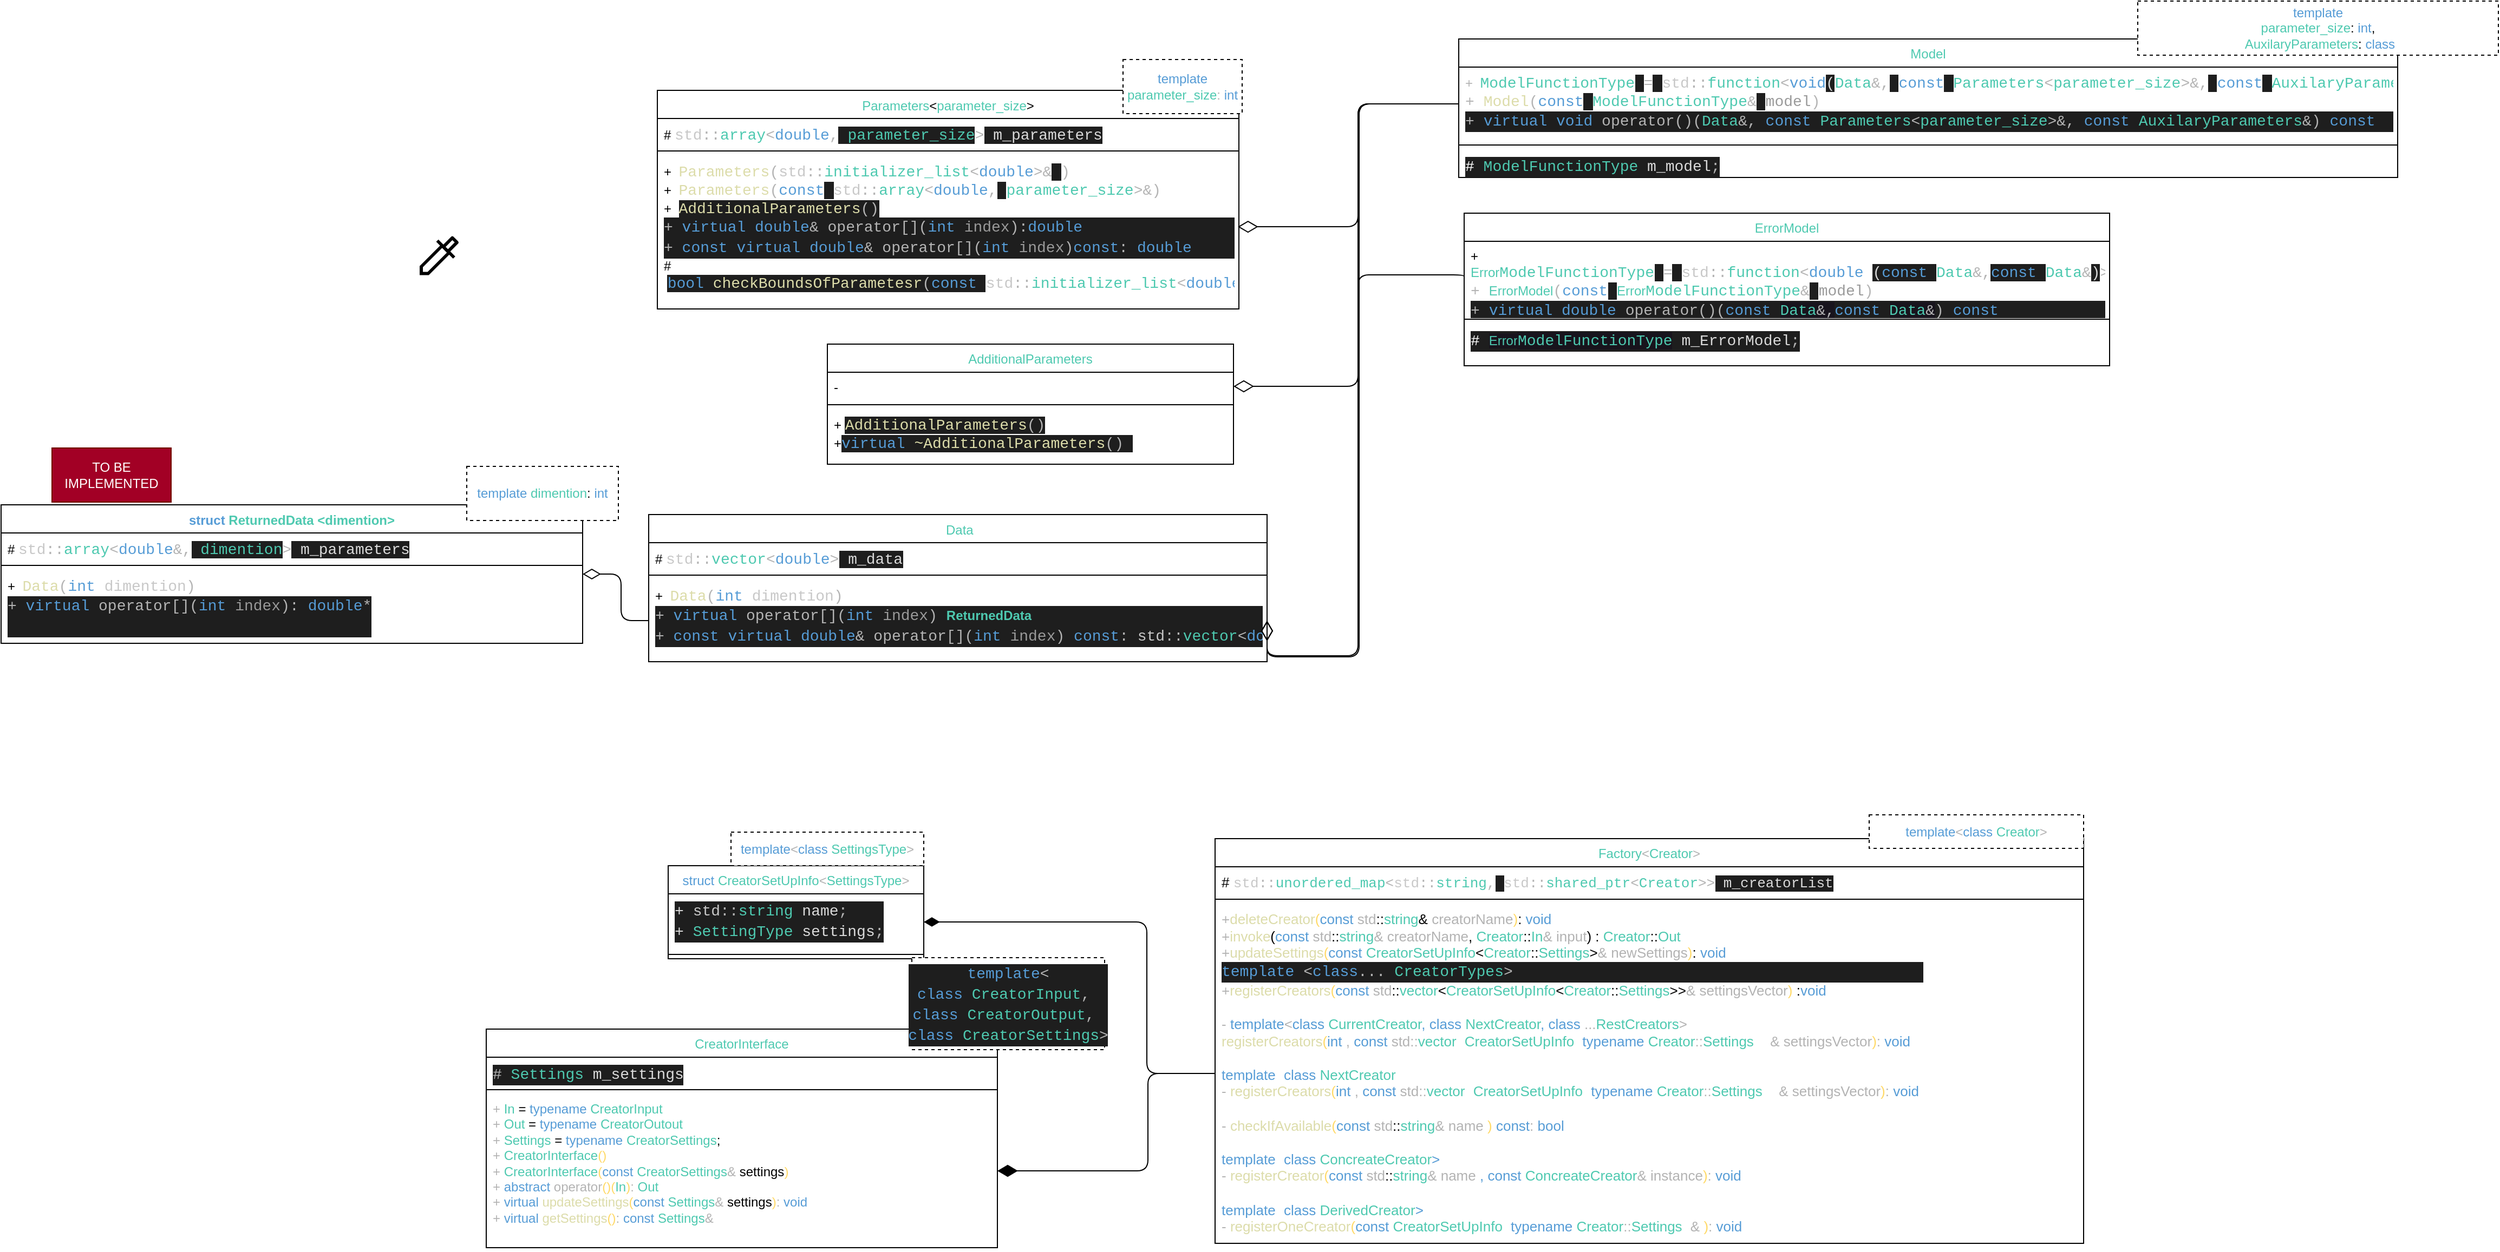 <mxfile version="24.2.5" type="device" pages="5">
  <diagram id="3z2RHhh6iT-itR8tHFKP" name="Fitting">
    <mxGraphModel dx="2887" dy="1842" grid="1" gridSize="10" guides="1" tooltips="1" connect="1" arrows="1" fold="1" page="0" pageScale="1" pageWidth="827" pageHeight="1169" math="0" shadow="0">
      <root>
        <mxCell id="0" />
        <mxCell id="1" parent="0" />
        <mxCell id="G19V7QE2_TWauFApOblq-7" value="&lt;font style=&quot;font-weight: normal;&quot; color=&quot;#4ec9b0&quot;&gt;Model&lt;/font&gt;" style="swimlane;fontStyle=1;align=center;verticalAlign=top;childLayout=stackLayout;horizontal=1;startSize=26;horizontalStack=0;resizeParent=1;resizeParentMax=0;resizeLast=0;collapsible=1;marginBottom=0;whiteSpace=wrap;html=1;" vertex="1" parent="1">
          <mxGeometry x="442" y="-470" width="867" height="128" as="geometry" />
        </mxCell>
        <mxCell id="G19V7QE2_TWauFApOblq-8" value="&lt;font color=&quot;#b3b3b3&quot;&gt;+&lt;/font&gt;&amp;nbsp;&amp;nbsp;&lt;span style=&quot;font-family: Consolas, &amp;quot;Courier New&amp;quot;, monospace; font-size: 14px; white-space: pre; color: rgb(78, 201, 176);&quot;&gt;ModelFunctionType&lt;/span&gt;&lt;span style=&quot;background-color: rgb(30, 30, 30); color: rgb(218, 218, 218); font-family: Consolas, &amp;quot;Courier New&amp;quot;, monospace; font-size: 14px; white-space: pre;&quot;&gt; &lt;/span&gt;&lt;span style=&quot;font-family: Consolas, &amp;quot;Courier New&amp;quot;, monospace; font-size: 14px; white-space: pre; color: rgb(180, 180, 180);&quot;&gt;=&lt;/span&gt;&lt;span style=&quot;background-color: rgb(30, 30, 30); color: rgb(218, 218, 218); font-family: Consolas, &amp;quot;Courier New&amp;quot;, monospace; font-size: 14px; white-space: pre;&quot;&gt; &lt;/span&gt;&lt;span style=&quot;font-family: Consolas, &amp;quot;Courier New&amp;quot;, monospace; font-size: 14px; white-space: pre; color: rgb(200, 200, 200);&quot;&gt;std&lt;/span&gt;&lt;span style=&quot;font-family: Consolas, &amp;quot;Courier New&amp;quot;, monospace; font-size: 14px; white-space: pre; color: rgb(180, 180, 180);&quot;&gt;::&lt;/span&gt;&lt;span style=&quot;font-family: Consolas, &amp;quot;Courier New&amp;quot;, monospace; font-size: 14px; white-space: pre; color: rgb(78, 201, 176);&quot;&gt;function&lt;/span&gt;&lt;span style=&quot;font-family: Consolas, &amp;quot;Courier New&amp;quot;, monospace; font-size: 14px; white-space: pre; color: rgb(180, 180, 180);&quot;&gt;&amp;lt;&lt;/span&gt;&lt;span style=&quot;font-family: Consolas, &amp;quot;Courier New&amp;quot;, monospace; font-size: 14px; white-space: pre; color: rgb(86, 156, 214);&quot;&gt;void&lt;/span&gt;&lt;span style=&quot;background-color: rgb(30, 30, 30); color: rgb(218, 218, 218); font-family: Consolas, &amp;quot;Courier New&amp;quot;, monospace; font-size: 14px; white-space: pre;&quot;&gt;(&lt;/span&gt;&lt;span style=&quot;font-family: Consolas, &amp;quot;Courier New&amp;quot;, monospace; font-size: 14px; white-space: pre; color: rgb(78, 201, 176);&quot;&gt;Data&lt;/span&gt;&lt;span style=&quot;font-family: Consolas, &amp;quot;Courier New&amp;quot;, monospace; font-size: 14px; white-space: pre; color: rgb(180, 180, 180);&quot;&gt;&amp;amp;,&lt;/span&gt;&lt;span style=&quot;background-color: rgb(30, 30, 30); color: rgb(218, 218, 218); font-family: Consolas, &amp;quot;Courier New&amp;quot;, monospace; font-size: 14px; white-space: pre;&quot;&gt; &lt;/span&gt;&lt;span style=&quot;font-family: Consolas, &amp;quot;Courier New&amp;quot;, monospace; font-size: 14px; white-space: pre; color: rgb(86, 156, 214);&quot;&gt;const&lt;/span&gt;&lt;span style=&quot;background-color: rgb(30, 30, 30); color: rgb(218, 218, 218); font-family: Consolas, &amp;quot;Courier New&amp;quot;, monospace; font-size: 14px; white-space: pre;&quot;&gt; &lt;/span&gt;&lt;span style=&quot;font-family: Consolas, &amp;quot;Courier New&amp;quot;, monospace; font-size: 14px; white-space: pre; color: rgb(78, 201, 176);&quot;&gt;Parameters&lt;/span&gt;&lt;span style=&quot;font-family: Consolas, &amp;quot;Courier New&amp;quot;, monospace; font-size: 14px; white-space: pre; color: rgb(180, 180, 180);&quot;&gt;&amp;lt;&lt;/span&gt;&lt;span style=&quot;font-family: Consolas, &amp;quot;Courier New&amp;quot;, monospace; font-size: 14px; white-space: pre; color: rgb(78, 201, 176);&quot;&gt;parameter_size&lt;/span&gt;&lt;span style=&quot;font-family: Consolas, &amp;quot;Courier New&amp;quot;, monospace; font-size: 14px; white-space: pre; color: rgb(180, 180, 180);&quot;&gt;&amp;gt;&amp;amp;,&lt;/span&gt;&lt;span style=&quot;background-color: rgb(30, 30, 30); color: rgb(218, 218, 218); font-family: Consolas, &amp;quot;Courier New&amp;quot;, monospace; font-size: 14px; white-space: pre;&quot;&gt; &lt;/span&gt;&lt;span style=&quot;font-family: Consolas, &amp;quot;Courier New&amp;quot;, monospace; font-size: 14px; white-space: pre; color: rgb(86, 156, 214);&quot;&gt;const&lt;/span&gt;&lt;span style=&quot;background-color: rgb(30, 30, 30); color: rgb(218, 218, 218); font-family: Consolas, &amp;quot;Courier New&amp;quot;, monospace; font-size: 14px; white-space: pre;&quot;&gt; &lt;/span&gt;&lt;span style=&quot;font-family: Consolas, &amp;quot;Courier New&amp;quot;, monospace; font-size: 14px; white-space: pre; color: rgb(78, 201, 176);&quot;&gt;AuxilaryParameters&lt;/span&gt;&lt;span style=&quot;font-family: Consolas, &amp;quot;Courier New&amp;quot;, monospace; font-size: 14px; white-space: pre; color: rgb(180, 180, 180);&quot;&gt;&amp;amp;&lt;/span&gt;&lt;span style=&quot;background-color: rgb(30, 30, 30); color: rgb(218, 218, 218); font-family: Consolas, &amp;quot;Courier New&amp;quot;, monospace; font-size: 14px; white-space: pre;&quot;&gt;)&lt;/span&gt;&lt;span style=&quot;font-family: Consolas, &amp;quot;Courier New&amp;quot;, monospace; font-size: 14px; white-space: pre; color: rgb(180, 180, 180);&quot;&gt;&amp;gt;&lt;/span&gt;&lt;div&gt;&lt;span style=&quot;font-family: Consolas, &amp;quot;Courier New&amp;quot;, monospace; font-size: 14px; white-space: pre;&quot;&gt;&lt;font color=&quot;#b4b4b4&quot;&gt;+ &lt;/font&gt;&lt;/span&gt;&lt;span style=&quot;font-family: Consolas, &amp;quot;Courier New&amp;quot;, monospace; font-size: 14px; white-space: pre; color: rgb(220, 220, 170);&quot;&gt;Model&lt;/span&gt;&lt;span style=&quot;font-family: Consolas, &amp;quot;Courier New&amp;quot;, monospace; font-size: 14px; white-space: pre; color: rgb(180, 180, 180);&quot;&gt;(&lt;/span&gt;&lt;span style=&quot;font-family: Consolas, &amp;quot;Courier New&amp;quot;, monospace; font-size: 14px; white-space: pre; color: rgb(86, 156, 214);&quot;&gt;const&lt;/span&gt;&lt;span style=&quot;background-color: rgb(30, 30, 30); color: rgb(218, 218, 218); font-family: Consolas, &amp;quot;Courier New&amp;quot;, monospace; font-size: 14px; white-space: pre;&quot;&gt; &lt;/span&gt;&lt;span style=&quot;font-family: Consolas, &amp;quot;Courier New&amp;quot;, monospace; font-size: 14px; white-space: pre; color: rgb(78, 201, 176);&quot;&gt;ModelFunctionType&lt;/span&gt;&lt;span style=&quot;font-family: Consolas, &amp;quot;Courier New&amp;quot;, monospace; font-size: 14px; white-space: pre; color: rgb(180, 180, 180);&quot;&gt;&amp;amp;&lt;/span&gt;&lt;span style=&quot;background-color: rgb(30, 30, 30); color: rgb(218, 218, 218); font-family: Consolas, &amp;quot;Courier New&amp;quot;, monospace; font-size: 14px; white-space: pre;&quot;&gt; &lt;/span&gt;&lt;span style=&quot;font-family: Consolas, &amp;quot;Courier New&amp;quot;, monospace; font-size: 14px; white-space: pre; color: rgb(154, 154, 154);&quot;&gt;model&lt;/span&gt;&lt;span style=&quot;font-family: Consolas, &amp;quot;Courier New&amp;quot;, monospace; font-size: 14px; white-space: pre; color: rgb(180, 180, 180);&quot;&gt;)&lt;/span&gt;&lt;/div&gt;&lt;div style=&quot;background-color: rgb(30, 30, 30); font-family: Consolas, &amp;quot;Courier New&amp;quot;, monospace; font-size: 14px; line-height: 19px; white-space: pre;&quot;&gt;&lt;span style=&quot;color: rgb(180, 180, 180);&quot;&gt;+ &lt;/span&gt;&lt;span style=&quot;color: rgb(86, 156, 214);&quot;&gt;virtual&lt;/span&gt;&lt;span style=&quot;color: rgb(218, 218, 218);&quot;&gt; &lt;/span&gt;&lt;span style=&quot;color: rgb(86, 156, 214);&quot;&gt;void&lt;/span&gt;&lt;span style=&quot;color: rgb(218, 218, 218);&quot;&gt; &lt;/span&gt;&lt;span style=&quot;color: rgb(180, 180, 180);&quot;&gt;operator()&lt;/span&gt;&lt;span style=&quot;color: rgb(180, 180, 180);&quot;&gt;(&lt;/span&gt;&lt;span style=&quot;color: rgb(78, 201, 176);&quot;&gt;Data&lt;/span&gt;&lt;span style=&quot;color: rgb(180, 180, 180);&quot;&gt;&amp;amp;&lt;/span&gt;&lt;span style=&quot;color: rgb(180, 180, 180);&quot;&gt;,&lt;/span&gt;&lt;span style=&quot;color: rgb(218, 218, 218);&quot;&gt; &lt;/span&gt;&lt;span style=&quot;color: rgb(86, 156, 214);&quot;&gt;const&lt;/span&gt;&lt;span style=&quot;color: rgb(218, 218, 218);&quot;&gt; &lt;/span&gt;&lt;span style=&quot;color: rgb(78, 201, 176);&quot;&gt;Parameters&lt;/span&gt;&lt;span style=&quot;color: rgb(180, 180, 180);&quot;&gt;&amp;lt;&lt;/span&gt;&lt;span style=&quot;color: rgb(78, 201, 176);&quot;&gt;parameter_size&lt;/span&gt;&lt;span style=&quot;color: rgb(180, 180, 180);&quot;&gt;&amp;gt;&amp;amp;&lt;/span&gt;&lt;span style=&quot;color: rgb(180, 180, 180);&quot;&gt;,&lt;/span&gt;&lt;span style=&quot;color: rgb(218, 218, 218);&quot;&gt; &lt;/span&gt;&lt;span style=&quot;color: rgb(86, 156, 214);&quot;&gt;const&lt;/span&gt;&lt;span style=&quot;color: rgb(218, 218, 218);&quot;&gt; &lt;/span&gt;&lt;span style=&quot;color: rgb(78, 201, 176);&quot;&gt;AuxilaryParameters&lt;/span&gt;&lt;span style=&quot;color: rgb(180, 180, 180);&quot;&gt;&amp;amp;&lt;/span&gt;&lt;span style=&quot;color: rgb(180, 180, 180);&quot;&gt;)&lt;/span&gt;&lt;span style=&quot;color: rgb(218, 218, 218);&quot;&gt; &lt;/span&gt;&lt;span style=&quot;color: rgb(86, 156, 214);&quot;&gt;const&lt;/span&gt;&lt;/div&gt;" style="text;strokeColor=none;fillColor=none;align=left;verticalAlign=top;spacingLeft=4;spacingRight=4;overflow=hidden;rotatable=0;points=[[0,0.5],[1,0.5]];portConstraint=eastwest;whiteSpace=wrap;html=1;" vertex="1" parent="G19V7QE2_TWauFApOblq-7">
          <mxGeometry y="26" width="867" height="68" as="geometry" />
        </mxCell>
        <mxCell id="G19V7QE2_TWauFApOblq-9" value="" style="line;strokeWidth=1;fillColor=none;align=left;verticalAlign=middle;spacingTop=-1;spacingLeft=3;spacingRight=3;rotatable=0;labelPosition=right;points=[];portConstraint=eastwest;strokeColor=inherit;" vertex="1" parent="G19V7QE2_TWauFApOblq-7">
          <mxGeometry y="94" width="867" height="8" as="geometry" />
        </mxCell>
        <mxCell id="G19V7QE2_TWauFApOblq-10" value="&lt;div style=&quot;background-color: rgb(30, 30, 30); font-family: Consolas, &amp;quot;Courier New&amp;quot;, monospace; font-size: 14px; line-height: 19px; white-space: pre;&quot;&gt;&lt;font color=&quot;#ffffff&quot;&gt;#&lt;/font&gt;&lt;span style=&quot;color: rgb(78, 201, 176);&quot;&gt; ModelFunctionType&lt;/span&gt;&lt;font color=&quot;#dadada&quot;&gt; m_model&lt;/font&gt;&lt;span style=&quot;color: rgb(180, 180, 180);&quot;&gt;;&lt;/span&gt;&lt;/div&gt;" style="text;strokeColor=none;fillColor=none;align=left;verticalAlign=top;spacingLeft=4;spacingRight=4;overflow=hidden;rotatable=0;points=[[0,0.5],[1,0.5]];portConstraint=eastwest;whiteSpace=wrap;html=1;" vertex="1" parent="G19V7QE2_TWauFApOblq-7">
          <mxGeometry y="102" width="867" height="26" as="geometry" />
        </mxCell>
        <mxCell id="G19V7QE2_TWauFApOblq-12" style="edgeStyle=orthogonalEdgeStyle;rounded=1;orthogonalLoop=1;jettySize=auto;html=1;fontSize=12;startSize=8;endSize=16;curved=0;exitX=0;exitY=0.5;exitDx=0;exitDy=0;endArrow=diamondThin;endFill=0;entryX=0.998;entryY=0.465;entryDx=0;entryDy=0;entryPerimeter=0;" edge="1" parent="1" source="G19V7QE2_TWauFApOblq-8" target="G19V7QE2_TWauFApOblq-33">
          <mxGeometry relative="1" as="geometry">
            <mxPoint x="261" y="-297.966" as="targetPoint" />
            <Array as="points">
              <mxPoint x="349" y="-410" />
              <mxPoint x="349" y="-297" />
            </Array>
          </mxGeometry>
        </mxCell>
        <mxCell id="G19V7QE2_TWauFApOblq-11" value="&lt;font color=&quot;#569cd6&quot;&gt;template&lt;/font&gt;&lt;div&gt;&lt;font color=&quot;#4ec9b0&quot;&gt;parameter_size&lt;/font&gt;: &lt;font color=&quot;#569cd6&quot;&gt;int&lt;/font&gt;,&lt;/div&gt;&lt;div&gt;&amp;nbsp;&lt;font color=&quot;#4ec9b0&quot;&gt;AuxilaryParameters&lt;/font&gt;: &lt;font color=&quot;#569cd6&quot;&gt;class&lt;/font&gt;&lt;/div&gt;" style="html=1;whiteSpace=wrap;dashed=1;" vertex="1" parent="1">
          <mxGeometry x="1069" y="-505" width="333" height="50" as="geometry" />
        </mxCell>
        <mxCell id="G19V7QE2_TWauFApOblq-13" value="&lt;span style=&quot;font-weight: normal;&quot;&gt;&lt;font color=&quot;#4ec9b0&quot;&gt;AdditionalParameters&lt;/font&gt;&lt;/span&gt;" style="swimlane;fontStyle=1;align=center;verticalAlign=top;childLayout=stackLayout;horizontal=1;startSize=26;horizontalStack=0;resizeParent=1;resizeParentMax=0;resizeLast=0;collapsible=1;marginBottom=0;whiteSpace=wrap;html=1;" vertex="1" parent="1">
          <mxGeometry x="-141" y="-188" width="375" height="111" as="geometry" />
        </mxCell>
        <mxCell id="G19V7QE2_TWauFApOblq-14" value="-" style="text;strokeColor=none;fillColor=none;align=left;verticalAlign=top;spacingLeft=4;spacingRight=4;overflow=hidden;rotatable=0;points=[[0,0.5],[1,0.5]];portConstraint=eastwest;whiteSpace=wrap;html=1;" vertex="1" parent="G19V7QE2_TWauFApOblq-13">
          <mxGeometry y="26" width="375" height="26" as="geometry" />
        </mxCell>
        <mxCell id="G19V7QE2_TWauFApOblq-15" value="" style="line;strokeWidth=1;fillColor=none;align=left;verticalAlign=middle;spacingTop=-1;spacingLeft=3;spacingRight=3;rotatable=0;labelPosition=right;points=[];portConstraint=eastwest;strokeColor=inherit;" vertex="1" parent="G19V7QE2_TWauFApOblq-13">
          <mxGeometry y="52" width="375" height="8" as="geometry" />
        </mxCell>
        <mxCell id="G19V7QE2_TWauFApOblq-16" value="+&amp;nbsp;&lt;span style=&quot;font-family: Consolas, &amp;quot;Courier New&amp;quot;, monospace; font-size: 14px; white-space: pre; background-color: rgb(30, 30, 30); color: rgb(220, 220, 170);&quot;&gt;AdditionalParameters&lt;/span&gt;&lt;span style=&quot;font-family: Consolas, &amp;quot;Courier New&amp;quot;, monospace; font-size: 14px; white-space: pre; background-color: rgb(30, 30, 30); color: rgb(180, 180, 180);&quot;&gt;()&lt;/span&gt;&lt;div&gt;+&lt;span style=&quot;font-family: Consolas, &amp;quot;Courier New&amp;quot;, monospace; font-size: 14px; white-space: pre; background-color: rgb(30, 30, 30); color: rgb(86, 156, 214);&quot;&gt;virtual&lt;/span&gt;&lt;span style=&quot;color: rgb(218, 218, 218); font-family: Consolas, &amp;quot;Courier New&amp;quot;, monospace; font-size: 14px; white-space: pre; background-color: rgb(30, 30, 30);&quot;&gt; &lt;/span&gt;&lt;span style=&quot;font-family: Consolas, &amp;quot;Courier New&amp;quot;, monospace; font-size: 14px; white-space: pre; background-color: rgb(30, 30, 30); color: rgb(220, 220, 170);&quot;&gt;~AdditionalParameters&lt;/span&gt;&lt;span style=&quot;font-family: Consolas, &amp;quot;Courier New&amp;quot;, monospace; font-size: 14px; white-space: pre; background-color: rgb(30, 30, 30); color: rgb(180, 180, 180);&quot;&gt;()&lt;/span&gt;&lt;span style=&quot;color: rgb(218, 218, 218); font-family: Consolas, &amp;quot;Courier New&amp;quot;, monospace; font-size: 14px; white-space: pre; background-color: rgb(30, 30, 30);&quot;&gt; &lt;/span&gt;&lt;/div&gt;" style="text;strokeColor=none;fillColor=none;align=left;verticalAlign=top;spacingLeft=4;spacingRight=4;overflow=hidden;rotatable=0;points=[[0,0.5],[1,0.5]];portConstraint=eastwest;whiteSpace=wrap;html=1;" vertex="1" parent="G19V7QE2_TWauFApOblq-13">
          <mxGeometry y="60" width="375" height="51" as="geometry" />
        </mxCell>
        <mxCell id="G19V7QE2_TWauFApOblq-17" style="edgeStyle=orthogonalEdgeStyle;rounded=1;orthogonalLoop=1;jettySize=auto;html=1;fontSize=12;startSize=8;endSize=16;curved=0;exitX=0;exitY=0.5;exitDx=0;exitDy=0;endArrow=diamondThin;endFill=0;entryX=1;entryY=0.5;entryDx=0;entryDy=0;" edge="1" parent="1" source="G19V7QE2_TWauFApOblq-8" target="G19V7QE2_TWauFApOblq-14">
          <mxGeometry relative="1" as="geometry">
            <mxPoint x="484" y="-236" as="sourcePoint" />
            <mxPoint x="287" y="-142" as="targetPoint" />
            <Array as="points">
              <mxPoint x="349" y="-410" />
              <mxPoint x="349" y="-149" />
            </Array>
          </mxGeometry>
        </mxCell>
        <mxCell id="G19V7QE2_TWauFApOblq-34" value="" style="shape=image;verticalLabelPosition=bottom;labelBackgroundColor=default;verticalAlign=top;aspect=fixed;imageAspect=0;image=data:image/svg+xml,PHN2ZyB4bWxucz0iaHR0cDovL3d3dy53My5vcmcvMjAwMC9zdmciIHdpZHRoPSI0OCIgaGVpZ2h0PSI0OCIgdmlld0JveD0iMCAwIDQ4IDQ4Ij48cGF0aCBkPSJNNiA0MnYtOC40bDE4Ljg1LTE4Ljg1LTMuNi0zLjZMMjMuMyA5LjFsNC42IDQuNkwzNSA2LjZxLjU1LS41NSAxLjE3NS0uNTV0MS4xNzUuNTVsNC4wNSA0LjA1cS41NS41NS41NSAxLjE3NVQ0MS40IDEzbC03LjEgNy4xIDQuNiA0LjYtMi4wNSAyLjA1LTMuNi0zLjZMMTQuNCA0MlptMy0zaDQuMzVMMzEuMSAyMS4yNWwtNC4zNS00LjM1TDkgMzQuNjVabTIzLjE1LTIxIDYuMi02LjItMi4xNS0yLjE1LTYuMiA2LjJabTAgMEwzMCAxNS44NSAzMi4xNSAxOFoiLz48L3N2Zz4=;" vertex="1" parent="1">
          <mxGeometry x="-523.483" y="-293.759" width="48" height="48" as="geometry" />
        </mxCell>
        <mxCell id="G19V7QE2_TWauFApOblq-36" value="" style="group" vertex="1" connectable="0" parent="1">
          <mxGeometry x="-298" y="-451" width="540" height="230.5" as="geometry" />
        </mxCell>
        <mxCell id="G19V7QE2_TWauFApOblq-30" value="&lt;span style=&quot;font-weight: normal;&quot;&gt;&lt;font color=&quot;#4ec9b0&quot;&gt;Parameters&lt;/font&gt;&amp;lt;&lt;font color=&quot;#4ec9b0&quot;&gt;parameter_size&lt;/font&gt;&amp;gt;&lt;/span&gt;" style="swimlane;fontStyle=1;align=center;verticalAlign=top;childLayout=stackLayout;horizontal=1;startSize=26;horizontalStack=0;resizeParent=1;resizeParentMax=0;resizeLast=0;collapsible=1;marginBottom=0;whiteSpace=wrap;html=1;" vertex="1" parent="G19V7QE2_TWauFApOblq-36">
          <mxGeometry y="28.5" width="537" height="202" as="geometry" />
        </mxCell>
        <mxCell id="G19V7QE2_TWauFApOblq-31" value="#&amp;nbsp;&lt;span style=&quot;font-family: Consolas, &amp;quot;Courier New&amp;quot;, monospace; font-size: 14px; white-space: pre; color: rgb(200, 200, 200);&quot;&gt;std&lt;/span&gt;&lt;span style=&quot;font-family: Consolas, &amp;quot;Courier New&amp;quot;, monospace; font-size: 14px; white-space: pre; color: rgb(180, 180, 180);&quot;&gt;::&lt;/span&gt;&lt;span style=&quot;font-family: Consolas, &amp;quot;Courier New&amp;quot;, monospace; font-size: 14px; white-space: pre; color: rgb(78, 201, 176);&quot;&gt;array&lt;/span&gt;&lt;span style=&quot;font-family: Consolas, &amp;quot;Courier New&amp;quot;, monospace; font-size: 14px; white-space: pre; color: rgb(180, 180, 180);&quot;&gt;&amp;lt;&lt;/span&gt;&lt;span style=&quot;font-family: Consolas, &amp;quot;Courier New&amp;quot;, monospace; font-size: 14px; white-space: pre; color: rgb(86, 156, 214);&quot;&gt;double&lt;/span&gt;&lt;span style=&quot;font-family: Consolas, &amp;quot;Courier New&amp;quot;, monospace; font-size: 14px; white-space: pre; color: rgb(180, 180, 180);&quot;&gt;,&lt;/span&gt;&lt;span style=&quot;background-color: rgb(30, 30, 30); color: rgb(218, 218, 218); font-family: Consolas, &amp;quot;Courier New&amp;quot;, monospace; font-size: 14px; white-space: pre;&quot;&gt; &lt;/span&gt;&lt;span style=&quot;background-color: rgb(30, 30, 30); font-family: Consolas, &amp;quot;Courier New&amp;quot;, monospace; font-size: 14px; white-space: pre;&quot;&gt;&lt;font color=&quot;#4ec9b0&quot;&gt;parameter_size&lt;/font&gt;&lt;/span&gt;&lt;span style=&quot;font-family: Consolas, &amp;quot;Courier New&amp;quot;, monospace; font-size: 14px; white-space: pre; color: rgb(180, 180, 180);&quot;&gt;&amp;gt;&lt;/span&gt;&lt;span style=&quot;background-color: rgb(30, 30, 30); color: rgb(218, 218, 218); font-family: Consolas, &amp;quot;Courier New&amp;quot;, monospace; font-size: 14px; white-space: pre;&quot;&gt; &lt;/span&gt;&lt;span style=&quot;background-color: rgb(30, 30, 30); color: rgb(218, 218, 218); font-family: Consolas, &amp;quot;Courier New&amp;quot;, monospace; font-size: 14px; white-space: pre;&quot;&gt;m_parameters&lt;/span&gt;" style="text;strokeColor=none;fillColor=none;align=left;verticalAlign=top;spacingLeft=4;spacingRight=4;overflow=hidden;rotatable=0;points=[[0,0.5],[1,0.5]];portConstraint=eastwest;whiteSpace=wrap;html=1;" vertex="1" parent="G19V7QE2_TWauFApOblq-30">
          <mxGeometry y="26" width="537" height="26" as="geometry" />
        </mxCell>
        <mxCell id="G19V7QE2_TWauFApOblq-32" value="" style="line;strokeWidth=1;fillColor=none;align=left;verticalAlign=middle;spacingTop=-1;spacingLeft=3;spacingRight=3;rotatable=0;labelPosition=right;points=[];portConstraint=eastwest;strokeColor=inherit;" vertex="1" parent="G19V7QE2_TWauFApOblq-30">
          <mxGeometry y="52" width="537" height="8" as="geometry" />
        </mxCell>
        <mxCell id="G19V7QE2_TWauFApOblq-33" value="+&amp;nbsp;&amp;nbsp;&lt;span style=&quot;font-family: Consolas, &amp;quot;Courier New&amp;quot;, monospace; font-size: 14px; white-space: pre; color: rgb(220, 220, 170);&quot;&gt;Parameters&lt;/span&gt;&lt;span style=&quot;font-family: Consolas, &amp;quot;Courier New&amp;quot;, monospace; font-size: 14px; white-space: pre; color: rgb(180, 180, 180);&quot;&gt;(&lt;/span&gt;&lt;span style=&quot;font-family: Consolas, &amp;quot;Courier New&amp;quot;, monospace; font-size: 14px; white-space: pre; color: rgb(200, 200, 200);&quot;&gt;std&lt;/span&gt;&lt;span style=&quot;font-family: Consolas, &amp;quot;Courier New&amp;quot;, monospace; font-size: 14px; white-space: pre; color: rgb(180, 180, 180);&quot;&gt;::&lt;/span&gt;&lt;span style=&quot;font-family: Consolas, &amp;quot;Courier New&amp;quot;, monospace; font-size: 14px; white-space: pre; color: rgb(78, 201, 176);&quot;&gt;initializer_list&lt;/span&gt;&lt;span style=&quot;font-family: Consolas, &amp;quot;Courier New&amp;quot;, monospace; font-size: 14px; white-space: pre; color: rgb(180, 180, 180);&quot;&gt;&amp;lt;&lt;/span&gt;&lt;span style=&quot;font-family: Consolas, &amp;quot;Courier New&amp;quot;, monospace; font-size: 14px; white-space: pre; color: rgb(86, 156, 214);&quot;&gt;double&lt;/span&gt;&lt;span style=&quot;font-family: Consolas, &amp;quot;Courier New&amp;quot;, monospace; font-size: 14px; white-space: pre; color: rgb(180, 180, 180);&quot;&gt;&amp;gt;&amp;amp;&lt;/span&gt;&lt;span style=&quot;background-color: rgb(30, 30, 30); color: rgb(218, 218, 218); font-family: Consolas, &amp;quot;Courier New&amp;quot;, monospace; font-size: 14px; white-space: pre;&quot;&gt; &lt;/span&gt;&lt;span style=&quot;font-family: Consolas, &amp;quot;Courier New&amp;quot;, monospace; font-size: 14px; white-space: pre; color: rgb(180, 180, 180);&quot;&gt;)&lt;/span&gt;&lt;div&gt;+&amp;nbsp;&amp;nbsp;&lt;span style=&quot;font-family: Consolas, &amp;quot;Courier New&amp;quot;, monospace; font-size: 14px; white-space: pre; color: rgb(220, 220, 170);&quot;&gt;Parameters&lt;/span&gt;&lt;span style=&quot;font-family: Consolas, &amp;quot;Courier New&amp;quot;, monospace; font-size: 14px; white-space: pre; color: rgb(180, 180, 180);&quot;&gt;(&lt;/span&gt;&lt;span style=&quot;font-family: Consolas, &amp;quot;Courier New&amp;quot;, monospace; font-size: 14px; white-space: pre; color: rgb(86, 156, 214);&quot;&gt;const&lt;/span&gt;&lt;span style=&quot;background-color: rgb(30, 30, 30); color: rgb(218, 218, 218); font-family: Consolas, &amp;quot;Courier New&amp;quot;, monospace; font-size: 14px; white-space: pre;&quot;&gt; &lt;/span&gt;&lt;span style=&quot;font-family: Consolas, &amp;quot;Courier New&amp;quot;, monospace; font-size: 14px; white-space: pre; color: rgb(200, 200, 200);&quot;&gt;std&lt;/span&gt;&lt;span style=&quot;font-family: Consolas, &amp;quot;Courier New&amp;quot;, monospace; font-size: 14px; white-space: pre; color: rgb(180, 180, 180);&quot;&gt;::&lt;/span&gt;&lt;span style=&quot;font-family: Consolas, &amp;quot;Courier New&amp;quot;, monospace; font-size: 14px; white-space: pre; color: rgb(78, 201, 176);&quot;&gt;array&lt;/span&gt;&lt;span style=&quot;font-family: Consolas, &amp;quot;Courier New&amp;quot;, monospace; font-size: 14px; white-space: pre; color: rgb(180, 180, 180);&quot;&gt;&amp;lt;&lt;/span&gt;&lt;span style=&quot;font-family: Consolas, &amp;quot;Courier New&amp;quot;, monospace; font-size: 14px; white-space: pre; color: rgb(86, 156, 214);&quot;&gt;double&lt;/span&gt;&lt;span style=&quot;font-family: Consolas, &amp;quot;Courier New&amp;quot;, monospace; font-size: 14px; white-space: pre; color: rgb(180, 180, 180);&quot;&gt;,&lt;/span&gt;&lt;span style=&quot;background-color: rgb(30, 30, 30); color: rgb(218, 218, 218); font-family: Consolas, &amp;quot;Courier New&amp;quot;, monospace; font-size: 14px; white-space: pre;&quot;&gt; &lt;/span&gt;&lt;span style=&quot;font-family: Consolas, &amp;quot;Courier New&amp;quot;, monospace; font-size: 14px; white-space: pre; color: rgb(78, 201, 176);&quot;&gt;parameter_size&lt;/span&gt;&lt;span style=&quot;font-family: Consolas, &amp;quot;Courier New&amp;quot;, monospace; font-size: 14px; white-space: pre; color: rgb(180, 180, 180);&quot;&gt;&amp;gt;&amp;amp;&lt;/span&gt;&lt;span style=&quot;font-family: Consolas, &amp;quot;Courier New&amp;quot;, monospace; font-size: 14px; white-space: pre; color: rgb(180, 180, 180);&quot;&gt;)&lt;/span&gt;&lt;/div&gt;&lt;div&gt;+&amp;nbsp;&amp;nbsp;&lt;span style=&quot;font-family: Consolas, &amp;quot;Courier New&amp;quot;, monospace; font-size: 14px; white-space: pre; background-color: rgb(30, 30, 30);&quot;&gt;&lt;font color=&quot;#dcdcaa&quot;&gt;AdditionalParameters&lt;/font&gt;&lt;/span&gt;&lt;span style=&quot;font-family: Consolas, &amp;quot;Courier New&amp;quot;, monospace; font-size: 14px; white-space: pre; background-color: rgb(30, 30, 30); color: rgb(180, 180, 180);&quot;&gt;()&lt;/span&gt;&lt;div&gt;&lt;div style=&quot;background-color: rgb(30, 30, 30); font-family: Consolas, &amp;quot;Courier New&amp;quot;, monospace; font-size: 14px; line-height: 19px; white-space: pre;&quot;&gt;&lt;font color=&quot;#b3b3b3&quot;&gt;+&lt;/font&gt;&lt;span style=&quot;color: rgb(86, 156, 214);&quot;&gt; virtual&lt;/span&gt;&lt;font color=&quot;#dadada&quot;&gt; &lt;/font&gt;&lt;span style=&quot;color: rgb(86, 156, 214);&quot;&gt;double&lt;/span&gt;&lt;span style=&quot;color: rgb(180, 180, 180);&quot;&gt;&amp;amp;&lt;/span&gt;&lt;font color=&quot;#dadada&quot;&gt; &lt;/font&gt;&lt;span style=&quot;color: rgb(180, 180, 180);&quot;&gt;operator[]&lt;/span&gt;&lt;span style=&quot;color: rgb(180, 180, 180);&quot;&gt;(&lt;/span&gt;&lt;span style=&quot;color: rgb(86, 156, 214);&quot;&gt;int&lt;/span&gt;&lt;font color=&quot;#dadada&quot;&gt; &lt;/font&gt;&lt;span style=&quot;color: rgb(154, 154, 154);&quot;&gt;index&lt;/span&gt;&lt;span style=&quot;color: rgb(180, 180, 180);&quot;&gt;):&lt;/span&gt;&lt;font color=&quot;#569cd6&quot;&gt;double&lt;/font&gt;&lt;font color=&quot;#dadada&quot;&gt;&lt;br&gt;&lt;/font&gt;&lt;/div&gt;&lt;/div&gt;&lt;div style=&quot;background-color: rgb(30, 30, 30); font-family: Consolas, &amp;quot;Courier New&amp;quot;, monospace; font-size: 14px; line-height: 19px; white-space: pre;&quot;&gt;&lt;font color=&quot;#b3b3b3&quot;&gt;+&lt;/font&gt;&lt;span style=&quot;color: rgb(86, 156, 214);&quot;&gt; const virtual&lt;/span&gt;&lt;font color=&quot;#dadada&quot;&gt; &lt;/font&gt;&lt;span style=&quot;color: rgb(86, 156, 214);&quot;&gt;double&lt;/span&gt;&lt;span style=&quot;color: rgb(180, 180, 180);&quot;&gt;&amp;amp;&lt;/span&gt;&lt;font color=&quot;#dadada&quot;&gt; &lt;/font&gt;&lt;span style=&quot;color: rgb(180, 180, 180);&quot;&gt;operator[]&lt;/span&gt;&lt;span style=&quot;color: rgb(180, 180, 180);&quot;&gt;(&lt;/span&gt;&lt;span style=&quot;color: rgb(86, 156, 214);&quot;&gt;int&lt;/span&gt;&lt;font color=&quot;#dadada&quot;&gt; &lt;/font&gt;&lt;span style=&quot;color: rgb(154, 154, 154);&quot;&gt;index&lt;/span&gt;&lt;span style=&quot;color: rgb(180, 180, 180);&quot;&gt;)&lt;/span&gt;&lt;font color=&quot;#569cd6&quot;&gt;const&lt;/font&gt;&lt;span style=&quot;color: rgb(180, 180, 180);&quot;&gt;: &lt;/span&gt;&lt;font color=&quot;#569cd6&quot;&gt;double&lt;/font&gt;&lt;span style=&quot;color: rgb(180, 180, 180);&quot;&gt; &lt;/span&gt;&lt;span style=&quot;color: rgb(180, 180, 180);&quot;&gt;&lt;br&gt;&lt;/span&gt;&lt;/div&gt;&lt;div&gt;&lt;span style=&quot;background-color: initial;&quot;&gt;#&amp;nbsp; &amp;nbsp;&lt;/span&gt;&lt;span style=&quot;font-family: Consolas, &amp;quot;Courier New&amp;quot;, monospace; font-size: 14px; white-space: pre; background-color: rgb(30, 30, 30); color: rgb(86, 156, 214);&quot;&gt;bool&lt;/span&gt;&lt;span style=&quot;color: rgb(218, 218, 218); font-family: Consolas, &amp;quot;Courier New&amp;quot;, monospace; font-size: 14px; white-space: pre; background-color: rgb(30, 30, 30);&quot;&gt; &lt;/span&gt;&lt;span style=&quot;font-family: Consolas, &amp;quot;Courier New&amp;quot;, monospace; font-size: 14px; white-space: pre; background-color: rgb(30, 30, 30); color: rgb(220, 220, 170);&quot;&gt;checkBoundsOfParametesr&lt;/span&gt;&lt;span style=&quot;font-family: Consolas, &amp;quot;Courier New&amp;quot;, monospace; font-size: 14px; white-space: pre; background-color: rgb(30, 30, 30); color: rgb(180, 180, 180);&quot;&gt;(&lt;/span&gt;&lt;span style=&quot;font-family: Consolas, &amp;quot;Courier New&amp;quot;, monospace; font-size: 14px; white-space: pre; background-color: rgb(30, 30, 30);&quot;&gt;&lt;font color=&quot;#569cd6&quot;&gt;const &lt;/font&gt;&lt;/span&gt;&lt;span style=&quot;background-color: initial; font-family: Consolas, &amp;quot;Courier New&amp;quot;, monospace; font-size: 14px; white-space: pre; color: rgb(200, 200, 200);&quot;&gt;std&lt;/span&gt;&lt;span style=&quot;background-color: initial; font-family: Consolas, &amp;quot;Courier New&amp;quot;, monospace; font-size: 14px; white-space: pre; color: rgb(180, 180, 180);&quot;&gt;::&lt;/span&gt;&lt;span style=&quot;background-color: initial; font-family: Consolas, &amp;quot;Courier New&amp;quot;, monospace; font-size: 14px; white-space: pre; color: rgb(78, 201, 176);&quot;&gt;initializer_list&lt;/span&gt;&lt;span style=&quot;background-color: initial; font-family: Consolas, &amp;quot;Courier New&amp;quot;, monospace; font-size: 14px; white-space: pre; color: rgb(180, 180, 180);&quot;&gt;&amp;lt;&lt;/span&gt;&lt;span style=&quot;background-color: initial; font-family: Consolas, &amp;quot;Courier New&amp;quot;, monospace; font-size: 14px; white-space: pre; color: rgb(86, 156, 214);&quot;&gt;double&lt;/span&gt;&lt;span style=&quot;background-color: initial; font-family: Consolas, &amp;quot;Courier New&amp;quot;, monospace; font-size: 14px; white-space: pre; color: rgb(180, 180, 180);&quot;&gt;&amp;gt;&amp;amp;&lt;/span&gt;&lt;span style=&quot;background-color: rgb(30, 30, 30); color: rgb(180, 180, 180); font-family: Consolas, &amp;quot;Courier New&amp;quot;, monospace; font-size: 14px; white-space: pre;&quot;&gt;)&lt;/span&gt;&lt;/div&gt;&lt;/div&gt;" style="text;strokeColor=none;fillColor=none;align=left;verticalAlign=top;spacingLeft=4;spacingRight=4;overflow=hidden;rotatable=0;points=[[0,0.5],[1,0.5]];portConstraint=eastwest;whiteSpace=wrap;html=1;" vertex="1" parent="G19V7QE2_TWauFApOblq-30">
          <mxGeometry y="60" width="537" height="142" as="geometry" />
        </mxCell>
        <mxCell id="G19V7QE2_TWauFApOblq-5" value="&lt;font color=&quot;#569cd6&quot;&gt;template &lt;/font&gt;&lt;font color=&quot;#4ec9b0&quot;&gt;parameter_size&lt;/font&gt;&lt;font color=&quot;#b3b3b3&quot;&gt;:&lt;/font&gt; &lt;font color=&quot;#569cd6&quot;&gt;int&lt;/font&gt;" style="html=1;whiteSpace=wrap;dashed=1;" vertex="1" parent="G19V7QE2_TWauFApOblq-36">
          <mxGeometry x="430" width="110" height="50" as="geometry" />
        </mxCell>
        <mxCell id="G19V7QE2_TWauFApOblq-37" value="" style="group" vertex="1" connectable="0" parent="1">
          <mxGeometry x="-306" y="-59" width="571" height="230.5" as="geometry" />
        </mxCell>
        <mxCell id="G19V7QE2_TWauFApOblq-38" value="&lt;font style=&quot;font-weight: normal;&quot; color=&quot;#4ec9b0&quot;&gt;&amp;nbsp;Data&lt;/font&gt;" style="swimlane;fontStyle=1;align=center;verticalAlign=top;childLayout=stackLayout;horizontal=1;startSize=26;horizontalStack=0;resizeParent=1;resizeParentMax=0;resizeLast=0;collapsible=1;marginBottom=0;whiteSpace=wrap;html=1;" vertex="1" parent="G19V7QE2_TWauFApOblq-37">
          <mxGeometry y="28.5" width="571" height="136" as="geometry" />
        </mxCell>
        <mxCell id="G19V7QE2_TWauFApOblq-39" value="#&amp;nbsp;&lt;span style=&quot;font-family: Consolas, &amp;quot;Courier New&amp;quot;, monospace; font-size: 14px; white-space: pre; color: rgb(200, 200, 200);&quot;&gt;std&lt;/span&gt;&lt;span style=&quot;font-family: Consolas, &amp;quot;Courier New&amp;quot;, monospace; font-size: 14px; white-space: pre; color: rgb(180, 180, 180);&quot;&gt;::&lt;/span&gt;&lt;span style=&quot;font-family: Consolas, &amp;quot;Courier New&amp;quot;, monospace; font-size: 14px; white-space: pre; color: rgb(78, 201, 176);&quot;&gt;vector&lt;/span&gt;&lt;span style=&quot;font-family: Consolas, &amp;quot;Courier New&amp;quot;, monospace; font-size: 14px; white-space: pre; color: rgb(180, 180, 180);&quot;&gt;&amp;lt;&lt;/span&gt;&lt;span style=&quot;font-family: Consolas, &amp;quot;Courier New&amp;quot;, monospace; font-size: 14px; white-space: pre; color: rgb(86, 156, 214);&quot;&gt;double&lt;/span&gt;&lt;span style=&quot;font-family: Consolas, &amp;quot;Courier New&amp;quot;, monospace; font-size: 14px; white-space: pre; color: rgb(180, 180, 180);&quot;&gt;&amp;gt;&lt;/span&gt;&lt;span style=&quot;background-color: rgb(30, 30, 30); color: rgb(218, 218, 218); font-family: Consolas, &amp;quot;Courier New&amp;quot;, monospace; font-size: 14px; white-space: pre;&quot;&gt; m_data&lt;/span&gt;" style="text;strokeColor=none;fillColor=none;align=left;verticalAlign=top;spacingLeft=4;spacingRight=4;overflow=hidden;rotatable=0;points=[[0,0.5],[1,0.5]];portConstraint=eastwest;whiteSpace=wrap;html=1;" vertex="1" parent="G19V7QE2_TWauFApOblq-38">
          <mxGeometry y="26" width="571" height="26" as="geometry" />
        </mxCell>
        <mxCell id="G19V7QE2_TWauFApOblq-40" value="" style="line;strokeWidth=1;fillColor=none;align=left;verticalAlign=middle;spacingTop=-1;spacingLeft=3;spacingRight=3;rotatable=0;labelPosition=right;points=[];portConstraint=eastwest;strokeColor=inherit;" vertex="1" parent="G19V7QE2_TWauFApOblq-38">
          <mxGeometry y="52" width="571" height="8" as="geometry" />
        </mxCell>
        <mxCell id="G19V7QE2_TWauFApOblq-41" value="+&amp;nbsp;&amp;nbsp;&lt;span style=&quot;font-family: Consolas, &amp;quot;Courier New&amp;quot;, monospace; font-size: 14px; white-space: pre; color: rgb(220, 220, 170);&quot;&gt;Data&lt;/span&gt;&lt;span style=&quot;font-family: Consolas, &amp;quot;Courier New&amp;quot;, monospace; font-size: 14px; white-space: pre; color: rgb(180, 180, 180);&quot;&gt;(&lt;/span&gt;&lt;span style=&quot;font-family: Consolas, &amp;quot;Courier New&amp;quot;, monospace; font-size: 14px; white-space: pre;&quot;&gt;&lt;font color=&quot;#569cd6&quot;&gt;int &lt;/font&gt;&lt;font color=&quot;#c8c8c8&quot;&gt;dimention&lt;/font&gt;&lt;/span&gt;&lt;span style=&quot;font-family: Consolas, &amp;quot;Courier New&amp;quot;, monospace; font-size: 14px; white-space: pre; color: rgb(180, 180, 180);&quot;&gt;)&lt;/span&gt;&lt;div&gt;&lt;div&gt;&lt;div style=&quot;background-color: rgb(30, 30, 30); font-family: Consolas, &amp;quot;Courier New&amp;quot;, monospace; font-size: 14px; line-height: 19px; white-space: pre;&quot;&gt;&lt;font color=&quot;#b3b3b3&quot;&gt;+&lt;/font&gt;&lt;span style=&quot;color: rgb(86, 156, 214);&quot;&gt; virtual&lt;/span&gt;&lt;font color=&quot;#dadada&quot;&gt; &lt;/font&gt;&lt;span style=&quot;color: rgb(180, 180, 180);&quot;&gt;operator[]&lt;/span&gt;&lt;span style=&quot;color: rgb(180, 180, 180);&quot;&gt;(&lt;/span&gt;&lt;span style=&quot;color: rgb(86, 156, 214);&quot;&gt;int&lt;/span&gt;&lt;font color=&quot;#dadada&quot;&gt; &lt;/font&gt;&lt;span style=&quot;color: rgb(154, 154, 154);&quot;&gt;index&lt;/span&gt;&lt;span style=&quot;color: rgb(180, 180, 180);&quot;&gt;) &lt;/span&gt;&lt;span style=&quot;color: rgb(78, 201, 176); font-weight: 700; text-align: center; background-color: initial; font-family: Helvetica; font-size: 12px; white-space: normal;&quot;&gt;ReturnedData&lt;/span&gt;&lt;span style=&quot;color: rgb(180, 180, 180);&quot;&gt; &lt;/span&gt;&lt;/div&gt;&lt;/div&gt;&lt;div style=&quot;background-color: rgb(30, 30, 30); font-family: Consolas, &amp;quot;Courier New&amp;quot;, monospace; font-size: 14px; line-height: 19px; white-space: pre;&quot;&gt;&lt;font color=&quot;#b3b3b3&quot;&gt;+&lt;/font&gt;&lt;span style=&quot;color: rgb(86, 156, 214);&quot;&gt; const virtual&lt;/span&gt;&lt;font color=&quot;#dadada&quot;&gt; &lt;/font&gt;&lt;span style=&quot;color: rgb(86, 156, 214);&quot;&gt;double&lt;/span&gt;&lt;span style=&quot;color: rgb(180, 180, 180);&quot;&gt;&amp;amp;&lt;/span&gt;&lt;font color=&quot;#dadada&quot;&gt; &lt;/font&gt;&lt;span style=&quot;color: rgb(180, 180, 180);&quot;&gt;operator[]&lt;/span&gt;&lt;span style=&quot;color: rgb(180, 180, 180);&quot;&gt;(&lt;/span&gt;&lt;span style=&quot;color: rgb(86, 156, 214);&quot;&gt;int&lt;/span&gt;&lt;font color=&quot;#dadada&quot;&gt; &lt;/font&gt;&lt;span style=&quot;color: rgb(154, 154, 154);&quot;&gt;index&lt;/span&gt;&lt;span style=&quot;color: rgb(180, 180, 180);&quot;&gt;) &lt;/span&gt;&lt;font color=&quot;#569cd6&quot;&gt;const&lt;/font&gt;&lt;font color=&quot;#b3b3b3&quot;&gt;:&lt;/font&gt;&lt;font color=&quot;#569cd6&quot;&gt; &lt;/font&gt;&lt;span style=&quot;background-color: initial; color: rgb(200, 200, 200);&quot;&gt;std&lt;/span&gt;&lt;span style=&quot;background-color: initial; color: rgb(180, 180, 180);&quot;&gt;::&lt;/span&gt;&lt;span style=&quot;background-color: initial; color: rgb(78, 201, 176);&quot;&gt;vector&lt;/span&gt;&lt;span style=&quot;background-color: initial; color: rgb(180, 180, 180);&quot;&gt;&amp;lt;&lt;/span&gt;&lt;span style=&quot;background-color: initial; color: rgb(86, 156, 214);&quot;&gt;double&lt;/span&gt;&lt;span style=&quot;background-color: initial; color: rgb(180, 180, 180);&quot;&gt;&amp;gt;&lt;/span&gt;&lt;span style=&quot;color: rgb(218, 218, 218);&quot;&gt; &lt;/span&gt;&lt;span style=&quot;color: rgb(180, 180, 180);&quot;&gt;&lt;br&gt;&lt;/span&gt;&lt;/div&gt;&lt;div&gt;&lt;br&gt;&lt;/div&gt;&lt;/div&gt;" style="text;strokeColor=none;fillColor=none;align=left;verticalAlign=top;spacingLeft=4;spacingRight=4;overflow=hidden;rotatable=0;points=[[0,0.5],[1,0.5]];portConstraint=eastwest;whiteSpace=wrap;html=1;" vertex="1" parent="G19V7QE2_TWauFApOblq-38">
          <mxGeometry y="60" width="571" height="76" as="geometry" />
        </mxCell>
        <mxCell id="G19V7QE2_TWauFApOblq-43" value="" style="group" vertex="1" connectable="0" parent="1">
          <mxGeometry x="-904" y="-68" width="570" height="230.5" as="geometry" />
        </mxCell>
        <mxCell id="G19V7QE2_TWauFApOblq-44" value="&lt;font color=&quot;#569cd6&quot;&gt;struct &lt;/font&gt;&lt;font color=&quot;#4ec9b0&quot;&gt;ReturnedData &amp;lt;dimention&amp;gt;&lt;/font&gt;" style="swimlane;fontStyle=1;align=center;verticalAlign=top;childLayout=stackLayout;horizontal=1;startSize=26;horizontalStack=0;resizeParent=1;resizeParentMax=0;resizeLast=0;collapsible=1;marginBottom=0;whiteSpace=wrap;html=1;" vertex="1" parent="G19V7QE2_TWauFApOblq-43">
          <mxGeometry y="28.5" width="537" height="128" as="geometry" />
        </mxCell>
        <mxCell id="G19V7QE2_TWauFApOblq-45" value="#&amp;nbsp;&lt;span style=&quot;font-family: Consolas, &amp;quot;Courier New&amp;quot;, monospace; font-size: 14px; white-space: pre; color: rgb(200, 200, 200);&quot;&gt;std&lt;/span&gt;&lt;span style=&quot;font-family: Consolas, &amp;quot;Courier New&amp;quot;, monospace; font-size: 14px; white-space: pre; color: rgb(180, 180, 180);&quot;&gt;::&lt;/span&gt;&lt;span style=&quot;font-family: Consolas, &amp;quot;Courier New&amp;quot;, monospace; font-size: 14px; white-space: pre; color: rgb(78, 201, 176);&quot;&gt;array&lt;/span&gt;&lt;span style=&quot;font-family: Consolas, &amp;quot;Courier New&amp;quot;, monospace; font-size: 14px; white-space: pre; color: rgb(180, 180, 180);&quot;&gt;&amp;lt;&lt;/span&gt;&lt;span style=&quot;font-family: Consolas, &amp;quot;Courier New&amp;quot;, monospace; font-size: 14px; white-space: pre; color: rgb(86, 156, 214);&quot;&gt;double&lt;/span&gt;&lt;span style=&quot;font-family: Consolas, &amp;quot;Courier New&amp;quot;, monospace; font-size: 14px; white-space: pre;&quot;&gt;&lt;font color=&quot;#b3b3b3&quot;&gt;&amp;amp;&lt;/font&gt;&lt;/span&gt;&lt;span style=&quot;font-family: Consolas, &amp;quot;Courier New&amp;quot;, monospace; font-size: 14px; white-space: pre; color: rgb(180, 180, 180);&quot;&gt;,&lt;/span&gt;&lt;span style=&quot;background-color: rgb(30, 30, 30); color: rgb(218, 218, 218); font-family: Consolas, &amp;quot;Courier New&amp;quot;, monospace; font-size: 14px; white-space: pre;&quot;&gt; &lt;/span&gt;&lt;span style=&quot;background-color: rgb(30, 30, 30); font-family: Consolas, &amp;quot;Courier New&amp;quot;, monospace; font-size: 14px; white-space: pre;&quot;&gt;&lt;font color=&quot;#4ec9b0&quot;&gt;dimention&lt;/font&gt;&lt;/span&gt;&lt;span style=&quot;font-family: Consolas, &amp;quot;Courier New&amp;quot;, monospace; font-size: 14px; white-space: pre; color: rgb(180, 180, 180);&quot;&gt;&amp;gt;&lt;/span&gt;&lt;span style=&quot;background-color: rgb(30, 30, 30); color: rgb(218, 218, 218); font-family: Consolas, &amp;quot;Courier New&amp;quot;, monospace; font-size: 14px; white-space: pre;&quot;&gt; &lt;/span&gt;&lt;span style=&quot;background-color: rgb(30, 30, 30); color: rgb(218, 218, 218); font-family: Consolas, &amp;quot;Courier New&amp;quot;, monospace; font-size: 14px; white-space: pre;&quot;&gt;m_parameters&lt;/span&gt;" style="text;strokeColor=none;fillColor=none;align=left;verticalAlign=top;spacingLeft=4;spacingRight=4;overflow=hidden;rotatable=0;points=[[0,0.5],[1,0.5]];portConstraint=eastwest;whiteSpace=wrap;html=1;" vertex="1" parent="G19V7QE2_TWauFApOblq-44">
          <mxGeometry y="26" width="537" height="26" as="geometry" />
        </mxCell>
        <mxCell id="G19V7QE2_TWauFApOblq-46" value="" style="line;strokeWidth=1;fillColor=none;align=left;verticalAlign=middle;spacingTop=-1;spacingLeft=3;spacingRight=3;rotatable=0;labelPosition=right;points=[];portConstraint=eastwest;strokeColor=inherit;" vertex="1" parent="G19V7QE2_TWauFApOblq-44">
          <mxGeometry y="52" width="537" height="8" as="geometry" />
        </mxCell>
        <mxCell id="G19V7QE2_TWauFApOblq-47" value="+&amp;nbsp;&amp;nbsp;&lt;span style=&quot;font-family: Consolas, &amp;quot;Courier New&amp;quot;, monospace; font-size: 14px; white-space: pre; color: rgb(220, 220, 170);&quot;&gt;Data&lt;/span&gt;&lt;span style=&quot;font-family: Consolas, &amp;quot;Courier New&amp;quot;, monospace; font-size: 14px; white-space: pre; color: rgb(180, 180, 180);&quot;&gt;(&lt;/span&gt;&lt;span style=&quot;font-family: Consolas, &amp;quot;Courier New&amp;quot;, monospace; font-size: 14px; white-space: pre;&quot;&gt;&lt;font color=&quot;#569cd6&quot;&gt;int &lt;/font&gt;&lt;font color=&quot;#c8c8c8&quot;&gt;dimention&lt;/font&gt;&lt;/span&gt;&lt;span style=&quot;font-family: Consolas, &amp;quot;Courier New&amp;quot;, monospace; font-size: 14px; white-space: pre; color: rgb(180, 180, 180);&quot;&gt;)&lt;/span&gt;&lt;div&gt;&lt;div&gt;&lt;div style=&quot;background-color: rgb(30, 30, 30); font-family: Consolas, &amp;quot;Courier New&amp;quot;, monospace; font-size: 14px; line-height: 19px; white-space: pre;&quot;&gt;&lt;font color=&quot;#b3b3b3&quot;&gt;+&lt;/font&gt;&lt;span style=&quot;color: rgb(86, 156, 214);&quot;&gt; virtual&lt;/span&gt;&lt;font color=&quot;#dadada&quot;&gt; &lt;/font&gt;&lt;span style=&quot;color: rgb(180, 180, 180);&quot;&gt;operator[]&lt;/span&gt;&lt;span style=&quot;color: rgb(180, 180, 180);&quot;&gt;(&lt;/span&gt;&lt;span style=&quot;color: rgb(86, 156, 214);&quot;&gt;int&lt;/span&gt;&lt;font color=&quot;#dadada&quot;&gt; &lt;/font&gt;&lt;span style=&quot;color: rgb(154, 154, 154);&quot;&gt;index&lt;/span&gt;&lt;span style=&quot;color: rgb(180, 180, 180);&quot;&gt;): &lt;/span&gt;&lt;span style=&quot;color: rgb(86, 156, 214);&quot;&gt;double&lt;/span&gt;&lt;font color=&quot;#b3b3b3&quot;&gt;*&lt;/font&gt;&lt;font color=&quot;#dadada&quot;&gt;&lt;br&gt;&lt;/font&gt;&lt;/div&gt;&lt;/div&gt;&lt;div style=&quot;background-color: rgb(30, 30, 30); font-family: Consolas, &amp;quot;Courier New&amp;quot;, monospace; font-size: 14px; line-height: 19px; white-space: pre;&quot;&gt;&lt;span style=&quot;color: rgb(180, 180, 180);&quot;&gt;&lt;br&gt;&lt;/span&gt;&lt;/div&gt;&lt;div&gt;&lt;br&gt;&lt;/div&gt;&lt;/div&gt;" style="text;strokeColor=none;fillColor=none;align=left;verticalAlign=top;spacingLeft=4;spacingRight=4;overflow=hidden;rotatable=0;points=[[0,0.5],[1,0.5]];portConstraint=eastwest;whiteSpace=wrap;html=1;" vertex="1" parent="G19V7QE2_TWauFApOblq-44">
          <mxGeometry y="60" width="537" height="68" as="geometry" />
        </mxCell>
        <mxCell id="G19V7QE2_TWauFApOblq-48" value="&lt;font color=&quot;#569cd6&quot;&gt;template &lt;/font&gt;&lt;font color=&quot;#4ec9b0&quot;&gt;dimention&lt;/font&gt;: &lt;font color=&quot;#569cd6&quot;&gt;int&lt;/font&gt;" style="html=1;whiteSpace=wrap;dashed=1;" vertex="1" parent="G19V7QE2_TWauFApOblq-43">
          <mxGeometry x="430" y="-7" width="140" height="50" as="geometry" />
        </mxCell>
        <mxCell id="G19V7QE2_TWauFApOblq-49" value="TO BE IMPLEMENTED" style="html=1;whiteSpace=wrap;fillColor=#a20025;fontColor=#ffffff;strokeColor=#6F0000;" vertex="1" parent="1">
          <mxGeometry x="-857" y="-92" width="110" height="50" as="geometry" />
        </mxCell>
        <mxCell id="G19V7QE2_TWauFApOblq-50" style="edgeStyle=orthogonalEdgeStyle;rounded=1;orthogonalLoop=1;jettySize=auto;html=1;fontSize=12;startSize=8;endSize=16;curved=0;exitX=0;exitY=0.5;exitDx=0;exitDy=0;endArrow=diamondThin;endFill=0;entryX=1;entryY=0.5;entryDx=0;entryDy=0;" edge="1" parent="1" source="G19V7QE2_TWauFApOblq-8" target="G19V7QE2_TWauFApOblq-41">
          <mxGeometry relative="1" as="geometry">
            <mxPoint x="452" y="-400" as="sourcePoint" />
            <mxPoint x="244" y="-139" as="targetPoint" />
            <Array as="points">
              <mxPoint x="350" y="-410" />
              <mxPoint x="350" y="101" />
            </Array>
          </mxGeometry>
        </mxCell>
        <mxCell id="G19V7QE2_TWauFApOblq-51" value="" style="edgeStyle=orthogonalEdgeStyle;rounded=1;orthogonalLoop=1;jettySize=auto;html=1;fontSize=12;startSize=8;endSize=14;endArrow=diamondThin;endFill=0;" edge="1" parent="1" source="G19V7QE2_TWauFApOblq-41" target="G19V7QE2_TWauFApOblq-44">
          <mxGeometry relative="1" as="geometry" />
        </mxCell>
        <mxCell id="G19V7QE2_TWauFApOblq-53" value="&lt;font style=&quot;font-weight: normal;&quot; color=&quot;#4ec9b0&quot;&gt;ErrorModel&lt;/font&gt;" style="swimlane;fontStyle=1;align=center;verticalAlign=top;childLayout=stackLayout;horizontal=1;startSize=26;horizontalStack=0;resizeParent=1;resizeParentMax=0;resizeLast=0;collapsible=1;marginBottom=0;whiteSpace=wrap;html=1;" vertex="1" parent="1">
          <mxGeometry x="447" y="-309" width="596" height="141" as="geometry" />
        </mxCell>
        <mxCell id="G19V7QE2_TWauFApOblq-54" value="+&amp;nbsp; &lt;font color=&quot;#4ec9b0&quot;&gt;Error&lt;/font&gt;&lt;span style=&quot;font-family: Consolas, &amp;quot;Courier New&amp;quot;, monospace; font-size: 14px; white-space: pre; color: rgb(78, 201, 176);&quot;&gt;ModelFunctionType&lt;/span&gt;&lt;span style=&quot;background-color: rgb(30, 30, 30); color: rgb(218, 218, 218); font-family: Consolas, &amp;quot;Courier New&amp;quot;, monospace; font-size: 14px; white-space: pre;&quot;&gt; &lt;/span&gt;&lt;span style=&quot;font-family: Consolas, &amp;quot;Courier New&amp;quot;, monospace; font-size: 14px; white-space: pre; color: rgb(180, 180, 180);&quot;&gt;=&lt;/span&gt;&lt;span style=&quot;background-color: rgb(30, 30, 30); color: rgb(218, 218, 218); font-family: Consolas, &amp;quot;Courier New&amp;quot;, monospace; font-size: 14px; white-space: pre;&quot;&gt; &lt;/span&gt;&lt;span style=&quot;font-family: Consolas, &amp;quot;Courier New&amp;quot;, monospace; font-size: 14px; white-space: pre; color: rgb(200, 200, 200);&quot;&gt;std&lt;/span&gt;&lt;span style=&quot;font-family: Consolas, &amp;quot;Courier New&amp;quot;, monospace; font-size: 14px; white-space: pre; color: rgb(180, 180, 180);&quot;&gt;::&lt;/span&gt;&lt;span style=&quot;font-family: Consolas, &amp;quot;Courier New&amp;quot;, monospace; font-size: 14px; white-space: pre; color: rgb(78, 201, 176);&quot;&gt;function&lt;/span&gt;&lt;span style=&quot;font-family: Consolas, &amp;quot;Courier New&amp;quot;, monospace; font-size: 14px; white-space: pre; color: rgb(180, 180, 180);&quot;&gt;&amp;lt;&lt;/span&gt;&lt;span style=&quot;font-family: Consolas, &amp;quot;Courier New&amp;quot;, monospace; font-size: 14px; white-space: pre;&quot;&gt;&lt;font color=&quot;#569cd6&quot;&gt;double &lt;/font&gt;&lt;/span&gt;&lt;span style=&quot;background-color: rgb(30, 30, 30); color: rgb(218, 218, 218); font-family: Consolas, &amp;quot;Courier New&amp;quot;, monospace; font-size: 14px; white-space: pre;&quot;&gt;(&lt;/span&gt;&lt;span style=&quot;background-color: rgb(30, 30, 30); font-family: Consolas, &amp;quot;Courier New&amp;quot;, monospace; font-size: 14px; white-space: pre;&quot;&gt;&lt;font color=&quot;#569cd6&quot;&gt;const &lt;/font&gt;&lt;/span&gt;&lt;span style=&quot;font-family: Consolas, &amp;quot;Courier New&amp;quot;, monospace; font-size: 14px; white-space: pre; color: rgb(78, 201, 176);&quot;&gt;Data&lt;/span&gt;&lt;span style=&quot;font-family: Consolas, &amp;quot;Courier New&amp;quot;, monospace; font-size: 14px; white-space: pre; color: rgb(180, 180, 180);&quot;&gt;&amp;amp;,&lt;/span&gt;&lt;span style=&quot;background-color: rgb(30, 30, 30); font-family: Consolas, &amp;quot;Courier New&amp;quot;, monospace; font-size: 14px; white-space: pre;&quot;&gt;&lt;font color=&quot;#569cd6&quot;&gt;const &lt;/font&gt;&lt;/span&gt;&lt;span style=&quot;font-family: Consolas, &amp;quot;Courier New&amp;quot;, monospace; font-size: 14px; white-space: pre; color: rgb(78, 201, 176);&quot;&gt;Data&lt;/span&gt;&lt;span style=&quot;font-family: Consolas, &amp;quot;Courier New&amp;quot;, monospace; font-size: 14px; white-space: pre; color: rgb(180, 180, 180);&quot;&gt;&amp;amp;&lt;/span&gt;&lt;span style=&quot;background-color: rgb(30, 30, 30); color: rgb(218, 218, 218); font-family: Consolas, &amp;quot;Courier New&amp;quot;, monospace; font-size: 14px; white-space: pre;&quot;&gt;)&lt;/span&gt;&lt;span style=&quot;font-family: Consolas, &amp;quot;Courier New&amp;quot;, monospace; font-size: 14px; white-space: pre; color: rgb(180, 180, 180);&quot;&gt;&amp;gt;&lt;/span&gt;&lt;div&gt;&lt;span style=&quot;font-family: Consolas, &amp;quot;Courier New&amp;quot;, monospace; font-size: 14px; white-space: pre;&quot;&gt;&lt;font color=&quot;#b4b4b4&quot;&gt;+ &lt;/font&gt;&lt;/span&gt;&lt;span style=&quot;color: rgb(78, 201, 176); text-align: center;&quot;&gt;ErrorModel&lt;/span&gt;&lt;span style=&quot;font-family: Consolas, &amp;quot;Courier New&amp;quot;, monospace; font-size: 14px; white-space: pre; color: rgb(180, 180, 180);&quot;&gt;(&lt;/span&gt;&lt;span style=&quot;font-family: Consolas, &amp;quot;Courier New&amp;quot;, monospace; font-size: 14px; white-space: pre; color: rgb(86, 156, 214);&quot;&gt;const&lt;/span&gt;&lt;span style=&quot;background-color: rgb(30, 30, 30); color: rgb(218, 218, 218); font-family: Consolas, &amp;quot;Courier New&amp;quot;, monospace; font-size: 14px; white-space: pre;&quot;&gt; &lt;/span&gt;&lt;font color=&quot;#4ec9b0&quot;&gt;Error&lt;/font&gt;&lt;span style=&quot;font-family: Consolas, &amp;quot;Courier New&amp;quot;, monospace; font-size: 14px; white-space: pre; color: rgb(78, 201, 176);&quot;&gt;ModelFunctionType&lt;/span&gt;&lt;span style=&quot;font-family: Consolas, &amp;quot;Courier New&amp;quot;, monospace; font-size: 14px; white-space: pre; color: rgb(180, 180, 180);&quot;&gt;&amp;amp;&lt;/span&gt;&lt;span style=&quot;background-color: rgb(30, 30, 30); color: rgb(218, 218, 218); font-family: Consolas, &amp;quot;Courier New&amp;quot;, monospace; font-size: 14px; white-space: pre;&quot;&gt; &lt;/span&gt;&lt;span style=&quot;font-family: Consolas, &amp;quot;Courier New&amp;quot;, monospace; font-size: 14px; white-space: pre; color: rgb(154, 154, 154);&quot;&gt;model&lt;/span&gt;&lt;span style=&quot;font-family: Consolas, &amp;quot;Courier New&amp;quot;, monospace; font-size: 14px; white-space: pre; color: rgb(180, 180, 180);&quot;&gt;)&lt;/span&gt;&lt;/div&gt;&lt;div style=&quot;background-color: rgb(30, 30, 30); font-family: Consolas, &amp;quot;Courier New&amp;quot;, monospace; font-size: 14px; line-height: 19px; white-space: pre;&quot;&gt;&lt;span style=&quot;color: rgb(180, 180, 180);&quot;&gt;+ &lt;/span&gt;&lt;span style=&quot;color: rgb(86, 156, 214);&quot;&gt;virtual&lt;/span&gt;&lt;span style=&quot;color: rgb(218, 218, 218);&quot;&gt; &lt;/span&gt;&lt;font color=&quot;#569cd6&quot;&gt;double &lt;/font&gt;&lt;span style=&quot;color: rgb(180, 180, 180);&quot;&gt;operator()&lt;/span&gt;&lt;span style=&quot;color: rgb(180, 180, 180);&quot;&gt;(&lt;/span&gt;&lt;font color=&quot;#569cd6&quot;&gt;const &lt;/font&gt;&lt;span style=&quot;background-color: rgb(24, 20, 29); color: rgb(78, 201, 176);&quot;&gt;Data&lt;/span&gt;&lt;span style=&quot;background-color: rgb(24, 20, 29); color: rgb(180, 180, 180);&quot;&gt;&amp;amp;,&lt;/span&gt;&lt;font color=&quot;#569cd6&quot;&gt;const &lt;/font&gt;&lt;span style=&quot;background-color: rgb(24, 20, 29); color: rgb(78, 201, 176);&quot;&gt;Data&lt;/span&gt;&lt;span style=&quot;background-color: rgb(24, 20, 29); color: rgb(180, 180, 180);&quot;&gt;&amp;amp;&lt;/span&gt;&lt;span style=&quot;color: rgb(180, 180, 180);&quot;&gt;)&lt;/span&gt;&lt;span style=&quot;color: rgb(218, 218, 218);&quot;&gt; &lt;/span&gt;&lt;span style=&quot;color: rgb(86, 156, 214);&quot;&gt;const&lt;/span&gt;&lt;/div&gt;" style="text;strokeColor=none;fillColor=none;align=left;verticalAlign=top;spacingLeft=4;spacingRight=4;overflow=hidden;rotatable=0;points=[[0,0.5],[1,0.5]];portConstraint=eastwest;whiteSpace=wrap;html=1;" vertex="1" parent="G19V7QE2_TWauFApOblq-53">
          <mxGeometry y="26" width="596" height="68" as="geometry" />
        </mxCell>
        <mxCell id="G19V7QE2_TWauFApOblq-55" value="" style="line;strokeWidth=1;fillColor=none;align=left;verticalAlign=middle;spacingTop=-1;spacingLeft=3;spacingRight=3;rotatable=0;labelPosition=right;points=[];portConstraint=eastwest;strokeColor=inherit;" vertex="1" parent="G19V7QE2_TWauFApOblq-53">
          <mxGeometry y="94" width="596" height="8" as="geometry" />
        </mxCell>
        <mxCell id="G19V7QE2_TWauFApOblq-56" value="&lt;div style=&quot;background-color: rgb(30, 30, 30); font-family: Consolas, &amp;quot;Courier New&amp;quot;, monospace; font-size: 14px; line-height: 19px; white-space: pre;&quot;&gt;&lt;font color=&quot;#ffffff&quot;&gt;#&lt;/font&gt;&lt;span style=&quot;color: rgb(78, 201, 176);&quot;&gt; &lt;/span&gt;&lt;font style=&quot;font-family: Helvetica; font-size: 12px; white-space: normal; background-color: rgb(24, 20, 29);&quot; color=&quot;#4ec9b0&quot;&gt;Error&lt;/font&gt;&lt;span style=&quot;background-color: rgb(24, 20, 29); color: rgb(78, 201, 176);&quot;&gt;ModelFunctionType&lt;/span&gt;&lt;span style=&quot;color: rgb(218, 218, 218);&quot;&gt; &lt;/span&gt;&lt;font color=&quot;#dadada&quot;&gt;m_ErrorModel&lt;/font&gt;&lt;span style=&quot;color: rgb(180, 180, 180);&quot;&gt;;&lt;/span&gt;&lt;/div&gt;" style="text;strokeColor=none;fillColor=none;align=left;verticalAlign=top;spacingLeft=4;spacingRight=4;overflow=hidden;rotatable=0;points=[[0,0.5],[1,0.5]];portConstraint=eastwest;whiteSpace=wrap;html=1;" vertex="1" parent="G19V7QE2_TWauFApOblq-53">
          <mxGeometry y="102" width="596" height="39" as="geometry" />
        </mxCell>
        <mxCell id="G19V7QE2_TWauFApOblq-57" style="edgeStyle=orthogonalEdgeStyle;rounded=1;orthogonalLoop=1;jettySize=auto;html=1;fontSize=12;startSize=8;endSize=16;curved=0;exitX=0;exitY=0.5;exitDx=0;exitDy=0;endArrow=diamondThin;endFill=0;entryX=1;entryY=0.5;entryDx=0;entryDy=0;" edge="1" parent="1" source="G19V7QE2_TWauFApOblq-54" target="G19V7QE2_TWauFApOblq-41">
          <mxGeometry relative="1" as="geometry">
            <mxPoint x="452" y="-400" as="sourcePoint" />
            <mxPoint x="275" y="111" as="targetPoint" />
            <Array as="points">
              <mxPoint x="447" y="-252" />
              <mxPoint x="349" y="-252" />
              <mxPoint x="349" y="100" />
            </Array>
          </mxGeometry>
        </mxCell>
        <mxCell id="G19V7QE2_TWauFApOblq-67" value="" style="group" vertex="1" connectable="0" parent="1">
          <mxGeometry x="217" y="247" width="802" height="396" as="geometry" />
        </mxCell>
        <mxCell id="G19V7QE2_TWauFApOblq-58" value="&lt;span style=&quot;font-weight: normal;&quot;&gt;&lt;font color=&quot;#4ec9b0&quot;&gt;Factory&lt;/font&gt;&lt;font color=&quot;#b3b3b3&quot;&gt;&amp;lt;&lt;/font&gt;&lt;span style=&quot;color: rgb(78, 201, 176);&quot;&gt;Creator&lt;/span&gt;&lt;font color=&quot;#b3b3b3&quot;&gt;&amp;gt;&lt;/font&gt;&lt;/span&gt;" style="swimlane;fontStyle=1;align=center;verticalAlign=top;childLayout=stackLayout;horizontal=1;startSize=26;horizontalStack=0;resizeParent=1;resizeParentMax=0;resizeLast=0;collapsible=1;marginBottom=0;whiteSpace=wrap;html=1;" vertex="1" parent="G19V7QE2_TWauFApOblq-67">
          <mxGeometry y="22" width="802" height="374" as="geometry" />
        </mxCell>
        <mxCell id="G19V7QE2_TWauFApOblq-59" value="&lt;font style=&quot;font-size: 13px;&quot;&gt;#&amp;nbsp;&lt;span style=&quot;font-family: Consolas, &amp;quot;Courier New&amp;quot;, monospace; white-space: pre; color: rgb(200, 200, 200);&quot;&gt;std&lt;/span&gt;&lt;span style=&quot;font-family: Consolas, &amp;quot;Courier New&amp;quot;, monospace; white-space: pre; color: rgb(180, 180, 180);&quot;&gt;::&lt;/span&gt;&lt;span style=&quot;font-family: Consolas, &amp;quot;Courier New&amp;quot;, monospace; white-space: pre; color: rgb(78, 201, 176);&quot;&gt;unordered_map&lt;/span&gt;&lt;span style=&quot;font-family: Consolas, &amp;quot;Courier New&amp;quot;, monospace; white-space: pre; color: rgb(180, 180, 180);&quot;&gt;&amp;lt;&lt;/span&gt;&lt;span style=&quot;font-family: Consolas, &amp;quot;Courier New&amp;quot;, monospace; white-space: pre; color: rgb(200, 200, 200);&quot;&gt;std&lt;/span&gt;&lt;span style=&quot;font-family: Consolas, &amp;quot;Courier New&amp;quot;, monospace; white-space: pre; color: rgb(180, 180, 180);&quot;&gt;::&lt;/span&gt;&lt;span style=&quot;font-family: Consolas, &amp;quot;Courier New&amp;quot;, monospace; white-space: pre; color: rgb(78, 201, 176);&quot;&gt;string&lt;/span&gt;&lt;span style=&quot;font-family: Consolas, &amp;quot;Courier New&amp;quot;, monospace; white-space: pre; color: rgb(180, 180, 180);&quot;&gt;,&lt;/span&gt;&lt;span style=&quot;background-color: rgb(30, 30, 30); color: rgb(218, 218, 218); font-family: Consolas, &amp;quot;Courier New&amp;quot;, monospace; white-space: pre;&quot;&gt; &lt;/span&gt;&lt;span style=&quot;font-family: Consolas, &amp;quot;Courier New&amp;quot;, monospace; white-space: pre; color: rgb(200, 200, 200);&quot;&gt;std&lt;/span&gt;&lt;span style=&quot;font-family: Consolas, &amp;quot;Courier New&amp;quot;, monospace; white-space: pre; color: rgb(180, 180, 180);&quot;&gt;::&lt;/span&gt;&lt;span style=&quot;font-family: Consolas, &amp;quot;Courier New&amp;quot;, monospace; white-space: pre; color: rgb(78, 201, 176);&quot;&gt;shared_ptr&lt;/span&gt;&lt;span style=&quot;font-family: Consolas, &amp;quot;Courier New&amp;quot;, monospace; white-space: pre; color: rgb(180, 180, 180);&quot;&gt;&amp;lt;&lt;/span&gt;&lt;span style=&quot;font-family: Consolas, &amp;quot;Courier New&amp;quot;, monospace; white-space: pre; color: rgb(78, 201, 176);&quot;&gt;Creator&lt;/span&gt;&lt;span style=&quot;font-family: Consolas, &amp;quot;Courier New&amp;quot;, monospace; white-space: pre; color: rgb(180, 180, 180);&quot;&gt;&amp;gt;&amp;gt;&lt;/span&gt;&lt;span style=&quot;background-color: rgb(30, 30, 30); color: rgb(218, 218, 218); font-family: Consolas, &amp;quot;Courier New&amp;quot;, monospace; white-space: pre;&quot;&gt; &lt;/span&gt;&lt;span style=&quot;background-color: rgb(30, 30, 30); color: rgb(218, 218, 218); font-family: Consolas, &amp;quot;Courier New&amp;quot;, monospace; white-space: pre;&quot;&gt;m_creatorList&lt;/span&gt;&lt;/font&gt;" style="text;strokeColor=none;fillColor=none;align=left;verticalAlign=top;spacingLeft=4;spacingRight=4;overflow=hidden;rotatable=0;points=[[0,0.5],[1,0.5]];portConstraint=eastwest;whiteSpace=wrap;html=1;" vertex="1" parent="G19V7QE2_TWauFApOblq-58">
          <mxGeometry y="26" width="802" height="26" as="geometry" />
        </mxCell>
        <mxCell id="G19V7QE2_TWauFApOblq-60" value="" style="line;strokeWidth=1;fillColor=none;align=left;verticalAlign=middle;spacingTop=-1;spacingLeft=3;spacingRight=3;rotatable=0;labelPosition=right;points=[];portConstraint=eastwest;strokeColor=inherit;" vertex="1" parent="G19V7QE2_TWauFApOblq-58">
          <mxGeometry y="52" width="802" height="8" as="geometry" />
        </mxCell>
        <mxCell id="G19V7QE2_TWauFApOblq-61" value="&lt;div style=&quot;font-size: 13px;&quot;&gt;&lt;font style=&quot;font-size: 13px;&quot;&gt;&lt;font color=&quot;#b3b3b3&quot; style=&quot;font-size: 13px;&quot;&gt;+&lt;/font&gt;&lt;font style=&quot;font-size: 13px;&quot; color=&quot;#dcdcaa&quot;&gt;deleteCreator&lt;/font&gt;&lt;span style=&quot;color: rgb(255, 217, 102);&quot;&gt;(&lt;/span&gt;&lt;font style=&quot;font-size: 13px;&quot; color=&quot;#569cd6&quot;&gt;const &lt;/font&gt;&lt;font style=&quot;font-size: 13px;&quot; color=&quot;#b3b3b3&quot;&gt;std&lt;/font&gt;::&lt;font style=&quot;font-size: 13px;&quot; color=&quot;#4ec9b0&quot;&gt;string&lt;/font&gt;&amp;amp; &lt;font color=&quot;#b3b3b3&quot;&gt;creatorName&lt;/font&gt;&lt;span style=&quot;color: rgb(255, 217, 102);&quot;&gt;)&lt;/span&gt;:&amp;nbsp;&lt;span style=&quot;color: rgb(86, 156, 214); background-color: initial;&quot;&gt;void&lt;/span&gt;&lt;span style=&quot;color: rgb(86, 156, 214); background-color: initial;&quot;&gt;&amp;nbsp;&lt;/span&gt;&lt;/font&gt;&lt;/div&gt;&lt;div style=&quot;font-size: 13px;&quot;&gt;&lt;font style=&quot;font-size: 13px;&quot;&gt;&lt;span style=&quot;color: rgb(179, 179, 179); background-color: initial;&quot;&gt;+&lt;/span&gt;&lt;font style=&quot;font-size: 13px;&quot; color=&quot;#dcdcaa&quot;&gt;invoke&lt;/font&gt;(&lt;span style=&quot;color: rgb(86, 156, 214);&quot;&gt;const&amp;nbsp;&lt;/span&gt;&lt;span style=&quot;color: rgb(179, 179, 179);&quot;&gt;std&lt;/span&gt;::&lt;span style=&quot;color: rgb(78, 201, 176);&quot;&gt;string&lt;/span&gt;&lt;font style=&quot;font-size: 13px;&quot; color=&quot;#b3b3b3&quot;&gt;&amp;amp;&lt;/font&gt; &lt;font color=&quot;#b3b3b3&quot;&gt;creatorName&lt;/font&gt;, &lt;font style=&quot;font-size: 13px;&quot; color=&quot;#4ec9b0&quot;&gt;Creator&lt;/font&gt;::&lt;font style=&quot;font-size: 13px;&quot; color=&quot;#4ec9b0&quot;&gt;In&lt;/font&gt;&lt;font style=&quot;font-size: 13px;&quot; color=&quot;#b3b3b3&quot;&gt;&amp;amp; &lt;/font&gt;&lt;font color=&quot;#b3b3b3&quot;&gt;input&lt;/font&gt;) :&amp;nbsp;&lt;font style=&quot;background-color: initial; font-size: 13px;&quot; color=&quot;#4ec9b0&quot;&gt;Creator&lt;/font&gt;&lt;span style=&quot;background-color: initial;&quot;&gt;::&lt;/span&gt;&lt;font style=&quot;background-color: initial; font-size: 13px;&quot; color=&quot;#4ec9b0&quot;&gt;Out&amp;nbsp;&lt;/font&gt;&lt;/font&gt;&lt;/div&gt;&lt;div style=&quot;font-size: 13px;&quot;&gt;&lt;font style=&quot;font-size: 13px;&quot;&gt;&lt;span style=&quot;color: rgb(179, 179, 179); background-color: initial;&quot;&gt;+&lt;/span&gt;&lt;font style=&quot;font-size: 13px;&quot; color=&quot;#dcdcaa&quot;&gt;updateSettings&lt;/font&gt;&lt;span style=&quot;color: rgb(255, 217, 102);&quot;&gt;(&lt;/span&gt;&lt;span style=&quot;color: rgb(86, 156, 214);&quot;&gt;const&amp;nbsp;&lt;/span&gt;&lt;font style=&quot;font-size: 13px;&quot; color=&quot;#4ec9b0&quot;&gt;CreatorSetUpInfo&lt;/font&gt;&amp;lt;&lt;font style=&quot;font-size: 13px;&quot; color=&quot;#4ec9b0&quot;&gt;Creator&lt;/font&gt;::&lt;font style=&quot;font-size: 13px;&quot; color=&quot;#4ec9b0&quot;&gt;Settings&lt;/font&gt;&amp;gt;&lt;font style=&quot;font-size: 13px;&quot; color=&quot;#b3b3b3&quot;&gt;&amp;amp; &lt;/font&gt;&lt;font color=&quot;#b3b3b3&quot;&gt;newSettings&lt;/font&gt;&lt;span style=&quot;color: rgb(255, 217, 102);&quot;&gt;)&lt;/span&gt;:&amp;nbsp;&lt;span style=&quot;color: rgb(86, 156, 214); background-color: initial;&quot;&gt;void&lt;/span&gt;&lt;span style=&quot;color: rgb(86, 156, 214); background-color: initial;&quot;&gt;&amp;nbsp;&lt;/span&gt;&lt;/font&gt;&lt;/div&gt;&lt;div style=&quot;font-size: 13px;&quot;&gt;&lt;font style=&quot;font-size: 13px;&quot;&gt;&lt;div style=&quot;color: rgb(218, 218, 218); background-color: rgb(30, 30, 30); font-family: Consolas, &amp;quot;Courier New&amp;quot;, monospace; font-size: 14px; line-height: 19px; white-space: pre;&quot;&gt;&lt;span style=&quot;color: #569cd6;&quot;&gt;template&lt;/span&gt; &lt;span style=&quot;color: #b4b4b4;&quot;&gt;&amp;lt;&lt;/span&gt;&lt;span style=&quot;color: #569cd6;&quot;&gt;class&lt;/span&gt;&lt;span style=&quot;color: #b4b4b4;&quot;&gt;...&lt;/span&gt; &lt;span style=&quot;color: #4ec9b0;&quot;&gt;CreatorTypes&lt;/span&gt;&lt;span style=&quot;color: #b4b4b4;&quot;&gt;&amp;gt;&lt;/span&gt;&lt;/div&gt;&lt;/font&gt;&lt;/div&gt;&lt;div style=&quot;font-size: 13px;&quot;&gt;&lt;font style=&quot;font-size: 13px;&quot;&gt;&lt;span style=&quot;color: rgb(179, 179, 179); background-color: initial;&quot;&gt;+&lt;/span&gt;&lt;font style=&quot;font-size: 13px;&quot; color=&quot;#dcdcaa&quot;&gt;registerCreators&lt;/font&gt;&lt;span style=&quot;color: rgb(255, 217, 102);&quot;&gt;(&lt;/span&gt;&lt;span style=&quot;color: rgb(86, 156, 214);&quot;&gt;const&amp;nbsp;&lt;/span&gt;&lt;span style=&quot;color: rgb(179, 179, 179);&quot;&gt;std&lt;/span&gt;::&lt;font style=&quot;font-size: 13px;&quot; color=&quot;#4ec9b0&quot;&gt;vector&lt;/font&gt;&amp;lt;&lt;font style=&quot;font-size: 13px;&quot; color=&quot;#4ec9b0&quot;&gt;CreatorSetUpInfo&lt;/font&gt;&amp;lt;&lt;font style=&quot;font-size: 13px;&quot; color=&quot;#4ec9b0&quot;&gt;Creator&lt;/font&gt;::&lt;font style=&quot;font-size: 13px;&quot; color=&quot;#4ec9b0&quot;&gt;Settings&lt;/font&gt;&amp;gt;&amp;gt;&lt;font style=&quot;font-size: 13px;&quot; color=&quot;#b3b3b3&quot;&gt;&amp;amp; &lt;/font&gt;&lt;font color=&quot;#b3b3b3&quot;&gt;settingsVector&lt;/font&gt;&lt;span style=&quot;color: rgb(255, 217, 102);&quot;&gt;)&lt;/span&gt;&amp;nbsp;:&lt;span style=&quot;color: rgb(86, 156, 214); background-color: initial;&quot;&gt;void&lt;/span&gt;&lt;span style=&quot;color: rgb(86, 156, 214); background-color: initial;&quot;&gt;&amp;nbsp;&lt;/span&gt;&lt;/font&gt;&lt;/div&gt;&lt;div style=&quot;font-size: 13px;&quot;&gt;&lt;font style=&quot;font-size: 13px;&quot;&gt;&lt;span style=&quot;background-color: initial;&quot;&gt;&lt;div style=&quot;&quot;&gt;&lt;font color=&quot;#569cd6&quot;&gt;&lt;br&gt;&lt;/font&gt;&lt;/div&gt;&lt;div style=&quot;&quot;&gt;&lt;font color=&quot;#b3b3b3&quot;&gt;-&lt;/font&gt;&lt;font color=&quot;#569cd6&quot;&gt; template&lt;/font&gt;&lt;font color=&quot;#b3b3b3&quot;&gt;&amp;lt;&lt;/font&gt;&lt;font color=&quot;#569cd6&quot;&gt;class &lt;/font&gt;&lt;font color=&quot;#4ec9b0&quot;&gt;CurrentCreator&lt;/font&gt;&lt;font color=&quot;#569cd6&quot;&gt;, class &lt;/font&gt;&lt;font color=&quot;#4ec9b0&quot;&gt;NextCreator&lt;/font&gt;&lt;font color=&quot;#569cd6&quot;&gt;, class &lt;/font&gt;&lt;font color=&quot;#b3b3b3&quot;&gt;...&lt;/font&gt;&lt;font color=&quot;#4ec9b0&quot;&gt;RestCreators&lt;/font&gt;&lt;font color=&quot;#b3b3b3&quot;&gt;&amp;gt;&lt;/font&gt;&lt;/div&gt;&lt;div style=&quot;&quot;&gt;&lt;font color=&quot;#dcdcaa&quot;&gt;registerCreators&lt;/font&gt;&lt;span style=&quot;color: rgb(255, 217, 102);&quot;&gt;(&lt;/span&gt;&lt;span style=&quot;color: rgb(86, 156, 214);&quot;&gt;int &lt;/span&gt;&lt;font color=&quot;#b3b3b3&quot;&gt;,&lt;/font&gt;&lt;span style=&quot;color: rgb(86, 156, 214);&quot;&gt; const &lt;/span&gt;&lt;font color=&quot;#b3b3b3&quot;&gt;std::&lt;/font&gt;&lt;font color=&quot;#4ec9b0&quot;&gt;vector&lt;/font&gt;&lt;font color=&quot;#ffffff&quot;&gt;&amp;lt;&lt;/font&gt;&lt;font color=&quot;#4ec9b0&quot;&gt;CreatorSetUpInfo&lt;/font&gt;&lt;font color=&quot;#ffffff&quot;&gt;&amp;lt;&lt;/font&gt;&lt;span style=&quot;color: rgb(86, 156, 214);&quot;&gt;typename &lt;/span&gt;&lt;font color=&quot;#4ec9b0&quot;&gt;Creator&lt;/font&gt;&lt;font color=&quot;#b3b3b3&quot;&gt;::&lt;/font&gt;&lt;font color=&quot;#4ec9b0&quot;&gt;Settings&lt;/font&gt;&lt;font color=&quot;#ffffff&quot;&gt;&amp;gt;&amp;gt;&lt;/font&gt;&lt;span style=&quot;color: rgb(179, 179, 179);&quot;&gt;&amp;amp;&lt;/span&gt;&lt;span style=&quot;color: rgb(86, 156, 214);&quot;&gt;&amp;nbsp;&lt;/span&gt;&lt;font color=&quot;#b3b3b3&quot;&gt;settingsVector&lt;/font&gt;&lt;span style=&quot;color: rgb(255, 217, 102);&quot;&gt;)&lt;/span&gt;&lt;font color=&quot;#b3b3b3&quot;&gt;:&lt;/font&gt;&lt;font color=&quot;#569cd6&quot;&gt;&amp;nbsp;&lt;/font&gt;&lt;span style=&quot;color: rgb(86, 156, 214); background-color: initial;&quot;&gt;void&lt;/span&gt;&lt;span style=&quot;color: rgb(86, 156, 214); background-color: initial;&quot;&gt;&amp;nbsp;&lt;/span&gt;&lt;/div&gt;&lt;/span&gt;&lt;span style=&quot;background-color: initial;&quot;&gt;&lt;div style=&quot;&quot;&gt;&lt;span style=&quot;color: rgb(86, 156, 214);&quot;&gt;&lt;br&gt;&lt;/span&gt;&lt;/div&gt;&lt;div style=&quot;&quot;&gt;&lt;span style=&quot;color: rgb(86, 156, 214);&quot;&gt;template&lt;/span&gt;&lt;font color=&quot;#ffffff&quot;&gt;&amp;lt;&lt;/font&gt;&lt;span style=&quot;color: rgb(86, 156, 214);&quot;&gt;class &lt;/span&gt;&lt;font color=&quot;#4ec9b0&quot;&gt;NextCreator&lt;/font&gt;&lt;font color=&quot;#ffffff&quot;&gt;&amp;gt;&lt;/font&gt;&lt;/div&gt;&lt;/span&gt;&lt;span style=&quot;background-color: initial;&quot;&gt;&lt;div style=&quot;&quot;&gt;&lt;span style=&quot;color: rgb(179, 179, 179); background-color: initial;&quot;&gt;-&amp;nbsp;&lt;/span&gt;&lt;font color=&quot;#dcdcaa&quot;&gt;registerCreators&lt;/font&gt;&lt;span style=&quot;color: rgb(255, 217, 102);&quot;&gt;(&lt;/span&gt;&lt;span style=&quot;color: rgb(86, 156, 214);&quot;&gt;int&amp;nbsp;&lt;/span&gt;&lt;font color=&quot;#b3b3b3&quot;&gt;,&lt;/font&gt;&lt;span style=&quot;color: rgb(86, 156, 214);&quot;&gt;&amp;nbsp;const&amp;nbsp;&lt;/span&gt;&lt;font color=&quot;#b3b3b3&quot;&gt;std::&lt;/font&gt;&lt;font color=&quot;#4ec9b0&quot;&gt;vector&lt;/font&gt;&lt;font color=&quot;#ffffff&quot;&gt;&amp;lt;&lt;/font&gt;&lt;font color=&quot;#4ec9b0&quot;&gt;CreatorSetUpInfo&lt;/font&gt;&lt;font color=&quot;#ffffff&quot;&gt;&amp;lt;&lt;/font&gt;&lt;span style=&quot;color: rgb(86, 156, 214);&quot;&gt;typename&amp;nbsp;&lt;/span&gt;&lt;font color=&quot;#4ec9b0&quot;&gt;Creator&lt;/font&gt;&lt;font color=&quot;#b3b3b3&quot;&gt;::&lt;/font&gt;&lt;font color=&quot;#4ec9b0&quot;&gt;Settings&lt;/font&gt;&lt;font color=&quot;#ffffff&quot;&gt;&amp;gt;&amp;gt;&lt;/font&gt;&lt;span style=&quot;color: rgb(179, 179, 179);&quot;&gt;&amp;amp;&lt;/span&gt;&lt;span style=&quot;color: rgb(86, 156, 214);&quot;&gt;&amp;nbsp;&lt;/span&gt;&lt;font color=&quot;#b3b3b3&quot;&gt;settingsVector&lt;/font&gt;&lt;span style=&quot;color: rgb(255, 217, 102);&quot;&gt;)&lt;/span&gt;&lt;font color=&quot;#b3b3b3&quot;&gt;:&lt;/font&gt;&lt;font color=&quot;#569cd6&quot;&gt;&amp;nbsp;&lt;/font&gt;&lt;span style=&quot;background-color: initial; color: rgb(86, 156, 214);&quot;&gt;void&lt;/span&gt;&lt;span style=&quot;background-color: initial; color: rgb(86, 156, 214);&quot;&gt;&amp;nbsp;&lt;/span&gt;&lt;br&gt;&lt;/div&gt;&lt;div style=&quot;&quot;&gt;&lt;span style=&quot;background-color: initial; color: rgb(86, 156, 214);&quot;&gt;&lt;br&gt;&lt;/span&gt;&lt;/div&gt;&lt;/span&gt;&lt;span style=&quot;background-color: initial;&quot;&gt;&lt;div style=&quot;&quot;&gt;&lt;span style=&quot;color: rgb(179, 179, 179); background-color: initial;&quot;&gt;-&amp;nbsp;&lt;/span&gt;&lt;font color=&quot;#dcdcaa&quot;&gt;checkIfAvailable&lt;/font&gt;&lt;font color=&quot;#ffd966&quot;&gt;(&lt;/font&gt;&lt;font color=&quot;#569cd6&quot;&gt;const&amp;nbsp;&lt;/font&gt;&lt;span style=&quot;color: rgb(179, 179, 179);&quot;&gt;std&lt;/span&gt;::&lt;span style=&quot;color: rgb(78, 201, 176);&quot;&gt;string&lt;/span&gt;&lt;span style=&quot;color: rgb(179, 179, 179);&quot;&gt;&amp;amp; name&lt;/span&gt;&lt;font color=&quot;#569cd6&quot;&gt;&amp;nbsp;&lt;/font&gt;&lt;span style=&quot;background-color: initial; color: rgb(255, 217, 102);&quot;&gt;)&lt;/span&gt;&lt;font color=&quot;#569cd6&quot; style=&quot;background-color: initial;&quot;&gt;&amp;nbsp;const&lt;/font&gt;&lt;font color=&quot;#b3b3b3&quot; style=&quot;background-color: initial;&quot;&gt;:&lt;/font&gt;&lt;font color=&quot;#569cd6&quot; style=&quot;background-color: initial;&quot;&gt; bool&lt;/font&gt;&lt;/div&gt;&lt;/span&gt;&lt;span style=&quot;background-color: initial;&quot;&gt;&lt;div style=&quot;&quot;&gt;&lt;font color=&quot;#569cd6&quot;&gt;&lt;br&gt;&lt;/font&gt;&lt;/div&gt;&lt;div style=&quot;&quot;&gt;&lt;span style=&quot;color: rgb(86, 156, 214);&quot;&gt;template&lt;font color=&quot;#ffffff&quot;&gt;&amp;lt;&lt;/font&gt;class&amp;nbsp;&lt;/span&gt;&lt;font color=&quot;#4ec9b0&quot;&gt;ConcreateCreator&lt;/font&gt;&lt;font style=&quot;color: rgb(86, 156, 214);&quot; color=&quot;#ffffff&quot;&gt;&amp;gt;&lt;/font&gt;&lt;br&gt;&lt;/div&gt;&lt;/span&gt;&lt;span style=&quot;background-color: initial;&quot;&gt;&lt;div style=&quot;&quot;&gt;&lt;span style=&quot;color: rgb(179, 179, 179); background-color: initial;&quot;&gt;-&amp;nbsp;&lt;/span&gt;&lt;font color=&quot;#dcdcaa&quot;&gt;registerCreator&lt;/font&gt;&lt;font color=&quot;#ffd966&quot;&gt;(&lt;/font&gt;&lt;font color=&quot;#569cd6&quot;&gt;const&amp;nbsp;&lt;/font&gt;&lt;span style=&quot;color: rgb(179, 179, 179);&quot;&gt;std&lt;/span&gt;::&lt;span style=&quot;color: rgb(78, 201, 176);&quot;&gt;string&lt;/span&gt;&lt;span style=&quot;color: rgb(179, 179, 179);&quot;&gt;&amp;amp; name&lt;/span&gt;&lt;font color=&quot;#569cd6&quot;&gt;&amp;nbsp;, const&amp;nbsp;&lt;/font&gt;&lt;span style=&quot;color: rgb(78, 201, 176);&quot;&gt;ConcreateCreator&lt;/span&gt;&lt;span style=&quot;color: rgb(179, 179, 179);&quot;&gt;&amp;amp;&lt;/span&gt;&lt;font color=&quot;#569cd6&quot;&gt;&amp;nbsp;&lt;/font&gt;&lt;font color=&quot;#b3b3b3&quot;&gt;instance&lt;/font&gt;&lt;font color=&quot;#ffd966&quot;&gt;)&lt;/font&gt;&lt;font color=&quot;#b3b3b3&quot;&gt;:&lt;/font&gt;&lt;font color=&quot;#569cd6&quot;&gt;&amp;nbsp;&lt;/font&gt;&lt;span style=&quot;color: rgb(86, 156, 214); background-color: initial;&quot;&gt;void&lt;/span&gt;&lt;span style=&quot;color: rgb(86, 156, 214); background-color: initial;&quot;&gt;&amp;nbsp;&lt;/span&gt;&lt;/div&gt;&lt;div style=&quot;&quot;&gt;&lt;span style=&quot;color: rgb(86, 156, 214); background-color: initial;&quot;&gt;&lt;br&gt;&lt;/span&gt;&lt;/div&gt;&lt;/span&gt;&lt;span style=&quot;background-color: initial;&quot;&gt;&lt;div style=&quot;color: rgb(86, 156, 214);&quot;&gt;template&lt;font color=&quot;#ffffff&quot;&gt;&amp;lt;&lt;/font&gt;class&amp;nbsp;&lt;font color=&quot;#4ec9b0&quot;&gt;DerivedCreator&lt;/font&gt;&amp;gt;&lt;br&gt;&lt;/div&gt;&lt;/span&gt;&lt;span style=&quot;background-color: initial;&quot;&gt;&lt;div style=&quot;&quot;&gt;&lt;span style=&quot;color: rgb(179, 179, 179); background-color: initial;&quot;&gt;-&amp;nbsp;&lt;/span&gt;&lt;font color=&quot;#dcdcaa&quot;&gt;registerOneCreator&lt;/font&gt;&lt;span style=&quot;color: rgb(255, 217, 102);&quot;&gt;(&lt;/span&gt;&lt;font color=&quot;#569cd6&quot;&gt;const&amp;nbsp;&lt;/font&gt;&lt;font color=&quot;#4ec9b0&quot;&gt;CreatorSetUpInfo&lt;/font&gt;&lt;font color=&quot;#ffffff&quot;&gt;&amp;lt;&lt;/font&gt;&lt;span style=&quot;color: rgb(86, 156, 214);&quot;&gt;typename&amp;nbsp;&lt;/span&gt;&lt;font color=&quot;#4ec9b0&quot;&gt;Creator&lt;/font&gt;&lt;font color=&quot;#b3b3b3&quot;&gt;::&lt;/font&gt;&lt;font color=&quot;#4ec9b0&quot;&gt;Settings&lt;/font&gt;&lt;font color=&quot;#ffffff&quot;&gt;&amp;gt;&lt;/font&gt;&lt;font color=&quot;#b3b3b3&quot;&gt;&amp;amp;&amp;nbsp;&lt;/font&gt;&lt;span style=&quot;color: rgb(255, 217, 102);&quot;&gt;)&lt;/span&gt;&lt;font color=&quot;#b3b3b3&quot;&gt;:&amp;nbsp;&lt;/font&gt;&lt;span style=&quot;color: rgb(86, 156, 214); background-color: initial;&quot;&gt;void&lt;/span&gt;&lt;span style=&quot;color: rgb(86, 156, 214); background-color: initial;&quot;&gt;&amp;nbsp;&lt;/span&gt;&lt;/div&gt;&lt;/span&gt;&lt;/font&gt;&lt;/div&gt;" style="text;strokeColor=none;fillColor=none;align=left;verticalAlign=top;spacingLeft=4;spacingRight=4;overflow=hidden;rotatable=0;points=[[0,0.5],[1,0.5]];portConstraint=eastwest;whiteSpace=wrap;html=1;" vertex="1" parent="G19V7QE2_TWauFApOblq-58">
          <mxGeometry y="60" width="802" height="314" as="geometry" />
        </mxCell>
        <mxCell id="G19V7QE2_TWauFApOblq-62" value="&lt;font color=&quot;#569cd6&quot;&gt;template&lt;/font&gt;&lt;font color=&quot;#b3b3b3&quot;&gt;&amp;lt;&lt;/font&gt;&lt;font color=&quot;#569cd6&quot;&gt;class&amp;nbsp;&lt;/font&gt;&lt;font color=&quot;#4ec9b0&quot;&gt;Creator&lt;/font&gt;&lt;font color=&quot;#b3b3b3&quot;&gt;&amp;gt;&lt;/font&gt;" style="html=1;whiteSpace=wrap;dashed=1;" vertex="1" parent="G19V7QE2_TWauFApOblq-67">
          <mxGeometry x="604" width="198" height="31" as="geometry" />
        </mxCell>
        <mxCell id="G19V7QE2_TWauFApOblq-69" value="" style="group" vertex="1" connectable="0" parent="1">
          <mxGeometry x="-288" y="263" width="236" height="117" as="geometry" />
        </mxCell>
        <mxCell id="G19V7QE2_TWauFApOblq-63" value="&lt;span style=&quot;font-weight: normal;&quot;&gt;&lt;font color=&quot;#569cd6&quot;&gt;struct &lt;/font&gt;&lt;font color=&quot;#4ec9b0&quot;&gt;CreatorSetUpInfo&lt;/font&gt;&lt;font color=&quot;#b3b3b3&quot;&gt;&amp;lt;&lt;/font&gt;&lt;font color=&quot;#4ec9b0&quot;&gt;SettingsType&lt;/font&gt;&lt;font color=&quot;#b3b3b3&quot;&gt;&amp;gt;&lt;/font&gt;&lt;/span&gt;" style="swimlane;fontStyle=1;align=center;verticalAlign=top;childLayout=stackLayout;horizontal=1;startSize=26;horizontalStack=0;resizeParent=1;resizeParentMax=0;resizeLast=0;collapsible=1;marginBottom=0;whiteSpace=wrap;html=1;" vertex="1" parent="G19V7QE2_TWauFApOblq-69">
          <mxGeometry y="31" width="236" height="86" as="geometry" />
        </mxCell>
        <mxCell id="G19V7QE2_TWauFApOblq-64" value="&lt;div style=&quot;color: rgb(218, 218, 218); background-color: rgb(30, 30, 30); font-family: Consolas, &amp;quot;Courier New&amp;quot;, monospace; font-size: 14px; line-height: 19px; white-space: pre;&quot;&gt;&lt;div&gt;+ &lt;span style=&quot;color: #c8c8c8;&quot;&gt;std&lt;/span&gt;&lt;span style=&quot;color: #b4b4b4;&quot;&gt;::&lt;/span&gt;&lt;span style=&quot;color: #4ec9b0;&quot;&gt;string&lt;/span&gt; name&lt;span style=&quot;color: #b4b4b4;&quot;&gt;;&lt;/span&gt;&lt;/div&gt;&lt;div&gt;+ &lt;span style=&quot;color: #4ec9b0;&quot;&gt;SettingType&lt;/span&gt; settings&lt;span style=&quot;color: #b4b4b4;&quot;&gt;;&lt;/span&gt;&lt;/div&gt;&lt;/div&gt;" style="text;strokeColor=none;fillColor=none;align=left;verticalAlign=top;spacingLeft=4;spacingRight=4;overflow=hidden;rotatable=0;points=[[0,0.5],[1,0.5]];portConstraint=eastwest;whiteSpace=wrap;html=1;" vertex="1" parent="G19V7QE2_TWauFApOblq-63">
          <mxGeometry y="26" width="236" height="52" as="geometry" />
        </mxCell>
        <mxCell id="G19V7QE2_TWauFApOblq-65" value="" style="line;strokeWidth=1;fillColor=none;align=left;verticalAlign=middle;spacingTop=-1;spacingLeft=3;spacingRight=3;rotatable=0;labelPosition=right;points=[];portConstraint=eastwest;strokeColor=inherit;" vertex="1" parent="G19V7QE2_TWauFApOblq-63">
          <mxGeometry y="78" width="236" height="8" as="geometry" />
        </mxCell>
        <mxCell id="G19V7QE2_TWauFApOblq-68" value="&lt;font style=&quot;&quot; color=&quot;#569cd6&quot;&gt;template&lt;/font&gt;&lt;font style=&quot;&quot; color=&quot;#b3b3b3&quot;&gt;&amp;lt;&lt;/font&gt;&lt;font style=&quot;&quot; color=&quot;#569cd6&quot;&gt;class&amp;nbsp;&lt;/font&gt;&lt;span style=&quot;color: rgb(78, 201, 176);&quot;&gt;SettingsType&lt;/span&gt;&lt;font style=&quot;&quot; color=&quot;#b3b3b3&quot;&gt;&amp;gt;&lt;/font&gt;" style="html=1;whiteSpace=wrap;dashed=1;" vertex="1" parent="G19V7QE2_TWauFApOblq-69">
          <mxGeometry x="58" width="178" height="31" as="geometry" />
        </mxCell>
        <mxCell id="G19V7QE2_TWauFApOblq-70" value="&lt;font style=&quot;font-weight: normal;&quot; color=&quot;#4ec9b0&quot;&gt;CreatorInterface&lt;/font&gt;" style="swimlane;fontStyle=1;align=center;verticalAlign=top;childLayout=stackLayout;horizontal=1;startSize=26;horizontalStack=0;resizeParent=1;resizeParentMax=0;resizeLast=0;collapsible=1;marginBottom=0;whiteSpace=wrap;html=1;fillColor=default;" vertex="1" parent="1">
          <mxGeometry x="-456" y="445" width="472" height="202" as="geometry">
            <mxRectangle x="-352" y="426" width="497" height="32" as="alternateBounds" />
          </mxGeometry>
        </mxCell>
        <mxCell id="G19V7QE2_TWauFApOblq-73" value="&lt;div style=&quot;background-color: rgb(30, 30, 30); font-family: Consolas, &amp;quot;Courier New&amp;quot;, monospace; font-size: 14px; line-height: 19px; white-space: pre;&quot;&gt;&lt;font color=&quot;#b3b3b3&quot;&gt;#&lt;/font&gt;&lt;span style=&quot;color: rgb(78, 201, 176);&quot;&gt; Settings&lt;/span&gt;&lt;font color=&quot;#dadada&quot;&gt; m_settings&lt;/font&gt;&lt;/div&gt;" style="text;strokeColor=none;fillColor=none;align=left;verticalAlign=top;spacingLeft=4;spacingRight=4;overflow=hidden;rotatable=0;points=[[0,0.5],[1,0.5]];portConstraint=eastwest;whiteSpace=wrap;html=1;" vertex="1" parent="G19V7QE2_TWauFApOblq-70">
          <mxGeometry y="26" width="472" height="26" as="geometry" />
        </mxCell>
        <mxCell id="G19V7QE2_TWauFApOblq-72" value="" style="line;strokeWidth=1;fillColor=none;align=left;verticalAlign=middle;spacingTop=-1;spacingLeft=3;spacingRight=3;rotatable=0;labelPosition=right;points=[];portConstraint=eastwest;strokeColor=inherit;" vertex="1" parent="G19V7QE2_TWauFApOblq-70">
          <mxGeometry y="52" width="472" height="8" as="geometry" />
        </mxCell>
        <mxCell id="G19V7QE2_TWauFApOblq-71" value="&lt;div&gt;&lt;font color=&quot;#b3b3b3&quot;&gt;+ &lt;/font&gt;&lt;font color=&quot;#4ec9b0&quot;&gt;In&lt;/font&gt; = &lt;font color=&quot;#569cd6&quot;&gt;typename &lt;/font&gt;&lt;font color=&quot;#4ec9b0&quot;&gt;CreatorInput&lt;/font&gt;&lt;/div&gt;&lt;div&gt;&lt;span style=&quot;color: rgb(179, 179, 179); background-color: initial;&quot;&gt;+&lt;/span&gt;&lt;span style=&quot;color: rgb(179, 179, 179); background-color: initial;&quot;&gt;&amp;nbsp;&lt;/span&gt;&lt;span style=&quot;background-color: initial;&quot;&gt;&lt;font color=&quot;#4ec9b0&quot;&gt;Out&lt;/font&gt;&lt;/span&gt;&amp;nbsp;=&amp;nbsp;&lt;span style=&quot;color: rgb(86, 156, 214);&quot;&gt;typename&amp;nbsp;&lt;/span&gt;&lt;span style=&quot;color: rgb(78, 201, 176);&quot;&gt;CreatorOutout&lt;/span&gt;&lt;/div&gt;&lt;div&gt;&lt;span style=&quot;color: rgb(179, 179, 179); background-color: initial;&quot;&gt;+&lt;/span&gt;&lt;span style=&quot;color: rgb(179, 179, 179); background-color: initial;&quot;&gt;&amp;nbsp;&lt;/span&gt;&lt;font color=&quot;#4ec9b0&quot;&gt;Settings&amp;nbsp;&lt;/font&gt;=&amp;nbsp;&lt;span style=&quot;color: rgb(86, 156, 214);&quot;&gt;typename&amp;nbsp;&lt;/span&gt;&lt;span style=&quot;color: rgb(78, 201, 176);&quot;&gt;CreatorSettings&lt;/span&gt;;&lt;/div&gt;&lt;div&gt;&lt;span style=&quot;color: rgb(179, 179, 179); background-color: initial;&quot;&gt;+&lt;/span&gt;&lt;span style=&quot;color: rgb(179, 179, 179); background-color: initial;&quot;&gt;&amp;nbsp;&lt;/span&gt;&lt;span style=&quot;color: rgb(78, 201, 176); background-color: initial;&quot;&gt;CreatorInterface&lt;/span&gt;&lt;font color=&quot;#ffd966&quot;&gt;()&lt;/font&gt;&lt;/div&gt;&lt;div&gt;&lt;span style=&quot;color: rgb(179, 179, 179); background-color: initial;&quot;&gt;+&lt;/span&gt;&lt;span style=&quot;color: rgb(179, 179, 179); background-color: initial;&quot;&gt;&amp;nbsp;&lt;/span&gt;&lt;span style=&quot;color: rgb(78, 201, 176); background-color: initial;&quot;&gt;CreatorInterface&lt;/span&gt;&lt;span style=&quot;color: rgb(255, 217, 102); background-color: initial;&quot;&gt;(&lt;/span&gt;&lt;font style=&quot;background-color: initial;&quot; color=&quot;#569cd6&quot;&gt;const &lt;/font&gt;&lt;font style=&quot;background-color: initial;&quot; color=&quot;#4ec9b0&quot;&gt;CreatorSettings&lt;/font&gt;&lt;span style=&quot;color: rgb(179, 179, 179);&quot;&gt;&amp;amp;&lt;/span&gt;&lt;span style=&quot;background-color: initial;&quot;&gt;&amp;nbsp;settings&lt;/span&gt;&lt;span style=&quot;color: rgb(255, 217, 102); background-color: initial;&quot;&gt;)&lt;/span&gt;&lt;/div&gt;&lt;div&gt;&lt;span style=&quot;color: rgb(179, 179, 179); background-color: initial;&quot;&gt;+&lt;/span&gt;&lt;span style=&quot;color: rgb(179, 179, 179); background-color: initial;&quot;&gt;&amp;nbsp;&lt;/span&gt;&lt;span style=&quot;background-color: initial;&quot;&gt;&lt;font color=&quot;#569cd6&quot;&gt;abstract&amp;nbsp;&lt;/font&gt;&lt;/span&gt;&lt;font color=&quot;#b3b3b3&quot;&gt;operator&lt;/font&gt;&lt;font color=&quot;#ffd966&quot;&gt;()&lt;/font&gt;&lt;span style=&quot;color: rgb(255, 217, 102); background-color: initial;&quot;&gt;(&lt;/span&gt;&lt;span style=&quot;background-color: initial; color: rgb(78, 201, 176);&quot;&gt;In&lt;/span&gt;&lt;span style=&quot;color: rgb(255, 217, 102); background-color: initial;&quot;&gt;)&lt;/span&gt;&lt;span style=&quot;background-color: initial;&quot;&gt;&lt;font color=&quot;#b3b3b3&quot;&gt;:&lt;/font&gt;&amp;nbsp;&lt;/span&gt;&lt;span style=&quot;color: rgb(78, 201, 176); background-color: initial;&quot;&gt;Out&amp;nbsp;&lt;/span&gt;&lt;/div&gt;&lt;div&gt;&lt;span style=&quot;color: rgb(179, 179, 179); background-color: initial;&quot;&gt;+&lt;/span&gt;&lt;span style=&quot;color: rgb(179, 179, 179); background-color: initial;&quot;&gt;&amp;nbsp;&lt;/span&gt;&lt;span style=&quot;color: rgb(86, 156, 214); background-color: initial;&quot;&gt;virtual &lt;/span&gt;&lt;font color=&quot;#dcdcaa&quot;&gt;updateSettings&lt;/font&gt;&lt;span style=&quot;color: rgb(255, 217, 102); background-color: initial;&quot;&gt;(&lt;/span&gt;&lt;font style=&quot;background-color: initial;&quot; color=&quot;#569cd6&quot;&gt;const &lt;/font&gt;&lt;font style=&quot;background-color: initial;&quot; color=&quot;#4ec9b0&quot;&gt;Settings&lt;/font&gt;&lt;font style=&quot;background-color: initial;&quot; color=&quot;#b3b3b3&quot;&gt;&amp;amp; &lt;/font&gt;&lt;span style=&quot;background-color: initial;&quot;&gt;settings&lt;/span&gt;&lt;span style=&quot;color: rgb(255, 217, 102); background-color: initial;&quot;&gt;)&lt;/span&gt;&lt;font style=&quot;background-color: initial;&quot; color=&quot;#b3b3b3&quot;&gt;:&lt;/font&gt;&lt;span style=&quot;background-color: initial;&quot;&gt;&amp;nbsp;&lt;/span&gt;&lt;span style=&quot;background-color: initial; color: rgb(86, 156, 214);&quot;&gt;void&amp;nbsp;&lt;/span&gt;&lt;/div&gt;&lt;div&gt;&lt;span style=&quot;color: rgb(179, 179, 179); background-color: initial;&quot;&gt;+&lt;/span&gt;&lt;span style=&quot;color: rgb(179, 179, 179); background-color: initial;&quot;&gt;&amp;nbsp;&lt;/span&gt;&lt;span style=&quot;color: rgb(86, 156, 214); background-color: initial;&quot;&gt;virtual&lt;/span&gt;&amp;nbsp;&lt;font color=&quot;#dcdcaa&quot;&gt;getSettings&lt;/font&gt;&lt;span style=&quot;color: rgb(255, 217, 102);&quot;&gt;()&lt;/span&gt;&lt;font color=&quot;#b3b3b3&quot;&gt;:&lt;/font&gt;&amp;nbsp;&lt;span style=&quot;background-color: initial;&quot;&gt;&lt;font color=&quot;#569cd6&quot;&gt;const&amp;nbsp;&lt;/font&gt;&lt;/span&gt;&lt;font color=&quot;#4ec9b0&quot;&gt;Settings&lt;/font&gt;&lt;font color=&quot;#b3b3b3&quot;&gt;&amp;amp;&lt;/font&gt;&lt;span style=&quot;background-color: initial;&quot;&gt;&amp;nbsp;&lt;/span&gt;&lt;/div&gt;" style="text;strokeColor=none;fillColor=none;align=left;verticalAlign=top;spacingLeft=4;spacingRight=4;overflow=hidden;rotatable=0;points=[[0,0.5],[1,0.5]];portConstraint=eastwest;whiteSpace=wrap;html=1;" vertex="1" parent="G19V7QE2_TWauFApOblq-70">
          <mxGeometry y="60" width="472" height="142" as="geometry" />
        </mxCell>
        <mxCell id="G19V7QE2_TWauFApOblq-74" value="&lt;div style=&quot;color: rgb(218, 218, 218); background-color: rgb(30, 30, 30); font-family: Consolas, &amp;quot;Courier New&amp;quot;, monospace; font-size: 14px; line-height: 19px; white-space: pre;&quot;&gt;&lt;span style=&quot;color: #569cd6;&quot;&gt;template&lt;/span&gt;&lt;span style=&quot;color: #b4b4b4;&quot;&gt;&amp;lt;&lt;/span&gt;&lt;/div&gt;&lt;div style=&quot;color: rgb(218, 218, 218); background-color: rgb(30, 30, 30); font-family: Consolas, &amp;quot;Courier New&amp;quot;, monospace; font-size: 14px; line-height: 19px; white-space: pre;&quot;&gt;&lt;span style=&quot;color: #569cd6;&quot;&gt;class&lt;/span&gt; &lt;span style=&quot;color: #4ec9b0;&quot;&gt;CreatorInput&lt;/span&gt;&lt;span style=&quot;color: #b4b4b4;&quot;&gt;,&lt;/span&gt; &lt;/div&gt;&lt;div style=&quot;color: rgb(218, 218, 218); background-color: rgb(30, 30, 30); font-family: Consolas, &amp;quot;Courier New&amp;quot;, monospace; font-size: 14px; line-height: 19px; white-space: pre;&quot;&gt;&lt;span style=&quot;color: #569cd6;&quot;&gt;class&lt;/span&gt; &lt;span style=&quot;color: #4ec9b0;&quot;&gt;CreatorOutput&lt;/span&gt;&lt;span style=&quot;color: #b4b4b4;&quot;&gt;,&lt;/span&gt; &lt;/div&gt;&lt;div style=&quot;color: rgb(218, 218, 218); background-color: rgb(30, 30, 30); font-family: Consolas, &amp;quot;Courier New&amp;quot;, monospace; font-size: 14px; line-height: 19px; white-space: pre;&quot;&gt;&lt;span style=&quot;color: #569cd6;&quot;&gt;class&lt;/span&gt; &lt;span style=&quot;color: #4ec9b0;&quot;&gt;CreatorSettings&lt;/span&gt;&lt;span style=&quot;color: #b4b4b4;&quot;&gt;&amp;gt;&lt;/span&gt;&lt;/div&gt;" style="html=1;whiteSpace=wrap;dashed=1;" vertex="1" parent="1">
          <mxGeometry x="-63" y="379" width="178" height="85" as="geometry" />
        </mxCell>
        <mxCell id="G19V7QE2_TWauFApOblq-75" style="edgeStyle=orthogonalEdgeStyle;rounded=1;orthogonalLoop=1;jettySize=auto;html=1;fontSize=12;startSize=16;endSize=15;curved=0;startArrow=diamondThin;startFill=1;entryX=0;entryY=0.5;entryDx=0;entryDy=0;endArrow=none;endFill=0;" edge="1" parent="1" source="G19V7QE2_TWauFApOblq-71" target="G19V7QE2_TWauFApOblq-61">
          <mxGeometry relative="1" as="geometry">
            <Array as="points">
              <mxPoint x="155" y="576" />
              <mxPoint x="155" y="486" />
            </Array>
          </mxGeometry>
        </mxCell>
        <mxCell id="G19V7QE2_TWauFApOblq-76" value="" style="edgeStyle=orthogonalEdgeStyle;rounded=1;orthogonalLoop=1;jettySize=auto;html=1;fontSize=12;startSize=8;endSize=12;curved=0;entryX=1;entryY=0.5;entryDx=0;entryDy=0;endArrow=diamondThin;endFill=1;" edge="1" parent="1" source="G19V7QE2_TWauFApOblq-61" target="G19V7QE2_TWauFApOblq-64">
          <mxGeometry relative="1" as="geometry">
            <Array as="points">
              <mxPoint x="154" y="486" />
              <mxPoint x="154" y="346" />
            </Array>
          </mxGeometry>
        </mxCell>
      </root>
    </mxGraphModel>
  </diagram>
  <diagram name="Fitting module and simulated annealing" id="4ttOccu7J3zMKC5cVIyK">
    <mxGraphModel dx="3401" dy="656" grid="1" gridSize="10" guides="1" tooltips="1" connect="1" arrows="1" fold="1" page="1" pageScale="1" pageWidth="2339" pageHeight="3300" math="0" shadow="0">
      <root>
        <mxCell id="0" />
        <mxCell id="1" parent="0" />
        <mxCell id="FgK2PDGZxnkYuvgnImA7-1" value="Parameters" style="swimlane;fontStyle=1;align=center;verticalAlign=top;childLayout=stackLayout;horizontal=1;startSize=26;horizontalStack=0;resizeParent=1;resizeParentMax=0;resizeLast=0;collapsible=1;marginBottom=0;whiteSpace=wrap;html=1;" parent="1" vertex="1">
          <mxGeometry x="290" y="1820" width="390" height="218" as="geometry" />
        </mxCell>
        <mxCell id="FgK2PDGZxnkYuvgnImA7-2" value="- std::array&amp;lt;double,size_p&amp;gt; m_parameters&lt;br&gt;- double m_error&lt;br&gt;- bool m_error_valid" style="text;strokeColor=none;fillColor=none;align=left;verticalAlign=top;spacingLeft=4;spacingRight=4;overflow=hidden;rotatable=0;points=[[0,0.5],[1,0.5]];portConstraint=eastwest;whiteSpace=wrap;html=1;" parent="FgK2PDGZxnkYuvgnImA7-1" vertex="1">
          <mxGeometry y="26" width="390" height="74" as="geometry" />
        </mxCell>
        <mxCell id="FgK2PDGZxnkYuvgnImA7-3" value="" style="line;strokeWidth=1;fillColor=none;align=left;verticalAlign=middle;spacingTop=-1;spacingLeft=3;spacingRight=3;rotatable=0;labelPosition=right;points=[];portConstraint=eastwest;strokeColor=inherit;" parent="FgK2PDGZxnkYuvgnImA7-1" vertex="1">
          <mxGeometry y="100" width="390" height="8" as="geometry" />
        </mxCell>
        <mxCell id="FgK2PDGZxnkYuvgnImA7-4" value="+ virtual double&amp;amp; operator []&amp;nbsp;&lt;br&gt;+ virtual const double&amp;amp; operator[]&amp;nbsp;&lt;br&gt;+ virtual const std::array&amp;lt;double,size_p&amp;gt;&amp;amp; getParameters()&amp;nbsp;&lt;br&gt;+ virtual double getError()&lt;br&gt;+ virtual void updateError(double error)&lt;br&gt;+ virtual bool isErrorValid();" style="text;strokeColor=none;fillColor=none;align=left;verticalAlign=top;spacingLeft=4;spacingRight=4;overflow=hidden;rotatable=0;points=[[0,0.5],[1,0.5]];portConstraint=eastwest;whiteSpace=wrap;html=1;" parent="FgK2PDGZxnkYuvgnImA7-1" vertex="1">
          <mxGeometry y="108" width="390" height="110" as="geometry" />
        </mxCell>
        <mxCell id="FgK2PDGZxnkYuvgnImA7-5" value="abstract SimplexFitter&amp;lt;DerivedSettings = SimplexSettings&amp;gt;" style="swimlane;fontStyle=1;align=center;verticalAlign=top;childLayout=stackLayout;horizontal=1;startSize=26;horizontalStack=0;resizeParent=1;resizeParentMax=0;resizeLast=0;collapsible=1;marginBottom=0;whiteSpace=wrap;html=1;" parent="1" vertex="1">
          <mxGeometry x="135" y="2530" width="430" height="184" as="geometry" />
        </mxCell>
        <mxCell id="FgK2PDGZxnkYuvgnImA7-6" value="- SimplexFigure m_simplexFigure" style="text;strokeColor=none;fillColor=none;align=left;verticalAlign=top;spacingLeft=4;spacingRight=4;overflow=hidden;rotatable=0;points=[[0,0.5],[1,0.5]];portConstraint=eastwest;whiteSpace=wrap;html=1;" parent="FgK2PDGZxnkYuvgnImA7-5" vertex="1">
          <mxGeometry y="26" width="430" height="124" as="geometry" />
        </mxCell>
        <mxCell id="FgK2PDGZxnkYuvgnImA7-7" value="" style="line;strokeWidth=1;fillColor=none;align=left;verticalAlign=middle;spacingTop=-1;spacingLeft=3;spacingRight=3;rotatable=0;labelPosition=right;points=[];portConstraint=eastwest;strokeColor=inherit;" parent="FgK2PDGZxnkYuvgnImA7-5" vertex="1">
          <mxGeometry y="150" width="430" height="8" as="geometry" />
        </mxCell>
        <mxCell id="FgK2PDGZxnkYuvgnImA7-8" value="+&amp;nbsp;" style="text;strokeColor=none;fillColor=none;align=left;verticalAlign=top;spacingLeft=4;spacingRight=4;overflow=hidden;rotatable=0;points=[[0,0.5],[1,0.5]];portConstraint=eastwest;whiteSpace=wrap;html=1;" parent="FgK2PDGZxnkYuvgnImA7-5" vertex="1">
          <mxGeometry y="158" width="430" height="26" as="geometry" />
        </mxCell>
        <mxCell id="FgK2PDGZxnkYuvgnImA7-9" value="&lt;font style=&quot;font-size: 27px;&quot;&gt;Simplex Module&lt;/font&gt;" style="rounded=1;whiteSpace=wrap;html=1;fillColor=#f8cecc;strokeColor=#b85450;" parent="1" vertex="1">
          <mxGeometry x="-520" y="340" width="700" height="60" as="geometry" />
        </mxCell>
        <mxCell id="FgK2PDGZxnkYuvgnImA7-10" value="abstrac Fitter&amp;lt;DerivedSettings = FitterSettings&amp;gt;" style="swimlane;fontStyle=1;align=center;verticalAlign=top;childLayout=stackLayout;horizontal=1;startSize=26;horizontalStack=0;resizeParent=1;resizeParentMax=0;resizeLast=0;collapsible=1;marginBottom=0;whiteSpace=wrap;html=1;" parent="1" vertex="1">
          <mxGeometry x="100" y="2210" width="500" height="260" as="geometry" />
        </mxCell>
        <mxCell id="FgK2PDGZxnkYuvgnImA7-11" value="- Parameters fittedParameters&lt;br&gt;- Parameters proposedParameters&lt;br&gt;- std::unique_ptr&amp;lt;DerivedSettings&amp;gt; m_fitterSettings" style="text;strokeColor=none;fillColor=none;align=left;verticalAlign=top;spacingLeft=4;spacingRight=4;overflow=hidden;rotatable=0;points=[[0,0.5],[1,0.5]];portConstraint=eastwest;whiteSpace=wrap;html=1;" parent="FgK2PDGZxnkYuvgnImA7-10" vertex="1">
          <mxGeometry y="26" width="500" height="94" as="geometry" />
        </mxCell>
        <mxCell id="FgK2PDGZxnkYuvgnImA7-12" value="" style="line;strokeWidth=1;fillColor=none;align=left;verticalAlign=middle;spacingTop=-1;spacingLeft=3;spacingRight=3;rotatable=0;labelPosition=right;points=[];portConstraint=eastwest;strokeColor=inherit;" parent="FgK2PDGZxnkYuvgnImA7-10" vertex="1">
          <mxGeometry y="120" width="500" height="8" as="geometry" />
        </mxCell>
        <mxCell id="FgK2PDGZxnkYuvgnImA7-13" value="+ virtual const&amp;nbsp;&amp;nbsp;Parameters&amp;amp; getFittedParameters() ;&lt;br&gt;+ virtual void fit() = 0;&lt;br&gt;+ virtual void setUp(const DerivedSettings&amp;amp; setting) = 0;&amp;nbsp;&lt;br&gt;+ virtual void proposeParameters(const Parameters&amp;amp;);" style="text;strokeColor=none;fillColor=none;align=left;verticalAlign=top;spacingLeft=4;spacingRight=4;overflow=hidden;rotatable=0;points=[[0,0.5],[1,0.5]];portConstraint=eastwest;whiteSpace=wrap;html=1;" parent="FgK2PDGZxnkYuvgnImA7-10" vertex="1">
          <mxGeometry y="128" width="500" height="132" as="geometry" />
        </mxCell>
        <mxCell id="FgK2PDGZxnkYuvgnImA7-14" value="abstrac FitterSetting" style="swimlane;fontStyle=1;align=center;verticalAlign=top;childLayout=stackLayout;horizontal=1;startSize=26;horizontalStack=0;resizeParent=1;resizeParentMax=0;resizeLast=0;collapsible=1;marginBottom=0;whiteSpace=wrap;html=1;" parent="1" vertex="1">
          <mxGeometry x="740" y="2220" width="330" height="230" as="geometry" />
        </mxCell>
        <mxCell id="FgK2PDGZxnkYuvgnImA7-15" value="p Model m_functionModel;&lt;br&gt;p ErrorModel m_functionErrorModel;&lt;br&gt;p double m_maxError;&lt;br&gt;p long int m_maxIteration;&lt;br&gt;p std::unique_ptr&amp;lt;Data&amp;gt; m_ref_data;" style="text;strokeColor=none;fillColor=none;align=left;verticalAlign=top;spacingLeft=4;spacingRight=4;overflow=hidden;rotatable=0;points=[[0,0.5],[1,0.5]];portConstraint=eastwest;whiteSpace=wrap;html=1;" parent="FgK2PDGZxnkYuvgnImA7-14" vertex="1">
          <mxGeometry y="26" width="330" height="74" as="geometry" />
        </mxCell>
        <mxCell id="FgK2PDGZxnkYuvgnImA7-16" value="" style="line;strokeWidth=1;fillColor=none;align=left;verticalAlign=middle;spacingTop=-1;spacingLeft=3;spacingRight=3;rotatable=0;labelPosition=right;points=[];portConstraint=eastwest;strokeColor=inherit;" parent="FgK2PDGZxnkYuvgnImA7-14" vertex="1">
          <mxGeometry y="100" width="330" height="8" as="geometry" />
        </mxCell>
        <mxCell id="FgK2PDGZxnkYuvgnImA7-17" value="+ virtual getFunctionModel(): const Model&amp;amp; = 0;&lt;br&gt;+ virtual getErrorModel(): const ErrorModel&amp;amp; = 0;&lt;br&gt;+ virtual getMaxErrorModel: double = 0;&lt;br&gt;+ virtual getMaxIteration: int = 0;&lt;br&gt;+all default and virtual destructor(def constr is deleted)" style="text;strokeColor=none;fillColor=none;align=left;verticalAlign=top;spacingLeft=4;spacingRight=4;overflow=hidden;rotatable=0;points=[[0,0.5],[1,0.5]];portConstraint=eastwest;whiteSpace=wrap;html=1;" parent="FgK2PDGZxnkYuvgnImA7-14" vertex="1">
          <mxGeometry y="108" width="330" height="122" as="geometry" />
        </mxCell>
        <mxCell id="FgK2PDGZxnkYuvgnImA7-23" value="SimplexFigure" style="swimlane;fontStyle=1;align=center;verticalAlign=top;childLayout=stackLayout;horizontal=1;startSize=26;horizontalStack=0;resizeParent=1;resizeParentMax=0;resizeLast=0;collapsible=1;marginBottom=0;whiteSpace=wrap;html=1;" parent="1" vertex="1">
          <mxGeometry x="-490" y="2070" width="350" height="190" as="geometry" />
        </mxCell>
        <mxCell id="FgK2PDGZxnkYuvgnImA7-24" value="- std::array&amp;lt;SimplexPoint,size_s&amp;gt; m_points&lt;br&gt;- SimplexPoint m_centroid&lt;br&gt;" style="text;strokeColor=none;fillColor=none;align=left;verticalAlign=top;spacingLeft=4;spacingRight=4;overflow=hidden;rotatable=0;points=[[0,0.5],[1,0.5]];portConstraint=eastwest;whiteSpace=wrap;html=1;" parent="FgK2PDGZxnkYuvgnImA7-23" vertex="1">
          <mxGeometry y="26" width="350" height="44" as="geometry" />
        </mxCell>
        <mxCell id="FgK2PDGZxnkYuvgnImA7-25" value="" style="line;strokeWidth=1;fillColor=none;align=left;verticalAlign=middle;spacingTop=-1;spacingLeft=3;spacingRight=3;rotatable=0;labelPosition=right;points=[];portConstraint=eastwest;strokeColor=inherit;" parent="FgK2PDGZxnkYuvgnImA7-23" vertex="1">
          <mxGeometry y="70" width="350" height="8" as="geometry" />
        </mxCell>
        <mxCell id="FgK2PDGZxnkYuvgnImA7-26" value="+ void sort(bool reverse = true)&lt;br&gt;+ SimplexPoint calculateCentroid()&lt;br&gt;+&amp;nbsp;const SimplexPoint&amp;amp;&amp;nbsp; getCentroid()&lt;br&gt;+&amp;nbsp;SimplexPoint&amp;amp; operator[](int p_index) and const version&lt;br&gt;+ const std::array&amp;lt;SimplexPoint, size_s&amp;gt;&amp;amp; getPoints()&amp;nbsp;" style="text;strokeColor=none;fillColor=none;align=left;verticalAlign=top;spacingLeft=4;spacingRight=4;overflow=hidden;rotatable=0;points=[[0,0.5],[1,0.5]];portConstraint=eastwest;whiteSpace=wrap;html=1;" parent="FgK2PDGZxnkYuvgnImA7-23" vertex="1">
          <mxGeometry y="78" width="350" height="112" as="geometry" />
        </mxCell>
        <mxCell id="FgK2PDGZxnkYuvgnImA7-27" value="SimplexPoint" style="swimlane;fontStyle=1;align=center;verticalAlign=top;childLayout=stackLayout;horizontal=1;startSize=26;horizontalStack=0;resizeParent=1;resizeParentMax=0;resizeLast=0;collapsible=1;marginBottom=0;whiteSpace=wrap;html=1;" parent="1" vertex="1">
          <mxGeometry x="-30" y="1467" width="460" height="160" as="geometry" />
        </mxCell>
        <mxCell id="FgK2PDGZxnkYuvgnImA7-28" value="- std::unique_ptr&amp;lt;Data&amp;gt; m_data;&lt;br&gt;- bool m_data_valid;" style="text;strokeColor=none;fillColor=none;align=left;verticalAlign=top;spacingLeft=4;spacingRight=4;overflow=hidden;rotatable=0;points=[[0,0.5],[1,0.5]];portConstraint=eastwest;whiteSpace=wrap;html=1;" parent="FgK2PDGZxnkYuvgnImA7-27" vertex="1">
          <mxGeometry y="26" width="460" height="44" as="geometry" />
        </mxCell>
        <mxCell id="FgK2PDGZxnkYuvgnImA7-29" value="" style="line;strokeWidth=1;fillColor=none;align=left;verticalAlign=middle;spacingTop=-1;spacingLeft=3;spacingRight=3;rotatable=0;labelPosition=right;points=[];portConstraint=eastwest;strokeColor=inherit;" parent="FgK2PDGZxnkYuvgnImA7-27" vertex="1">
          <mxGeometry y="70" width="460" height="8" as="geometry" />
        </mxCell>
        <mxCell id="FgK2PDGZxnkYuvgnImA7-30" value="+ opearators overload, especially overload of non const subscript&lt;br&gt;+ void updateData(const Data&amp;amp; data)&lt;br&gt;+&amp;nbsp;const Data&amp;amp; getData()&lt;br&gt;+&amp;nbsp;bool isDataValid()&lt;br&gt;+ constructors and assignment operators, default constr is deleted" style="text;strokeColor=none;fillColor=none;align=left;verticalAlign=top;spacingLeft=4;spacingRight=4;overflow=hidden;rotatable=0;points=[[0,0.5],[1,0.5]];portConstraint=eastwest;whiteSpace=wrap;html=1;" parent="FgK2PDGZxnkYuvgnImA7-27" vertex="1">
          <mxGeometry y="78" width="460" height="82" as="geometry" />
        </mxCell>
        <mxCell id="FgK2PDGZxnkYuvgnImA7-35" value="Model" style="swimlane;fontStyle=1;align=center;verticalAlign=top;childLayout=stackLayout;horizontal=1;startSize=26;horizontalStack=0;resizeParent=1;resizeParentMax=0;resizeLast=0;collapsible=1;marginBottom=0;whiteSpace=wrap;html=1;" parent="1" vertex="1">
          <mxGeometry x="1247" y="2300" width="420" height="216" as="geometry" />
        </mxCell>
        <mxCell id="FgK2PDGZxnkYuvgnImA7-36" value="p std::function&amp;lt;void(Data&amp;amp;, const Parameters&amp;lt;parameter_size&amp;gt;&amp;amp;,&lt;br&gt;&lt;span style=&quot;background-color: initial;&quot;&gt;&amp;nbsp; &amp;nbsp; &amp;nbsp; &amp;nbsp; const AdditionalParameters&amp;amp;&lt;/span&gt;)&amp;gt; m_model;" style="text;strokeColor=none;fillColor=none;align=left;verticalAlign=top;spacingLeft=4;spacingRight=4;overflow=hidden;rotatable=0;points=[[0,0.5],[1,0.5]];portConstraint=eastwest;whiteSpace=wrap;html=1;" parent="FgK2PDGZxnkYuvgnImA7-35" vertex="1">
          <mxGeometry y="26" width="420" height="114" as="geometry" />
        </mxCell>
        <mxCell id="FgK2PDGZxnkYuvgnImA7-37" value="" style="line;strokeWidth=1;fillColor=none;align=left;verticalAlign=middle;spacingTop=-1;spacingLeft=3;spacingRight=3;rotatable=0;labelPosition=right;points=[];portConstraint=eastwest;strokeColor=inherit;" parent="FgK2PDGZxnkYuvgnImA7-35" vertex="1">
          <mxGeometry y="140" width="420" height="8" as="geometry" />
        </mxCell>
        <mxCell id="FgK2PDGZxnkYuvgnImA7-38" value="+&amp;nbsp;Data operator()(Data&amp;amp;, const Parameters&amp;lt;parameter_size&amp;gt;&amp;amp;,&lt;div&gt;&amp;nbsp; &amp;nbsp; const AdditionalParameters&amp;amp;) const;&lt;/div&gt;&lt;div&gt;+all default and virtual destructor(def constr is deleted)&lt;/div&gt;" style="text;strokeColor=none;fillColor=none;align=left;verticalAlign=top;spacingLeft=4;spacingRight=4;overflow=hidden;rotatable=0;points=[[0,0.5],[1,0.5]];portConstraint=eastwest;whiteSpace=wrap;html=1;" parent="FgK2PDGZxnkYuvgnImA7-35" vertex="1">
          <mxGeometry y="148" width="420" height="68" as="geometry" />
        </mxCell>
        <mxCell id="FgK2PDGZxnkYuvgnImA7-40" value="ErrorModel" style="swimlane;fontStyle=1;align=center;verticalAlign=top;childLayout=stackLayout;horizontal=1;startSize=26;horizontalStack=0;resizeParent=1;resizeParentMax=0;resizeLast=0;collapsible=1;marginBottom=0;whiteSpace=wrap;html=1;" parent="1" vertex="1">
          <mxGeometry x="1240" y="2110" width="350" height="150" as="geometry" />
        </mxCell>
        <mxCell id="FgK2PDGZxnkYuvgnImA7-41" value="p std::function&amp;lt;double(const Data&amp;amp;,const Data&amp;amp;)&amp;gt; m_model;" style="text;strokeColor=none;fillColor=none;align=left;verticalAlign=top;spacingLeft=4;spacingRight=4;overflow=hidden;rotatable=0;points=[[0,0.5],[1,0.5]];portConstraint=eastwest;whiteSpace=wrap;html=1;" parent="FgK2PDGZxnkYuvgnImA7-40" vertex="1">
          <mxGeometry y="26" width="350" height="54" as="geometry" />
        </mxCell>
        <mxCell id="FgK2PDGZxnkYuvgnImA7-42" value="" style="line;strokeWidth=1;fillColor=none;align=left;verticalAlign=middle;spacingTop=-1;spacingLeft=3;spacingRight=3;rotatable=0;labelPosition=right;points=[];portConstraint=eastwest;strokeColor=inherit;" parent="FgK2PDGZxnkYuvgnImA7-40" vertex="1">
          <mxGeometry y="80" width="350" height="8" as="geometry" />
        </mxCell>
        <mxCell id="FgK2PDGZxnkYuvgnImA7-43" value="+&amp;nbsp;double operator()(const Data&amp;amp;, const Data&amp;amp;) const;&lt;br&gt;+all default and virtual destructor(def constr is deleted)" style="text;strokeColor=none;fillColor=none;align=left;verticalAlign=top;spacingLeft=4;spacingRight=4;overflow=hidden;rotatable=0;points=[[0,0.5],[1,0.5]];portConstraint=eastwest;whiteSpace=wrap;html=1;" parent="FgK2PDGZxnkYuvgnImA7-40" vertex="1">
          <mxGeometry y="88" width="350" height="62" as="geometry" />
        </mxCell>
        <mxCell id="FgK2PDGZxnkYuvgnImA7-51" value="abstract Data" style="swimlane;fontStyle=1;align=center;verticalAlign=top;childLayout=stackLayout;horizontal=1;startSize=26;horizontalStack=0;resizeParent=1;resizeParentMax=0;resizeLast=0;collapsible=1;marginBottom=0;whiteSpace=wrap;html=1;" parent="1" vertex="1">
          <mxGeometry x="725" y="1430" width="360" height="260" as="geometry" />
        </mxCell>
        <mxCell id="FgK2PDGZxnkYuvgnImA7-52" value="p std::vector&amp;lt;double&amp;gt; m_arguments{};&lt;br&gt;p std::vector&amp;lt;double&amp;gt; m_values{};" style="text;strokeColor=none;fillColor=none;align=left;verticalAlign=top;spacingLeft=4;spacingRight=4;overflow=hidden;rotatable=0;points=[[0,0.5],[1,0.5]];portConstraint=eastwest;whiteSpace=wrap;html=1;" parent="FgK2PDGZxnkYuvgnImA7-51" vertex="1">
          <mxGeometry y="26" width="360" height="104" as="geometry" />
        </mxCell>
        <mxCell id="FgK2PDGZxnkYuvgnImA7-53" value="" style="line;strokeWidth=1;fillColor=none;align=left;verticalAlign=middle;spacingTop=-1;spacingLeft=3;spacingRight=3;rotatable=0;labelPosition=right;points=[];portConstraint=eastwest;strokeColor=inherit;" parent="FgK2PDGZxnkYuvgnImA7-51" vertex="1">
          <mxGeometry y="130" width="360" height="8" as="geometry" />
        </mxCell>
        <mxCell id="FgK2PDGZxnkYuvgnImA7-54" value="+ Data() = delete;&lt;br&gt;+ Data(const std::vector&amp;lt;double&amp;gt;&amp;amp; ,const std::vector&amp;lt;double&amp;gt;&amp;amp;);&lt;br&gt;+ virtual ~Data();&lt;br&gt;+ Data(const Data&amp;amp;) = default;&lt;br&gt;+ Data(Data&amp;amp;&amp;amp;) = default;&lt;br&gt;+ virtual const std::vector&amp;lt;double&amp;gt;&amp;amp; getArgumets() = 0;&lt;br&gt;+ virtual const std::vector&amp;lt;double&amp;gt;&amp;amp; getValues() = 0;" style="text;strokeColor=none;fillColor=none;align=left;verticalAlign=top;spacingLeft=4;spacingRight=4;overflow=hidden;rotatable=0;points=[[0,0.5],[1,0.5]];portConstraint=eastwest;whiteSpace=wrap;html=1;" parent="FgK2PDGZxnkYuvgnImA7-51" vertex="1">
          <mxGeometry y="138" width="360" height="122" as="geometry" />
        </mxCell>
        <mxCell id="FgK2PDGZxnkYuvgnImA7-57" value="any type this class is just an abstraction&amp;nbsp;&lt;br&gt;the user needs to define what the data will use, how to calculate error and how to calculate it based on model" style="rounded=0;whiteSpace=wrap;html=1;" parent="1" vertex="1">
          <mxGeometry x="1970" y="48" width="240" height="97" as="geometry" />
        </mxCell>
        <mxCell id="FgK2PDGZxnkYuvgnImA7-59" value="abstract(?) AdditionalParameters" style="swimlane;fontStyle=1;align=center;verticalAlign=top;childLayout=stackLayout;horizontal=1;startSize=26;horizontalStack=0;resizeParent=1;resizeParentMax=0;resizeLast=0;collapsible=1;marginBottom=0;whiteSpace=wrap;html=1;" parent="1" vertex="1">
          <mxGeometry x="1590" y="90" width="220" height="96" as="geometry" />
        </mxCell>
        <mxCell id="FgK2PDGZxnkYuvgnImA7-61" value="" style="line;strokeWidth=1;fillColor=none;align=left;verticalAlign=middle;spacingTop=-1;spacingLeft=3;spacingRight=3;rotatable=0;labelPosition=right;points=[];portConstraint=eastwest;strokeColor=inherit;" parent="FgK2PDGZxnkYuvgnImA7-59" vertex="1">
          <mxGeometry y="26" width="220" height="8" as="geometry" />
        </mxCell>
        <mxCell id="FgK2PDGZxnkYuvgnImA7-62" value="+ AdditonalParameters() = default;&amp;nbsp;&lt;br&gt;+ virtual ~AdditionalParameters() = def;" style="text;strokeColor=none;fillColor=none;align=left;verticalAlign=top;spacingLeft=4;spacingRight=4;overflow=hidden;rotatable=0;points=[[0,0.5],[1,0.5]];portConstraint=eastwest;whiteSpace=wrap;html=1;" parent="FgK2PDGZxnkYuvgnImA7-59" vertex="1">
          <mxGeometry y="34" width="220" height="62" as="geometry" />
        </mxCell>
        <mxCell id="FgK2PDGZxnkYuvgnImA7-64" value="&lt;font style=&quot;font-size: 27px;&quot;&gt;Simmulated Annealing Module&lt;br&gt;&lt;/font&gt;" style="rounded=1;whiteSpace=wrap;html=1;fillColor=#f8cecc;strokeColor=#b85450;" parent="1" vertex="1">
          <mxGeometry x="1780" y="418" width="700" height="60" as="geometry" />
        </mxCell>
        <mxCell id="FgK2PDGZxnkYuvgnImA7-87" style="edgeStyle=orthogonalEdgeStyle;rounded=1;orthogonalLoop=1;jettySize=auto;html=1;endArrow=diamondThin;endFill=1;endSize=11;dashed=1;" parent="1" source="FgK2PDGZxnkYuvgnImA7-65" target="FgK2PDGZxnkYuvgnImA7-76" edge="1">
          <mxGeometry relative="1" as="geometry" />
        </mxCell>
        <mxCell id="FgK2PDGZxnkYuvgnImA7-65" value="abstract AnnealingTechnique" style="swimlane;fontStyle=1;align=center;verticalAlign=top;childLayout=stackLayout;horizontal=1;startSize=26;horizontalStack=0;resizeParent=1;resizeParentMax=0;resizeLast=0;collapsible=1;marginBottom=0;whiteSpace=wrap;html=1;" parent="1" vertex="1">
          <mxGeometry x="2058" y="758" width="470" height="104" as="geometry" />
        </mxCell>
        <mxCell id="FgK2PDGZxnkYuvgnImA7-66" value="- std::vector&amp;lt;Parameters&amp;gt; annealedePoints&lt;br&gt;- ModelTemperatureDecreacing modelOfTemperature" style="text;strokeColor=none;fillColor=none;align=left;verticalAlign=top;spacingLeft=4;spacingRight=4;overflow=hidden;rotatable=0;points=[[0,0.5],[1,0.5]];portConstraint=eastwest;whiteSpace=wrap;html=1;" parent="FgK2PDGZxnkYuvgnImA7-65" vertex="1">
          <mxGeometry y="26" width="470" height="44" as="geometry" />
        </mxCell>
        <mxCell id="FgK2PDGZxnkYuvgnImA7-67" value="" style="line;strokeWidth=1;fillColor=none;align=left;verticalAlign=middle;spacingTop=-1;spacingLeft=3;spacingRight=3;rotatable=0;labelPosition=right;points=[];portConstraint=eastwest;strokeColor=inherit;" parent="FgK2PDGZxnkYuvgnImA7-65" vertex="1">
          <mxGeometry y="70" width="470" height="8" as="geometry" />
        </mxCell>
        <mxCell id="FgK2PDGZxnkYuvgnImA7-68" value="+ generatePoints(ParametersToAnnealing parameters): std::vector&amp;lt;Parameters&amp;gt;" style="text;strokeColor=none;fillColor=none;align=left;verticalAlign=top;spacingLeft=4;spacingRight=4;overflow=hidden;rotatable=0;points=[[0,0.5],[1,0.5]];portConstraint=eastwest;whiteSpace=wrap;html=1;" parent="FgK2PDGZxnkYuvgnImA7-65" vertex="1">
          <mxGeometry y="78" width="470" height="26" as="geometry" />
        </mxCell>
        <mxCell id="FgK2PDGZxnkYuvgnImA7-80" style="edgeStyle=orthogonalEdgeStyle;rounded=1;orthogonalLoop=1;jettySize=auto;html=1;entryX=1;entryY=0.5;entryDx=0;entryDy=0;endArrow=diamondThin;endFill=1;endSize=12;" parent="1" source="FgK2PDGZxnkYuvgnImA7-69" target="FgK2PDGZxnkYuvgnImA7-79" edge="1">
          <mxGeometry relative="1" as="geometry" />
        </mxCell>
        <mxCell id="FgK2PDGZxnkYuvgnImA7-69" value="abstrac Parameters" style="swimlane;fontStyle=1;align=center;verticalAlign=top;childLayout=stackLayout;horizontal=1;startSize=26;horizontalStack=0;resizeParent=1;resizeParentMax=0;resizeLast=0;collapsible=1;marginBottom=0;whiteSpace=wrap;html=1;" parent="1" vertex="1">
          <mxGeometry x="2740" y="464" width="280" height="178" as="geometry" />
        </mxCell>
        <mxCell id="FgK2PDGZxnkYuvgnImA7-70" value="- std::array&amp;lt;double,size_p&amp;gt; m_parameters&lt;br&gt;- double m_error" style="text;strokeColor=none;fillColor=none;align=left;verticalAlign=top;spacingLeft=4;spacingRight=4;overflow=hidden;rotatable=0;points=[[0,0.5],[1,0.5]];portConstraint=eastwest;whiteSpace=wrap;html=1;" parent="FgK2PDGZxnkYuvgnImA7-69" vertex="1">
          <mxGeometry y="26" width="280" height="34" as="geometry" />
        </mxCell>
        <mxCell id="FgK2PDGZxnkYuvgnImA7-71" value="" style="line;strokeWidth=1;fillColor=none;align=left;verticalAlign=middle;spacingTop=-1;spacingLeft=3;spacingRight=3;rotatable=0;labelPosition=right;points=[];portConstraint=eastwest;strokeColor=inherit;" parent="FgK2PDGZxnkYuvgnImA7-69" vertex="1">
          <mxGeometry y="60" width="280" height="8" as="geometry" />
        </mxCell>
        <mxCell id="FgK2PDGZxnkYuvgnImA7-72" value="+ double&amp;amp; operator []&amp;nbsp;&lt;br&gt;+ getParameters() : std::array&amp;lt;double,size_p&amp;gt;&lt;br&gt;+ setParameters(int index) : void&lt;br&gt;+ double getError()&lt;br&gt;+ calculateError(): double" style="text;strokeColor=none;fillColor=none;align=left;verticalAlign=top;spacingLeft=4;spacingRight=4;overflow=hidden;rotatable=0;points=[[0,0.5],[1,0.5]];portConstraint=eastwest;whiteSpace=wrap;html=1;" parent="FgK2PDGZxnkYuvgnImA7-69" vertex="1">
          <mxGeometry y="68" width="280" height="110" as="geometry" />
        </mxCell>
        <mxCell id="FgK2PDGZxnkYuvgnImA7-73" value="" style="edgeStyle=orthogonalEdgeStyle;rounded=1;orthogonalLoop=1;jettySize=auto;html=1;endSize=12;endArrow=diamondThin;endFill=1;" parent="1" source="FgK2PDGZxnkYuvgnImA7-72" target="FgK2PDGZxnkYuvgnImA7-68" edge="1">
          <mxGeometry relative="1" as="geometry" />
        </mxCell>
        <mxCell id="FgK2PDGZxnkYuvgnImA7-75" value="" style="edgeStyle=orthogonalEdgeStyle;rounded=1;orthogonalLoop=1;jettySize=auto;html=1;" parent="1" source="FgK2PDGZxnkYuvgnImA7-74" target="FgK2PDGZxnkYuvgnImA7-72" edge="1">
          <mxGeometry relative="1" as="geometry" />
        </mxCell>
        <mxCell id="FgK2PDGZxnkYuvgnImA7-74" value="in production code it will be different class than parameters in simplex module, but in reality it will be the same object" style="rounded=0;whiteSpace=wrap;html=1;" parent="1" vertex="1">
          <mxGeometry x="3100" y="524" width="150" height="86" as="geometry" />
        </mxCell>
        <mxCell id="FgK2PDGZxnkYuvgnImA7-76" value="AnnaelingFactory" style="swimlane;fontStyle=1;align=center;verticalAlign=top;childLayout=stackLayout;horizontal=1;startSize=26;horizontalStack=0;resizeParent=1;resizeParentMax=0;resizeLast=0;collapsible=1;marginBottom=0;whiteSpace=wrap;html=1;" parent="1" vertex="1">
          <mxGeometry x="1750" y="524" width="600" height="170" as="geometry" />
        </mxCell>
        <mxCell id="FgK2PDGZxnkYuvgnImA7-77" value="- std::map&amp;lt;string,AnnaelingTechinque&amp;gt; annaelingTechniques" style="text;strokeColor=none;fillColor=none;align=left;verticalAlign=top;spacingLeft=4;spacingRight=4;overflow=hidden;rotatable=0;points=[[0,0.5],[1,0.5]];portConstraint=eastwest;whiteSpace=wrap;html=1;" parent="FgK2PDGZxnkYuvgnImA7-76" vertex="1">
          <mxGeometry y="26" width="600" height="26" as="geometry" />
        </mxCell>
        <mxCell id="FgK2PDGZxnkYuvgnImA7-78" value="" style="line;strokeWidth=1;fillColor=none;align=left;verticalAlign=middle;spacingTop=-1;spacingLeft=3;spacingRight=3;rotatable=0;labelPosition=right;points=[];portConstraint=eastwest;strokeColor=inherit;" parent="FgK2PDGZxnkYuvgnImA7-76" vertex="1">
          <mxGeometry y="52" width="600" height="8" as="geometry" />
        </mxCell>
        <mxCell id="FgK2PDGZxnkYuvgnImA7-79" value="+ registerTechnique(std::string name,AnnaelingTechnique technique)&lt;br&gt;+ unRegisterTechnique(std::string name,AnnaelingTechnique technique)&lt;br&gt;+ createAnnaeledPoints (std::string name,ParametersToAnnaeling parameters ): std::vector&amp;lt;Parameters&amp;gt;&amp;nbsp;&lt;br style=&quot;border-color: var(--border-color);&quot;&gt;&amp;nbsp;" style="text;strokeColor=none;fillColor=none;align=left;verticalAlign=top;spacingLeft=4;spacingRight=4;overflow=hidden;rotatable=0;points=[[0,0.5],[1,0.5]];portConstraint=eastwest;whiteSpace=wrap;html=1;" parent="FgK2PDGZxnkYuvgnImA7-76" vertex="1">
          <mxGeometry y="60" width="600" height="110" as="geometry" />
        </mxCell>
        <mxCell id="FgK2PDGZxnkYuvgnImA7-85" style="edgeStyle=orthogonalEdgeStyle;rounded=1;orthogonalLoop=1;jettySize=auto;html=1;entryX=1;entryY=0.5;entryDx=0;entryDy=0;endArrow=diamondThin;endFill=1;endSize=12;exitX=0.496;exitY=0.969;exitDx=0;exitDy=0;exitPerimeter=0;" parent="1" source="FgK2PDGZxnkYuvgnImA7-84" target="FgK2PDGZxnkYuvgnImA7-68" edge="1">
          <mxGeometry relative="1" as="geometry">
            <Array as="points">
              <mxPoint x="2839" y="850" />
              <mxPoint x="2830" y="850" />
            </Array>
          </mxGeometry>
        </mxCell>
        <mxCell id="FgK2PDGZxnkYuvgnImA7-81" value="abstrac ParametersToAnnaeling" style="swimlane;fontStyle=1;align=center;verticalAlign=top;childLayout=stackLayout;horizontal=1;startSize=26;horizontalStack=0;resizeParent=1;resizeParentMax=0;resizeLast=0;collapsible=1;marginBottom=0;whiteSpace=wrap;html=1;" parent="1" vertex="1">
          <mxGeometry x="2700" y="668" width="280" height="100" as="geometry" />
        </mxCell>
        <mxCell id="FgK2PDGZxnkYuvgnImA7-82" value="-&amp;nbsp;" style="text;strokeColor=none;fillColor=none;align=left;verticalAlign=top;spacingLeft=4;spacingRight=4;overflow=hidden;rotatable=0;points=[[0,0.5],[1,0.5]];portConstraint=eastwest;whiteSpace=wrap;html=1;" parent="FgK2PDGZxnkYuvgnImA7-81" vertex="1">
          <mxGeometry y="26" width="280" height="34" as="geometry" />
        </mxCell>
        <mxCell id="FgK2PDGZxnkYuvgnImA7-83" value="" style="line;strokeWidth=1;fillColor=none;align=left;verticalAlign=middle;spacingTop=-1;spacingLeft=3;spacingRight=3;rotatable=0;labelPosition=right;points=[];portConstraint=eastwest;strokeColor=inherit;" parent="FgK2PDGZxnkYuvgnImA7-81" vertex="1">
          <mxGeometry y="60" width="280" height="8" as="geometry" />
        </mxCell>
        <mxCell id="FgK2PDGZxnkYuvgnImA7-84" value="-" style="text;strokeColor=none;fillColor=none;align=left;verticalAlign=top;spacingLeft=4;spacingRight=4;overflow=hidden;rotatable=0;points=[[0,0.5],[1,0.5]];portConstraint=eastwest;whiteSpace=wrap;html=1;" parent="FgK2PDGZxnkYuvgnImA7-81" vertex="1">
          <mxGeometry y="68" width="280" height="32" as="geometry" />
        </mxCell>
        <mxCell id="FgK2PDGZxnkYuvgnImA7-92" style="edgeStyle=orthogonalEdgeStyle;rounded=1;orthogonalLoop=1;jettySize=auto;html=1;dashed=1;" parent="1" source="FgK2PDGZxnkYuvgnImA7-88" target="FgK2PDGZxnkYuvgnImA7-65" edge="1">
          <mxGeometry relative="1" as="geometry">
            <mxPoint x="2300" y="888" as="targetPoint" />
            <Array as="points">
              <mxPoint x="2180" y="898" />
              <mxPoint x="2293" y="898" />
            </Array>
          </mxGeometry>
        </mxCell>
        <mxCell id="FgK2PDGZxnkYuvgnImA7-88" value="GradientH" style="swimlane;fontStyle=1;align=center;verticalAlign=top;childLayout=stackLayout;horizontal=1;startSize=26;horizontalStack=0;resizeParent=1;resizeParentMax=0;resizeLast=0;collapsible=1;marginBottom=0;whiteSpace=wrap;html=1;" parent="1" vertex="1">
          <mxGeometry x="2090" y="938" width="170" height="86" as="geometry" />
        </mxCell>
        <mxCell id="FgK2PDGZxnkYuvgnImA7-89" value="-" style="text;strokeColor=none;fillColor=none;align=left;verticalAlign=top;spacingLeft=4;spacingRight=4;overflow=hidden;rotatable=0;points=[[0,0.5],[1,0.5]];portConstraint=eastwest;whiteSpace=wrap;html=1;" parent="FgK2PDGZxnkYuvgnImA7-88" vertex="1">
          <mxGeometry y="26" width="170" height="26" as="geometry" />
        </mxCell>
        <mxCell id="FgK2PDGZxnkYuvgnImA7-90" value="" style="line;strokeWidth=1;fillColor=none;align=left;verticalAlign=middle;spacingTop=-1;spacingLeft=3;spacingRight=3;rotatable=0;labelPosition=right;points=[];portConstraint=eastwest;strokeColor=inherit;" parent="FgK2PDGZxnkYuvgnImA7-88" vertex="1">
          <mxGeometry y="52" width="170" height="8" as="geometry" />
        </mxCell>
        <mxCell id="FgK2PDGZxnkYuvgnImA7-91" value="-" style="text;strokeColor=none;fillColor=none;align=left;verticalAlign=top;spacingLeft=4;spacingRight=4;overflow=hidden;rotatable=0;points=[[0,0.5],[1,0.5]];portConstraint=eastwest;whiteSpace=wrap;html=1;" parent="FgK2PDGZxnkYuvgnImA7-88" vertex="1">
          <mxGeometry y="60" width="170" height="26" as="geometry" />
        </mxCell>
        <mxCell id="FgK2PDGZxnkYuvgnImA7-97" value="" style="edgeStyle=orthogonalEdgeStyle;rounded=1;orthogonalLoop=1;jettySize=auto;html=1;dashed=1;" parent="1" source="FgK2PDGZxnkYuvgnImA7-93" target="FgK2PDGZxnkYuvgnImA7-68" edge="1">
          <mxGeometry relative="1" as="geometry">
            <Array as="points">
              <mxPoint x="2430" y="898" />
              <mxPoint x="2293" y="898" />
            </Array>
          </mxGeometry>
        </mxCell>
        <mxCell id="FgK2PDGZxnkYuvgnImA7-93" value="GradientG" style="swimlane;fontStyle=1;align=center;verticalAlign=top;childLayout=stackLayout;horizontal=1;startSize=26;horizontalStack=0;resizeParent=1;resizeParentMax=0;resizeLast=0;collapsible=1;marginBottom=0;whiteSpace=wrap;html=1;" parent="1" vertex="1">
          <mxGeometry x="2360" y="938" width="140" height="86" as="geometry" />
        </mxCell>
        <mxCell id="FgK2PDGZxnkYuvgnImA7-94" value="-" style="text;strokeColor=none;fillColor=none;align=left;verticalAlign=top;spacingLeft=4;spacingRight=4;overflow=hidden;rotatable=0;points=[[0,0.5],[1,0.5]];portConstraint=eastwest;whiteSpace=wrap;html=1;" parent="FgK2PDGZxnkYuvgnImA7-93" vertex="1">
          <mxGeometry y="26" width="140" height="26" as="geometry" />
        </mxCell>
        <mxCell id="FgK2PDGZxnkYuvgnImA7-95" value="" style="line;strokeWidth=1;fillColor=none;align=left;verticalAlign=middle;spacingTop=-1;spacingLeft=3;spacingRight=3;rotatable=0;labelPosition=right;points=[];portConstraint=eastwest;strokeColor=inherit;" parent="FgK2PDGZxnkYuvgnImA7-93" vertex="1">
          <mxGeometry y="52" width="140" height="8" as="geometry" />
        </mxCell>
        <mxCell id="FgK2PDGZxnkYuvgnImA7-96" value="-" style="text;strokeColor=none;fillColor=none;align=left;verticalAlign=top;spacingLeft=4;spacingRight=4;overflow=hidden;rotatable=0;points=[[0,0.5],[1,0.5]];portConstraint=eastwest;whiteSpace=wrap;html=1;" parent="FgK2PDGZxnkYuvgnImA7-93" vertex="1">
          <mxGeometry y="60" width="140" height="26" as="geometry" />
        </mxCell>
        <mxCell id="FgK2PDGZxnkYuvgnImA7-98" value="DepthSimplexFitter" style="swimlane;fontStyle=1;align=center;verticalAlign=top;childLayout=stackLayout;horizontal=1;startSize=26;horizontalStack=0;resizeParent=1;resizeParentMax=0;resizeLast=0;collapsible=1;marginBottom=0;whiteSpace=wrap;html=1;" parent="1" vertex="1">
          <mxGeometry x="160" y="710" width="490" height="260" as="geometry" />
        </mxCell>
        <mxCell id="FgK2PDGZxnkYuvgnImA7-99" value="-&amp;nbsp;" style="text;strokeColor=none;fillColor=none;align=left;verticalAlign=top;spacingLeft=4;spacingRight=4;overflow=hidden;rotatable=0;points=[[0,0.5],[1,0.5]];portConstraint=eastwest;whiteSpace=wrap;html=1;" parent="FgK2PDGZxnkYuvgnImA7-98" vertex="1">
          <mxGeometry y="26" width="490" height="26" as="geometry" />
        </mxCell>
        <mxCell id="FgK2PDGZxnkYuvgnImA7-100" value="" style="line;strokeWidth=1;fillColor=none;align=left;verticalAlign=middle;spacingTop=-1;spacingLeft=3;spacingRight=3;rotatable=0;labelPosition=right;points=[];portConstraint=eastwest;strokeColor=inherit;" parent="FgK2PDGZxnkYuvgnImA7-98" vertex="1">
          <mxGeometry y="52" width="490" height="8" as="geometry" />
        </mxCell>
        <mxCell id="FgK2PDGZxnkYuvgnImA7-101" value="+ BasicSimplexFitter(SimplexFigure figure)&lt;br&gt;- decidePointToContraction(SimplexFigure simplexFigure,Parametersreflected): Parameters&lt;br&gt;&lt;br&gt;- decideOperation(SimplexFigure simplexFigure,&lt;br&gt;[Parameter],reflectedPoint,expandedPoint,contractedPoint): string&lt;br&gt;&lt;br&gt;- doOperation(SimplexFigure simplexFigure, [Parameter] reflected,expanded,contracted,[shrinked])" style="text;strokeColor=none;fillColor=none;align=left;verticalAlign=top;spacingLeft=4;spacingRight=4;overflow=hidden;rotatable=0;points=[[0,0.5],[1,0.5]];portConstraint=eastwest;whiteSpace=wrap;html=1;" parent="FgK2PDGZxnkYuvgnImA7-98" vertex="1">
          <mxGeometry y="60" width="490" height="200" as="geometry" />
        </mxCell>
        <mxCell id="zNB6hBDcjk5UrMVVQGbG-5" value="" style="edgeStyle=orthogonalEdgeStyle;rounded=1;orthogonalLoop=1;jettySize=auto;html=1;endArrow=diamondThin;endFill=1;endSize=12;entryX=1;entryY=0.5;entryDx=0;entryDy=0;" parent="1" source="zNB6hBDcjk5UrMVVQGbG-1" target="FgK2PDGZxnkYuvgnImA7-66" edge="1">
          <mxGeometry relative="1" as="geometry" />
        </mxCell>
        <mxCell id="zNB6hBDcjk5UrMVVQGbG-1" value="abstract TemperatureDecreasign" style="swimlane;fontStyle=1;align=center;verticalAlign=top;childLayout=stackLayout;horizontal=1;startSize=26;horizontalStack=0;resizeParent=1;resizeParentMax=0;resizeLast=0;collapsible=1;marginBottom=0;whiteSpace=wrap;html=1;" parent="1" vertex="1">
          <mxGeometry x="3060" y="668" width="280" height="100" as="geometry" />
        </mxCell>
        <mxCell id="zNB6hBDcjk5UrMVVQGbG-2" value="-&amp;nbsp;" style="text;strokeColor=none;fillColor=none;align=left;verticalAlign=top;spacingLeft=4;spacingRight=4;overflow=hidden;rotatable=0;points=[[0,0.5],[1,0.5]];portConstraint=eastwest;whiteSpace=wrap;html=1;" parent="zNB6hBDcjk5UrMVVQGbG-1" vertex="1">
          <mxGeometry y="26" width="280" height="34" as="geometry" />
        </mxCell>
        <mxCell id="zNB6hBDcjk5UrMVVQGbG-3" value="" style="line;strokeWidth=1;fillColor=none;align=left;verticalAlign=middle;spacingTop=-1;spacingLeft=3;spacingRight=3;rotatable=0;labelPosition=right;points=[];portConstraint=eastwest;strokeColor=inherit;" parent="zNB6hBDcjk5UrMVVQGbG-1" vertex="1">
          <mxGeometry y="60" width="280" height="8" as="geometry" />
        </mxCell>
        <mxCell id="zNB6hBDcjk5UrMVVQGbG-4" value="+ abstract updateTemperature()" style="text;strokeColor=none;fillColor=none;align=left;verticalAlign=top;spacingLeft=4;spacingRight=4;overflow=hidden;rotatable=0;points=[[0,0.5],[1,0.5]];portConstraint=eastwest;whiteSpace=wrap;html=1;" parent="zNB6hBDcjk5UrMVVQGbG-1" vertex="1">
          <mxGeometry y="68" width="280" height="32" as="geometry" />
        </mxCell>
        <mxCell id="zNB6hBDcjk5UrMVVQGbG-13" value="&amp;lt;&amp;lt;interface&amp;gt;&amp;gt;&lt;br&gt;&lt;i&gt;ISimplexOperation&amp;lt;SimplexFIgure, SimplexFigure, SimplexOperationSettings&amp;gt;&lt;/i&gt;" style="swimlane;fontStyle=1;align=center;verticalAlign=top;childLayout=stackLayout;horizontal=1;startSize=50;horizontalStack=0;resizeParent=1;resizeParentMax=0;resizeLast=0;collapsible=1;marginBottom=0;whiteSpace=wrap;html=1;" parent="1" vertex="1">
          <mxGeometry x="-1780" y="1706" width="490" height="120" as="geometry" />
        </mxCell>
        <mxCell id="zNB6hBDcjk5UrMVVQGbG-14" value="-&amp;nbsp;std::string m_operationName;" style="text;strokeColor=none;fillColor=none;align=left;verticalAlign=top;spacingLeft=4;spacingRight=4;overflow=hidden;rotatable=0;points=[[0,0.5],[1,0.5]];portConstraint=eastwest;whiteSpace=wrap;html=1;" parent="zNB6hBDcjk5UrMVVQGbG-13" vertex="1">
          <mxGeometry y="50" width="490" height="30" as="geometry" />
        </mxCell>
        <mxCell id="zNB6hBDcjk5UrMVVQGbG-15" value="" style="line;strokeWidth=1;fillColor=none;align=left;verticalAlign=middle;spacingTop=-1;spacingLeft=3;spacingRight=3;rotatable=0;labelPosition=right;points=[];portConstraint=eastwest;strokeColor=inherit;" parent="zNB6hBDcjk5UrMVVQGbG-13" vertex="1">
          <mxGeometry y="80" width="490" height="8" as="geometry" />
        </mxCell>
        <mxCell id="zNB6hBDcjk5UrMVVQGbG-16" value="+&amp;nbsp;const std::string&amp;amp; getOpeartionName() const;" style="text;strokeColor=none;fillColor=none;align=left;verticalAlign=top;spacingLeft=4;spacingRight=4;overflow=hidden;rotatable=0;points=[[0,0.5],[1,0.5]];portConstraint=eastwest;whiteSpace=wrap;html=1;" parent="zNB6hBDcjk5UrMVVQGbG-13" vertex="1">
          <mxGeometry y="88" width="490" height="32" as="geometry" />
        </mxCell>
        <mxCell id="zNB6hBDcjk5UrMVVQGbG-18" value="SimplexOperationSettings" style="swimlane;fontStyle=1;align=center;verticalAlign=top;childLayout=stackLayout;horizontal=1;startSize=26;horizontalStack=0;resizeParent=1;resizeParentMax=0;resizeLast=0;collapsible=1;marginBottom=0;whiteSpace=wrap;html=1;" parent="1" vertex="1">
          <mxGeometry x="-2080" y="1734" width="200" height="86" as="geometry" />
        </mxCell>
        <mxCell id="zNB6hBDcjk5UrMVVQGbG-19" value="- double m_factor" style="text;strokeColor=none;fillColor=none;align=left;verticalAlign=top;spacingLeft=4;spacingRight=4;overflow=hidden;rotatable=0;points=[[0,0.5],[1,0.5]];portConstraint=eastwest;whiteSpace=wrap;html=1;" parent="zNB6hBDcjk5UrMVVQGbG-18" vertex="1">
          <mxGeometry y="26" width="200" height="26" as="geometry" />
        </mxCell>
        <mxCell id="zNB6hBDcjk5UrMVVQGbG-20" value="" style="line;strokeWidth=1;fillColor=none;align=left;verticalAlign=middle;spacingTop=-1;spacingLeft=3;spacingRight=3;rotatable=0;labelPosition=right;points=[];portConstraint=eastwest;strokeColor=inherit;" parent="zNB6hBDcjk5UrMVVQGbG-18" vertex="1">
          <mxGeometry y="52" width="200" height="8" as="geometry" />
        </mxCell>
        <mxCell id="zNB6hBDcjk5UrMVVQGbG-21" value="+ double getFactor();" style="text;strokeColor=none;fillColor=none;align=left;verticalAlign=top;spacingLeft=4;spacingRight=4;overflow=hidden;rotatable=0;points=[[0,0.5],[1,0.5]];portConstraint=eastwest;whiteSpace=wrap;html=1;" parent="zNB6hBDcjk5UrMVVQGbG-18" vertex="1">
          <mxGeometry y="60" width="200" height="26" as="geometry" />
        </mxCell>
        <mxCell id="zNB6hBDcjk5UrMVVQGbG-26" value="SimplexOperationFactory extends Factory&amp;lt;ISimplexOperation&amp;gt;" style="swimlane;fontStyle=1;align=center;verticalAlign=top;childLayout=stackLayout;horizontal=1;startSize=40;horizontalStack=0;resizeParent=1;resizeParentMax=0;resizeLast=0;collapsible=1;marginBottom=0;whiteSpace=wrap;html=1;" parent="1" vertex="1">
          <mxGeometry x="-1030" y="1747" width="430" height="48" as="geometry" />
        </mxCell>
        <mxCell id="zNB6hBDcjk5UrMVVQGbG-28" value="" style="line;strokeWidth=1;fillColor=none;align=left;verticalAlign=middle;spacingTop=-1;spacingLeft=3;spacingRight=3;rotatable=0;labelPosition=right;points=[];portConstraint=eastwest;strokeColor=inherit;" parent="zNB6hBDcjk5UrMVVQGbG-26" vertex="1">
          <mxGeometry y="40" width="430" height="8" as="geometry" />
        </mxCell>
        <mxCell id="zNB6hBDcjk5UrMVVQGbG-31" value="Reflection" style="swimlane;fontStyle=1;align=center;verticalAlign=top;childLayout=stackLayout;horizontal=1;startSize=26;horizontalStack=0;resizeParent=1;resizeParentMax=0;resizeLast=0;collapsible=1;marginBottom=0;whiteSpace=wrap;html=1;" parent="1" vertex="1">
          <mxGeometry x="-1965" y="2066" width="200" height="86" as="geometry" />
        </mxCell>
        <mxCell id="zNB6hBDcjk5UrMVVQGbG-32" value="-" style="text;strokeColor=none;fillColor=none;align=left;verticalAlign=top;spacingLeft=4;spacingRight=4;overflow=hidden;rotatable=0;points=[[0,0.5],[1,0.5]];portConstraint=eastwest;whiteSpace=wrap;html=1;" parent="zNB6hBDcjk5UrMVVQGbG-31" vertex="1">
          <mxGeometry y="26" width="200" height="26" as="geometry" />
        </mxCell>
        <mxCell id="zNB6hBDcjk5UrMVVQGbG-33" value="" style="line;strokeWidth=1;fillColor=none;align=left;verticalAlign=middle;spacingTop=-1;spacingLeft=3;spacingRight=3;rotatable=0;labelPosition=right;points=[];portConstraint=eastwest;strokeColor=inherit;" parent="zNB6hBDcjk5UrMVVQGbG-31" vertex="1">
          <mxGeometry y="52" width="200" height="8" as="geometry" />
        </mxCell>
        <mxCell id="zNB6hBDcjk5UrMVVQGbG-34" value="-" style="text;strokeColor=none;fillColor=none;align=left;verticalAlign=top;spacingLeft=4;spacingRight=4;overflow=hidden;rotatable=0;points=[[0,0.5],[1,0.5]];portConstraint=eastwest;whiteSpace=wrap;html=1;" parent="zNB6hBDcjk5UrMVVQGbG-31" vertex="1">
          <mxGeometry y="60" width="200" height="26" as="geometry" />
        </mxCell>
        <mxCell id="zNB6hBDcjk5UrMVVQGbG-35" value="Expantion" style="swimlane;fontStyle=1;align=center;verticalAlign=top;childLayout=stackLayout;horizontal=1;startSize=26;horizontalStack=0;resizeParent=1;resizeParentMax=0;resizeLast=0;collapsible=1;marginBottom=0;whiteSpace=wrap;html=1;" parent="1" vertex="1">
          <mxGeometry x="-1745" y="2066" width="200" height="86" as="geometry" />
        </mxCell>
        <mxCell id="zNB6hBDcjk5UrMVVQGbG-36" value="-" style="text;strokeColor=none;fillColor=none;align=left;verticalAlign=top;spacingLeft=4;spacingRight=4;overflow=hidden;rotatable=0;points=[[0,0.5],[1,0.5]];portConstraint=eastwest;whiteSpace=wrap;html=1;" parent="zNB6hBDcjk5UrMVVQGbG-35" vertex="1">
          <mxGeometry y="26" width="200" height="26" as="geometry" />
        </mxCell>
        <mxCell id="zNB6hBDcjk5UrMVVQGbG-37" value="" style="line;strokeWidth=1;fillColor=none;align=left;verticalAlign=middle;spacingTop=-1;spacingLeft=3;spacingRight=3;rotatable=0;labelPosition=right;points=[];portConstraint=eastwest;strokeColor=inherit;" parent="zNB6hBDcjk5UrMVVQGbG-35" vertex="1">
          <mxGeometry y="52" width="200" height="8" as="geometry" />
        </mxCell>
        <mxCell id="zNB6hBDcjk5UrMVVQGbG-38" value="-" style="text;strokeColor=none;fillColor=none;align=left;verticalAlign=top;spacingLeft=4;spacingRight=4;overflow=hidden;rotatable=0;points=[[0,0.5],[1,0.5]];portConstraint=eastwest;whiteSpace=wrap;html=1;" parent="zNB6hBDcjk5UrMVVQGbG-35" vertex="1">
          <mxGeometry y="60" width="200" height="26" as="geometry" />
        </mxCell>
        <mxCell id="zNB6hBDcjk5UrMVVQGbG-39" value="Contraction" style="swimlane;fontStyle=1;align=center;verticalAlign=top;childLayout=stackLayout;horizontal=1;startSize=26;horizontalStack=0;resizeParent=1;resizeParentMax=0;resizeLast=0;collapsible=1;marginBottom=0;whiteSpace=wrap;html=1;" parent="1" vertex="1">
          <mxGeometry x="-1520" y="2066" width="200" height="86" as="geometry" />
        </mxCell>
        <mxCell id="zNB6hBDcjk5UrMVVQGbG-40" value="-" style="text;strokeColor=none;fillColor=none;align=left;verticalAlign=top;spacingLeft=4;spacingRight=4;overflow=hidden;rotatable=0;points=[[0,0.5],[1,0.5]];portConstraint=eastwest;whiteSpace=wrap;html=1;" parent="zNB6hBDcjk5UrMVVQGbG-39" vertex="1">
          <mxGeometry y="26" width="200" height="26" as="geometry" />
        </mxCell>
        <mxCell id="zNB6hBDcjk5UrMVVQGbG-41" value="" style="line;strokeWidth=1;fillColor=none;align=left;verticalAlign=middle;spacingTop=-1;spacingLeft=3;spacingRight=3;rotatable=0;labelPosition=right;points=[];portConstraint=eastwest;strokeColor=inherit;" parent="zNB6hBDcjk5UrMVVQGbG-39" vertex="1">
          <mxGeometry y="52" width="200" height="8" as="geometry" />
        </mxCell>
        <mxCell id="zNB6hBDcjk5UrMVVQGbG-42" value="-" style="text;strokeColor=none;fillColor=none;align=left;verticalAlign=top;spacingLeft=4;spacingRight=4;overflow=hidden;rotatable=0;points=[[0,0.5],[1,0.5]];portConstraint=eastwest;whiteSpace=wrap;html=1;" parent="zNB6hBDcjk5UrMVVQGbG-39" vertex="1">
          <mxGeometry y="60" width="200" height="26" as="geometry" />
        </mxCell>
        <mxCell id="zNB6hBDcjk5UrMVVQGbG-43" value="Shirnking" style="swimlane;fontStyle=1;align=center;verticalAlign=top;childLayout=stackLayout;horizontal=1;startSize=26;horizontalStack=0;resizeParent=1;resizeParentMax=0;resizeLast=0;collapsible=1;marginBottom=0;whiteSpace=wrap;html=1;" parent="1" vertex="1">
          <mxGeometry x="-1305" y="2066" width="200" height="86" as="geometry" />
        </mxCell>
        <mxCell id="zNB6hBDcjk5UrMVVQGbG-44" value="-" style="text;strokeColor=none;fillColor=none;align=left;verticalAlign=top;spacingLeft=4;spacingRight=4;overflow=hidden;rotatable=0;points=[[0,0.5],[1,0.5]];portConstraint=eastwest;whiteSpace=wrap;html=1;" parent="zNB6hBDcjk5UrMVVQGbG-43" vertex="1">
          <mxGeometry y="26" width="200" height="26" as="geometry" />
        </mxCell>
        <mxCell id="zNB6hBDcjk5UrMVVQGbG-45" value="" style="line;strokeWidth=1;fillColor=none;align=left;verticalAlign=middle;spacingTop=-1;spacingLeft=3;spacingRight=3;rotatable=0;labelPosition=right;points=[];portConstraint=eastwest;strokeColor=inherit;" parent="zNB6hBDcjk5UrMVVQGbG-43" vertex="1">
          <mxGeometry y="52" width="200" height="8" as="geometry" />
        </mxCell>
        <mxCell id="zNB6hBDcjk5UrMVVQGbG-46" value="-" style="text;strokeColor=none;fillColor=none;align=left;verticalAlign=top;spacingLeft=4;spacingRight=4;overflow=hidden;rotatable=0;points=[[0,0.5],[1,0.5]];portConstraint=eastwest;whiteSpace=wrap;html=1;" parent="zNB6hBDcjk5UrMVVQGbG-43" vertex="1">
          <mxGeometry y="60" width="200" height="26" as="geometry" />
        </mxCell>
        <mxCell id="oZ9vA0OR--6r7NKtld0--16" value="" style="edgeStyle=orthogonalEdgeStyle;rounded=1;orthogonalLoop=1;jettySize=auto;html=1;endArrow=diamondThin;endFill=1;endSize=12;" parent="1" source="oZ9vA0OR--6r7NKtld0--3" target="oZ9vA0OR--6r7NKtld0--13" edge="1">
          <mxGeometry relative="1" as="geometry" />
        </mxCell>
        <mxCell id="oZ9vA0OR--6r7NKtld0--3" value="&amp;lt;&amp;lt;interface&amp;gt;&amp;gt;&lt;br&gt;&lt;i&gt;ISimplexCreator&lt;/i&gt;" style="swimlane;fontStyle=1;align=center;verticalAlign=top;childLayout=stackLayout;horizontal=1;startSize=50;horizontalStack=0;resizeParent=1;resizeParentMax=0;resizeLast=0;collapsible=1;marginBottom=0;whiteSpace=wrap;html=1;" parent="1" vertex="1">
          <mxGeometry x="827" y="472" width="430" height="124" as="geometry" />
        </mxCell>
        <mxCell id="oZ9vA0OR--6r7NKtld0--4" value="- string m_operationName&lt;br&gt;-&amp;nbsp;SimplexCreatorSettings m_settings" style="text;strokeColor=none;fillColor=none;align=left;verticalAlign=top;spacingLeft=4;spacingRight=4;overflow=hidden;rotatable=0;points=[[0,0.5],[1,0.5]];portConstraint=eastwest;whiteSpace=wrap;html=1;" parent="oZ9vA0OR--6r7NKtld0--3" vertex="1">
          <mxGeometry y="50" width="430" height="40" as="geometry" />
        </mxCell>
        <mxCell id="oZ9vA0OR--6r7NKtld0--5" value="" style="line;strokeWidth=1;fillColor=none;align=left;verticalAlign=middle;spacingTop=-1;spacingLeft=3;spacingRight=3;rotatable=0;labelPosition=right;points=[];portConstraint=eastwest;strokeColor=inherit;" parent="oZ9vA0OR--6r7NKtld0--3" vertex="1">
          <mxGeometry y="90" width="430" height="8" as="geometry" />
        </mxCell>
        <mxCell id="oZ9vA0OR--6r7NKtld0--6" value="+ abstract ()(SimplexCreatorSettings&amp;nbsp;settigns) : SimplexFigure" style="text;strokeColor=none;fillColor=none;align=left;verticalAlign=top;spacingLeft=4;spacingRight=4;overflow=hidden;rotatable=0;points=[[0,0.5],[1,0.5]];portConstraint=eastwest;whiteSpace=wrap;html=1;" parent="oZ9vA0OR--6r7NKtld0--3" vertex="1">
          <mxGeometry y="98" width="430" height="26" as="geometry" />
        </mxCell>
        <mxCell id="oZ9vA0OR--6r7NKtld0--17" value="" style="edgeStyle=orthogonalEdgeStyle;rounded=1;orthogonalLoop=1;jettySize=auto;html=1;endArrow=diamondThin;endFill=0;endSize=12;" parent="1" source="oZ9vA0OR--6r7NKtld0--7" target="oZ9vA0OR--6r7NKtld0--6" edge="1">
          <mxGeometry relative="1" as="geometry">
            <Array as="points">
              <mxPoint x="970" y="610" />
              <mxPoint x="770" y="610" />
              <mxPoint x="770" y="575" />
            </Array>
          </mxGeometry>
        </mxCell>
        <mxCell id="oZ9vA0OR--6r7NKtld0--18" style="edgeStyle=orthogonalEdgeStyle;rounded=1;orthogonalLoop=1;jettySize=auto;html=1;entryX=1;entryY=0.5;entryDx=0;entryDy=0;endArrow=diamondThin;endFill=0;endSize=12;" parent="1" source="oZ9vA0OR--6r7NKtld0--7" target="oZ9vA0OR--6r7NKtld0--14" edge="1">
          <mxGeometry relative="1" as="geometry">
            <Array as="points">
              <mxPoint x="970" y="610" />
              <mxPoint x="770" y="610" />
              <mxPoint x="770" y="597" />
            </Array>
          </mxGeometry>
        </mxCell>
        <mxCell id="oZ9vA0OR--6r7NKtld0--7" value="SimplexCreatorSettings" style="swimlane;fontStyle=1;align=center;verticalAlign=top;childLayout=stackLayout;horizontal=1;startSize=26;horizontalStack=0;resizeParent=1;resizeParentMax=0;resizeLast=0;collapsible=1;marginBottom=0;whiteSpace=wrap;html=1;" parent="1" vertex="1">
          <mxGeometry x="870" y="646" width="200" height="86" as="geometry" />
        </mxCell>
        <mxCell id="oZ9vA0OR--6r7NKtld0--8" value="- std::string m_name" style="text;strokeColor=none;fillColor=none;align=left;verticalAlign=top;spacingLeft=4;spacingRight=4;overflow=hidden;rotatable=0;points=[[0,0.5],[1,0.5]];portConstraint=eastwest;whiteSpace=wrap;html=1;" parent="oZ9vA0OR--6r7NKtld0--7" vertex="1">
          <mxGeometry y="26" width="200" height="26" as="geometry" />
        </mxCell>
        <mxCell id="oZ9vA0OR--6r7NKtld0--9" value="" style="line;strokeWidth=1;fillColor=none;align=left;verticalAlign=middle;spacingTop=-1;spacingLeft=3;spacingRight=3;rotatable=0;labelPosition=right;points=[];portConstraint=eastwest;strokeColor=inherit;" parent="oZ9vA0OR--6r7NKtld0--7" vertex="1">
          <mxGeometry y="52" width="200" height="8" as="geometry" />
        </mxCell>
        <mxCell id="oZ9vA0OR--6r7NKtld0--10" value="+ getname(): std::string" style="text;strokeColor=none;fillColor=none;align=left;verticalAlign=top;spacingLeft=4;spacingRight=4;overflow=hidden;rotatable=0;points=[[0,0.5],[1,0.5]];portConstraint=eastwest;whiteSpace=wrap;html=1;" parent="oZ9vA0OR--6r7NKtld0--7" vertex="1">
          <mxGeometry y="60" width="200" height="26" as="geometry" />
        </mxCell>
        <mxCell id="oZ9vA0OR--6r7NKtld0--11" value="SimplexCreatorFactory" style="swimlane;fontStyle=1;align=center;verticalAlign=top;childLayout=stackLayout;horizontal=1;startSize=40;horizontalStack=0;resizeParent=1;resizeParentMax=0;resizeLast=0;collapsible=1;marginBottom=0;whiteSpace=wrap;html=1;" parent="1" vertex="1">
          <mxGeometry x="260" y="478" width="470" height="150" as="geometry" />
        </mxCell>
        <mxCell id="oZ9vA0OR--6r7NKtld0--12" value="- unsorted_map&amp;lt;string,ISimplexCreator&amp;gt; m_listOfOperations" style="text;strokeColor=none;fillColor=none;align=left;verticalAlign=top;spacingLeft=4;spacingRight=4;overflow=hidden;rotatable=0;points=[[0,0.5],[1,0.5]];portConstraint=eastwest;whiteSpace=wrap;html=1;" parent="oZ9vA0OR--6r7NKtld0--11" vertex="1">
          <mxGeometry y="40" width="470" height="40" as="geometry" />
        </mxCell>
        <mxCell id="oZ9vA0OR--6r7NKtld0--13" value="" style="line;strokeWidth=1;fillColor=none;align=left;verticalAlign=middle;spacingTop=-1;spacingLeft=3;spacingRight=3;rotatable=0;labelPosition=right;points=[];portConstraint=eastwest;strokeColor=inherit;" parent="oZ9vA0OR--6r7NKtld0--11" vertex="1">
          <mxGeometry y="80" width="470" height="8" as="geometry" />
        </mxCell>
        <mxCell id="oZ9vA0OR--6r7NKtld0--14" value="+ registerOperation(string name, ISimplexOperation&amp;gt;);void&lt;br&gt;+ unRegisterOperation(string name): void&lt;br&gt;+ createOperations(string name,SimplexCreatorSettings settings): ISimplexOperations" style="text;strokeColor=none;fillColor=none;align=left;verticalAlign=top;spacingLeft=4;spacingRight=4;overflow=hidden;rotatable=0;points=[[0,0.5],[1,0.5]];portConstraint=eastwest;whiteSpace=wrap;html=1;" parent="oZ9vA0OR--6r7NKtld0--11" vertex="1">
          <mxGeometry y="88" width="470" height="62" as="geometry" />
        </mxCell>
        <mxCell id="mAnIeyf7UAL2GR0AeoFF-5" value="numer 1" style="rounded=0;whiteSpace=wrap;html=1;" parent="1" vertex="1">
          <mxGeometry x="1040" y="836" width="160" height="44" as="geometry" />
        </mxCell>
        <mxCell id="mAnIeyf7UAL2GR0AeoFF-6" value="numer 2" style="rounded=0;whiteSpace=wrap;html=1;" parent="1" vertex="1">
          <mxGeometry x="1040" y="894" width="160" height="44" as="geometry" />
        </mxCell>
        <mxCell id="mAnIeyf7UAL2GR0AeoFF-7" value="" style="rounded=0;whiteSpace=wrap;html=1;" parent="1" vertex="1">
          <mxGeometry x="1230" y="836" width="160" height="44" as="geometry" />
        </mxCell>
        <mxCell id="mAnIeyf7UAL2GR0AeoFF-8" value="" style="rounded=0;whiteSpace=wrap;html=1;" parent="1" vertex="1">
          <mxGeometry x="1230" y="894" width="160" height="44" as="geometry" />
        </mxCell>
        <mxCell id="mAnIeyf7UAL2GR0AeoFF-9" value="result" style="rounded=0;whiteSpace=wrap;html=1;" parent="1" vertex="1">
          <mxGeometry x="1040" y="959" width="160" height="44" as="geometry" />
        </mxCell>
        <mxCell id="mAnIeyf7UAL2GR0AeoFF-10" value="" style="rounded=0;whiteSpace=wrap;html=1;" parent="1" vertex="1">
          <mxGeometry x="1230" y="959" width="160" height="44" as="geometry" />
        </mxCell>
        <mxCell id="mAnIeyf7UAL2GR0AeoFF-11" value="add" style="rounded=0;whiteSpace=wrap;html=1;" parent="1" vertex="1">
          <mxGeometry x="1230" y="1040" width="160" height="44" as="geometry" />
        </mxCell>
        <mxCell id="TM_uH-M_512eh_OPWazc-3" value="" style="endArrow=diamondThin;endFill=0;endSize=24;html=1;rounded=0;entryX=1;entryY=0.5;entryDx=0;entryDy=0;exitX=0;exitY=0.5;exitDx=0;exitDy=0;" parent="1" source="FgK2PDGZxnkYuvgnImA7-41" target="FgK2PDGZxnkYuvgnImA7-15" edge="1">
          <mxGeometry width="160" relative="1" as="geometry">
            <mxPoint x="1140" y="2350" as="sourcePoint" />
            <mxPoint x="1300" y="2350" as="targetPoint" />
            <Array as="points">
              <mxPoint x="1200" y="2163" />
              <mxPoint x="1200" y="2283" />
            </Array>
          </mxGeometry>
        </mxCell>
        <mxCell id="TM_uH-M_512eh_OPWazc-4" value="" style="endArrow=diamondThin;endFill=0;endSize=24;html=1;rounded=0;exitX=0;exitY=0.5;exitDx=0;exitDy=0;entryX=1;entryY=0.5;entryDx=0;entryDy=0;" parent="1" source="FgK2PDGZxnkYuvgnImA7-36" target="FgK2PDGZxnkYuvgnImA7-15" edge="1">
          <mxGeometry width="160" relative="1" as="geometry">
            <mxPoint x="1140" y="2350" as="sourcePoint" />
            <mxPoint x="1300" y="2350" as="targetPoint" />
            <Array as="points">
              <mxPoint x="1200" y="2383" />
              <mxPoint x="1200" y="2283" />
            </Array>
          </mxGeometry>
        </mxCell>
        <mxCell id="TM_uH-M_512eh_OPWazc-5" value="" style="endArrow=diamondThin;endFill=1;endSize=24;html=1;rounded=0;entryX=1;entryY=0.5;entryDx=0;entryDy=0;exitX=0;exitY=0.5;exitDx=0;exitDy=0;" parent="1" source="FgK2PDGZxnkYuvgnImA7-15" target="FgK2PDGZxnkYuvgnImA7-11" edge="1">
          <mxGeometry width="160" relative="1" as="geometry">
            <mxPoint x="610" y="2390" as="sourcePoint" />
            <mxPoint x="770" y="2390" as="targetPoint" />
          </mxGeometry>
        </mxCell>
        <mxCell id="TM_uH-M_512eh_OPWazc-6" value="" style="endArrow=diamondThin;endFill=0;endSize=24;html=1;rounded=0;entryX=0.75;entryY=0;entryDx=0;entryDy=0;exitX=1;exitY=0.5;exitDx=0;exitDy=0;" parent="1" source="FgK2PDGZxnkYuvgnImA7-4" target="FgK2PDGZxnkYuvgnImA7-10" edge="1">
          <mxGeometry width="160" relative="1" as="geometry">
            <mxPoint x="680" y="2120" as="sourcePoint" />
            <mxPoint x="630" y="2417" as="targetPoint" />
            <Array as="points">
              <mxPoint x="760" y="1983" />
              <mxPoint x="760" y="2170" />
              <mxPoint x="475" y="2170" />
            </Array>
          </mxGeometry>
        </mxCell>
        <mxCell id="TM_uH-M_512eh_OPWazc-7" value="Extends" style="endArrow=block;endSize=16;endFill=0;html=1;rounded=0;entryX=0.75;entryY=0;entryDx=0;entryDy=0;exitX=1;exitY=0.5;exitDx=0;exitDy=0;" parent="1" source="FgK2PDGZxnkYuvgnImA7-30" target="FgK2PDGZxnkYuvgnImA7-1" edge="1">
          <mxGeometry width="160" relative="1" as="geometry">
            <mxPoint x="420" y="1560" as="sourcePoint" />
            <mxPoint x="580" y="1560" as="targetPoint" />
            <Array as="points">
              <mxPoint x="580" y="1586" />
              <mxPoint x="580" y="1643" />
            </Array>
          </mxGeometry>
        </mxCell>
        <mxCell id="TM_uH-M_512eh_OPWazc-8" value="" style="endArrow=diamondThin;endFill=0;endSize=24;html=1;rounded=0;exitX=0.25;exitY=0;exitDx=0;exitDy=0;entryX=0.75;entryY=0;entryDx=0;entryDy=0;" parent="1" source="FgK2PDGZxnkYuvgnImA7-51" target="FgK2PDGZxnkYuvgnImA7-27" edge="1">
          <mxGeometry width="160" relative="1" as="geometry">
            <mxPoint x="590" y="1570" as="sourcePoint" />
            <mxPoint x="750" y="1570" as="targetPoint" />
            <Array as="points">
              <mxPoint x="815" y="1310" />
              <mxPoint x="315" y="1310" />
            </Array>
          </mxGeometry>
        </mxCell>
        <mxCell id="TM_uH-M_512eh_OPWazc-9" value="" style="endArrow=diamondThin;endFill=1;endSize=24;html=1;rounded=0;entryX=1;entryY=0.5;entryDx=0;entryDy=0;exitX=0;exitY=0.5;exitDx=0;exitDy=0;" parent="1" source="FgK2PDGZxnkYuvgnImA7-30" target="FgK2PDGZxnkYuvgnImA7-26" edge="1">
          <mxGeometry width="160" relative="1" as="geometry">
            <mxPoint x="110" y="1770" as="sourcePoint" />
            <mxPoint x="270" y="1770" as="targetPoint" />
            <Array as="points">
              <mxPoint x="-80" y="1586" />
              <mxPoint x="-80" y="2200" />
            </Array>
          </mxGeometry>
        </mxCell>
        <mxCell id="TM_uH-M_512eh_OPWazc-11" value="" style="endArrow=diamondThin;endFill=0;endSize=24;html=1;rounded=0;exitX=0;exitY=0.5;exitDx=0;exitDy=0;entryX=0;entryY=0.5;entryDx=0;entryDy=0;" parent="1" source="FgK2PDGZxnkYuvgnImA7-26" edge="1">
          <mxGeometry width="160" relative="1" as="geometry">
            <mxPoint x="-500" y="1586.0" as="sourcePoint" />
            <mxPoint x="135.0" y="2618" as="targetPoint" />
            <Array as="points">
              <mxPoint x="-580" y="2204" />
              <mxPoint x="-581" y="2618" />
            </Array>
          </mxGeometry>
        </mxCell>
        <mxCell id="TM_uH-M_512eh_OPWazc-14" value="Extends" style="endArrow=block;endSize=16;endFill=0;html=1;rounded=0;entryX=0;entryY=0.5;entryDx=0;entryDy=0;exitX=0.5;exitY=0;exitDx=0;exitDy=0;" parent="1" source="FgK2PDGZxnkYuvgnImA7-5" target="FgK2PDGZxnkYuvgnImA7-13" edge="1">
          <mxGeometry width="160" relative="1" as="geometry">
            <mxPoint x="270" y="2680" as="sourcePoint" />
            <mxPoint x="430" y="2680" as="targetPoint" />
            <Array as="points">
              <mxPoint x="350" y="2490" />
              <mxPoint x="20" y="2490" />
              <mxPoint x="20" y="2404" />
            </Array>
          </mxGeometry>
        </mxCell>
        <mxCell id="TM_uH-M_512eh_OPWazc-15" value="abstract SimplexSettings" style="swimlane;fontStyle=1;align=center;verticalAlign=top;childLayout=stackLayout;horizontal=1;startSize=26;horizontalStack=0;resizeParent=1;resizeParentMax=0;resizeLast=0;collapsible=1;marginBottom=0;whiteSpace=wrap;html=1;" parent="1" vertex="1">
          <mxGeometry x="720" y="2530" width="430" height="60" as="geometry" />
        </mxCell>
        <mxCell id="TM_uH-M_512eh_OPWazc-17" value="" style="line;strokeWidth=1;fillColor=none;align=left;verticalAlign=middle;spacingTop=-1;spacingLeft=3;spacingRight=3;rotatable=0;labelPosition=right;points=[];portConstraint=eastwest;strokeColor=inherit;" parent="TM_uH-M_512eh_OPWazc-15" vertex="1">
          <mxGeometry y="26" width="430" height="8" as="geometry" />
        </mxCell>
        <mxCell id="TM_uH-M_512eh_OPWazc-18" value="+&amp;nbsp;" style="text;strokeColor=none;fillColor=none;align=left;verticalAlign=top;spacingLeft=4;spacingRight=4;overflow=hidden;rotatable=0;points=[[0,0.5],[1,0.5]];portConstraint=eastwest;whiteSpace=wrap;html=1;" parent="TM_uH-M_512eh_OPWazc-15" vertex="1">
          <mxGeometry y="34" width="430" height="26" as="geometry" />
        </mxCell>
        <mxCell id="TM_uH-M_512eh_OPWazc-19" value="" style="endArrow=diamondThin;endFill=1;endSize=24;html=1;rounded=0;entryX=1;entryY=0.5;entryDx=0;entryDy=0;exitX=0;exitY=0.25;exitDx=0;exitDy=0;" parent="1" source="TM_uH-M_512eh_OPWazc-15" target="FgK2PDGZxnkYuvgnImA7-6" edge="1">
          <mxGeometry width="160" relative="1" as="geometry">
            <mxPoint x="720" y="2559.47" as="sourcePoint" />
            <mxPoint x="580" y="2559.47" as="targetPoint" />
            <Array as="points">
              <mxPoint x="650" y="2545" />
              <mxPoint x="650" y="2618" />
            </Array>
          </mxGeometry>
        </mxCell>
        <mxCell id="TM_uH-M_512eh_OPWazc-20" value="Extends" style="endArrow=block;endSize=16;endFill=0;html=1;rounded=0;entryX=0;entryY=0.5;entryDx=0;entryDy=0;exitX=0.25;exitY=0;exitDx=0;exitDy=0;" parent="1" source="TM_uH-M_512eh_OPWazc-15" target="FgK2PDGZxnkYuvgnImA7-17" edge="1">
          <mxGeometry width="160" relative="1" as="geometry">
            <mxPoint x="770" y="2500" as="sourcePoint" />
            <mxPoint x="930" y="2500" as="targetPoint" />
            <Array as="points">
              <mxPoint x="828" y="2490" />
              <mxPoint x="680" y="2490" />
              <mxPoint x="680" y="2389" />
            </Array>
          </mxGeometry>
        </mxCell>
        <mxCell id="TM_uH-M_512eh_OPWazc-21" value="" style="endArrow=block;dashed=1;endFill=0;endSize=12;html=1;rounded=0;entryX=0;entryY=0.5;entryDx=0;entryDy=0;exitX=0.25;exitY=0;exitDx=0;exitDy=0;" parent="1" source="tqZblh4qjC0oX4zUGTXa-12" target="FgK2PDGZxnkYuvgnImA7-8" edge="1">
          <mxGeometry width="160" relative="1" as="geometry">
            <mxPoint x="252.5" y="2840" as="sourcePoint" />
            <mxPoint x="550" y="2820" as="targetPoint" />
            <Array as="points">
              <mxPoint x="273" y="2760" />
              <mxPoint x="80" y="2760" />
              <mxPoint x="80" y="2701" />
            </Array>
          </mxGeometry>
        </mxCell>
        <mxCell id="TM_uH-M_512eh_OPWazc-25" value="" style="endArrow=block;dashed=1;endFill=0;endSize=12;html=1;rounded=0;entryX=0;entryY=0.5;entryDx=0;entryDy=0;exitX=0.25;exitY=0;exitDx=0;exitDy=0;" parent="1" source="tqZblh4qjC0oX4zUGTXa-16" target="TM_uH-M_512eh_OPWazc-18" edge="1">
          <mxGeometry width="160" relative="1" as="geometry">
            <mxPoint x="862.5" y="2850" as="sourcePoint" />
            <mxPoint x="750" y="2730" as="targetPoint" />
            <Array as="points">
              <mxPoint x="893" y="2750" />
              <mxPoint x="670" y="2750" />
              <mxPoint x="670" y="2577" />
            </Array>
          </mxGeometry>
        </mxCell>
        <mxCell id="tqZblh4qjC0oX4zUGTXa-12" value="BasicSimplexFItter&amp;lt;DerivedSettings = BasicSimplexFitterSettings&amp;gt;" style="swimlane;fontStyle=1;align=center;verticalAlign=top;childLayout=stackLayout;horizontal=1;startSize=26;horizontalStack=0;resizeParent=1;resizeParentMax=0;resizeLast=0;collapsible=1;marginBottom=0;whiteSpace=wrap;html=1;" parent="1" vertex="1">
          <mxGeometry x="160" y="2840" width="450" height="218" as="geometry" />
        </mxCell>
        <mxCell id="tqZblh4qjC0oX4zUGTXa-13" value="+ field: type" style="text;strokeColor=none;fillColor=none;align=left;verticalAlign=top;spacingLeft=4;spacingRight=4;overflow=hidden;rotatable=0;points=[[0,0.5],[1,0.5]];portConstraint=eastwest;whiteSpace=wrap;html=1;" parent="tqZblh4qjC0oX4zUGTXa-12" vertex="1">
          <mxGeometry y="26" width="450" height="64" as="geometry" />
        </mxCell>
        <mxCell id="tqZblh4qjC0oX4zUGTXa-14" value="" style="line;strokeWidth=1;fillColor=none;align=left;verticalAlign=middle;spacingTop=-1;spacingLeft=3;spacingRight=3;rotatable=0;labelPosition=right;points=[];portConstraint=eastwest;strokeColor=inherit;" parent="tqZblh4qjC0oX4zUGTXa-12" vertex="1">
          <mxGeometry y="90" width="450" height="8" as="geometry" />
        </mxCell>
        <mxCell id="tqZblh4qjC0oX4zUGTXa-15" value="+ virtual void setUp(const DerivedSettings&amp;amp; setting) override;&lt;br&gt;+&amp;nbsp;virtual void fit() override;" style="text;strokeColor=none;fillColor=none;align=left;verticalAlign=top;spacingLeft=4;spacingRight=4;overflow=hidden;rotatable=0;points=[[0,0.5],[1,0.5]];portConstraint=eastwest;whiteSpace=wrap;html=1;" parent="tqZblh4qjC0oX4zUGTXa-12" vertex="1">
          <mxGeometry y="98" width="450" height="120" as="geometry" />
        </mxCell>
        <mxCell id="tqZblh4qjC0oX4zUGTXa-16" value="BasicSimplexFitterSettings" style="swimlane;fontStyle=1;align=center;verticalAlign=top;childLayout=stackLayout;horizontal=1;startSize=26;horizontalStack=0;resizeParent=1;resizeParentMax=0;resizeLast=0;collapsible=1;marginBottom=0;whiteSpace=wrap;html=1;" parent="1" vertex="1">
          <mxGeometry x="780" y="2840" width="450" height="124" as="geometry" />
        </mxCell>
        <mxCell id="tqZblh4qjC0oX4zUGTXa-17" value="- double m_aplpha;&lt;br&gt;- double m_beta;&lt;br&gt;- double m_gamma;&lt;br&gt;- double m_delta;" style="text;strokeColor=none;fillColor=none;align=left;verticalAlign=top;spacingLeft=4;spacingRight=4;overflow=hidden;rotatable=0;points=[[0,0.5],[1,0.5]];portConstraint=eastwest;whiteSpace=wrap;html=1;" parent="tqZblh4qjC0oX4zUGTXa-16" vertex="1">
          <mxGeometry y="26" width="450" height="64" as="geometry" />
        </mxCell>
        <mxCell id="tqZblh4qjC0oX4zUGTXa-18" value="" style="line;strokeWidth=1;fillColor=none;align=left;verticalAlign=middle;spacingTop=-1;spacingLeft=3;spacingRight=3;rotatable=0;labelPosition=right;points=[];portConstraint=eastwest;strokeColor=inherit;" parent="tqZblh4qjC0oX4zUGTXa-16" vertex="1">
          <mxGeometry y="90" width="450" height="8" as="geometry" />
        </mxCell>
        <mxCell id="tqZblh4qjC0oX4zUGTXa-19" value="+ getters for coefficients" style="text;strokeColor=none;fillColor=none;align=left;verticalAlign=top;spacingLeft=4;spacingRight=4;overflow=hidden;rotatable=0;points=[[0,0.5],[1,0.5]];portConstraint=eastwest;whiteSpace=wrap;html=1;" parent="tqZblh4qjC0oX4zUGTXa-16" vertex="1">
          <mxGeometry y="98" width="450" height="26" as="geometry" />
        </mxCell>
        <mxCell id="tqZblh4qjC0oX4zUGTXa-20" value="" style="endArrow=diamondThin;endFill=1;endSize=24;html=1;rounded=0;exitX=0;exitY=0.5;exitDx=0;exitDy=0;entryX=1;entryY=0.5;entryDx=0;entryDy=0;" parent="1" source="tqZblh4qjC0oX4zUGTXa-17" target="tqZblh4qjC0oX4zUGTXa-13" edge="1">
          <mxGeometry width="160" relative="1" as="geometry">
            <mxPoint x="660" y="3020" as="sourcePoint" />
            <mxPoint x="820" y="3020" as="targetPoint" />
          </mxGeometry>
        </mxCell>
        <mxCell id="tqZblh4qjC0oX4zUGTXa-26" value="&lt;p style=&quot;margin:0px;margin-top:4px;text-align:center;&quot;&gt;&lt;i&gt;&amp;lt;&amp;lt;Interface&amp;gt;&amp;gt;&lt;/i&gt;&lt;br&gt;&lt;b&gt;CreatorInterface&amp;lt;CreatorInput, CreatorOutput, CreatorSettings&amp;gt;&lt;/b&gt;&lt;/p&gt;&lt;hr size=&quot;1&quot;&gt;&lt;p style=&quot;margin:0px;margin-left:4px;&quot;&gt;+ using In = CreatorInput;&lt;/p&gt;&lt;p style=&quot;margin:0px;margin-left:4px;&quot;&gt;+ using Out = CreatorOutput;&lt;/p&gt;&lt;p style=&quot;margin:0px;margin-left:4px;&quot;&gt;+ using Settings = CreatorSettings;&lt;/p&gt;&lt;p style=&quot;margin:0px;margin-left:4px;&quot;&gt;&lt;br&gt;&lt;/p&gt;&lt;p style=&quot;margin:0px;margin-left:4px;&quot;&gt;- Settings m_settings;&lt;/p&gt;&lt;hr size=&quot;1&quot;&gt;&lt;p style=&quot;margin:0px;margin-left:4px;&quot;&gt;+ virtual Out operator()(In) = 0;&lt;br&gt;+ virtual void updateSettings(const Settings&amp;amp;);&lt;/p&gt;&lt;p style=&quot;margin:0px;margin-left:4px;&quot;&gt;+&amp;nbsp;virtual const Settings&amp;amp; getSettings();&lt;/p&gt;" style="verticalAlign=top;align=left;overflow=fill;fontSize=12;fontFamily=Helvetica;html=1;whiteSpace=wrap;" parent="1" vertex="1">
          <mxGeometry x="-1835" y="995" width="600" height="240" as="geometry" />
        </mxCell>
        <mxCell id="tqZblh4qjC0oX4zUGTXa-27" value="Factory&amp;lt;Creator extends CreatorInterface&amp;gt;" style="swimlane;fontStyle=1;align=center;verticalAlign=top;childLayout=stackLayout;horizontal=1;startSize=26;horizontalStack=0;resizeParent=1;resizeParentMax=0;resizeLast=0;collapsible=1;marginBottom=0;whiteSpace=wrap;html=1;" parent="1" vertex="1">
          <mxGeometry x="-560" y="970" width="490" height="230" as="geometry" />
        </mxCell>
        <mxCell id="tqZblh4qjC0oX4zUGTXa-28" value="- std::unordered_map&amp;lt;std::string, std::unique_ptr&amp;lt;Creator&amp;gt;&amp;gt; m_creatorList;" style="text;strokeColor=none;fillColor=none;align=left;verticalAlign=top;spacingLeft=4;spacingRight=4;overflow=hidden;rotatable=0;points=[[0,0.5],[1,0.5]];portConstraint=eastwest;whiteSpace=wrap;html=1;" parent="tqZblh4qjC0oX4zUGTXa-27" vertex="1">
          <mxGeometry y="26" width="490" height="26" as="geometry" />
        </mxCell>
        <mxCell id="tqZblh4qjC0oX4zUGTXa-29" value="" style="line;strokeWidth=1;fillColor=none;align=left;verticalAlign=middle;spacingTop=-1;spacingLeft=3;spacingRight=3;rotatable=0;labelPosition=right;points=[];portConstraint=eastwest;strokeColor=inherit;" parent="tqZblh4qjC0oX4zUGTXa-27" vertex="1">
          <mxGeometry y="52" width="490" height="8" as="geometry" />
        </mxCell>
        <mxCell id="tqZblh4qjC0oX4zUGTXa-30" value="+ void registerCreator(const std::string&amp;amp;, const Creator&amp;amp;);&lt;br&gt;+ Creator::Out invoke(const std::string&amp;amp;, const Creator::In&amp;amp;);&lt;br&gt;+&amp;nbsp;void updateSettings(const std::string&amp;amp;, const Creator::Settings&amp;amp;);&lt;br&gt;-&amp;nbsp;bool checkIfAvailable(const std::string&amp;amp;);" style="text;strokeColor=none;fillColor=none;align=left;verticalAlign=top;spacingLeft=4;spacingRight=4;overflow=hidden;rotatable=0;points=[[0,0.5],[1,0.5]];portConstraint=eastwest;whiteSpace=wrap;html=1;" parent="tqZblh4qjC0oX4zUGTXa-27" vertex="1">
          <mxGeometry y="60" width="490" height="170" as="geometry" />
        </mxCell>
        <mxCell id="tqZblh4qjC0oX4zUGTXa-31" value="Use" style="endArrow=open;endSize=12;dashed=1;html=1;rounded=0;exitX=0;exitY=0.5;exitDx=0;exitDy=0;entryX=1;entryY=0.5;entryDx=0;entryDy=0;" parent="1" source="tqZblh4qjC0oX4zUGTXa-30" target="tqZblh4qjC0oX4zUGTXa-26" edge="1">
          <mxGeometry width="160" relative="1" as="geometry">
            <mxPoint x="-1550" y="1274" as="sourcePoint" />
            <mxPoint x="-1390" y="1274" as="targetPoint" />
          </mxGeometry>
        </mxCell>
        <mxCell id="tqZblh4qjC0oX4zUGTXa-32" value="Extends" style="endArrow=block;endSize=16;endFill=0;html=1;rounded=0;entryX=0.5;entryY=1;entryDx=0;entryDy=0;exitX=0.5;exitY=0;exitDx=0;exitDy=0;" parent="1" source="zNB6hBDcjk5UrMVVQGbG-13" target="tqZblh4qjC0oX4zUGTXa-26" edge="1">
          <mxGeometry width="160" relative="1" as="geometry">
            <mxPoint x="-1370" y="1440" as="sourcePoint" />
            <mxPoint x="-1210" y="1440" as="targetPoint" />
          </mxGeometry>
        </mxCell>
        <mxCell id="tqZblh4qjC0oX4zUGTXa-33" value="" style="endArrow=block;dashed=1;endFill=0;endSize=12;html=1;rounded=0;entryX=0.471;entryY=0.99;entryDx=0;entryDy=0;entryPerimeter=0;exitX=0.5;exitY=0;exitDx=0;exitDy=0;" parent="1" source="zNB6hBDcjk5UrMVVQGbG-31" target="zNB6hBDcjk5UrMVVQGbG-16" edge="1">
          <mxGeometry width="160" relative="1" as="geometry">
            <mxPoint x="-1640" y="1990" as="sourcePoint" />
            <mxPoint x="-1480" y="1990" as="targetPoint" />
          </mxGeometry>
        </mxCell>
        <mxCell id="tqZblh4qjC0oX4zUGTXa-34" value="" style="endArrow=block;dashed=1;endFill=0;endSize=12;html=1;rounded=0;entryX=0.466;entryY=1.047;entryDx=0;entryDy=0;entryPerimeter=0;exitX=0.5;exitY=0;exitDx=0;exitDy=0;" parent="1" source="zNB6hBDcjk5UrMVVQGbG-43" target="zNB6hBDcjk5UrMVVQGbG-16" edge="1">
          <mxGeometry width="160" relative="1" as="geometry">
            <mxPoint x="-1640" y="1990" as="sourcePoint" />
            <mxPoint x="-1480" y="1990" as="targetPoint" />
          </mxGeometry>
        </mxCell>
        <mxCell id="tqZblh4qjC0oX4zUGTXa-35" value="" style="endArrow=block;dashed=1;endFill=0;endSize=12;html=1;rounded=0;entryX=0.472;entryY=1.023;entryDx=0;entryDy=0;entryPerimeter=0;exitX=0.5;exitY=0;exitDx=0;exitDy=0;" parent="1" source="zNB6hBDcjk5UrMVVQGbG-39" target="zNB6hBDcjk5UrMVVQGbG-16" edge="1">
          <mxGeometry width="160" relative="1" as="geometry">
            <mxPoint x="-1640" y="1990" as="sourcePoint" />
            <mxPoint x="-1550" y="1820" as="targetPoint" />
          </mxGeometry>
        </mxCell>
        <mxCell id="tqZblh4qjC0oX4zUGTXa-36" value="" style="endArrow=block;dashed=1;endFill=0;endSize=12;html=1;rounded=0;exitX=0.5;exitY=0;exitDx=0;exitDy=0;entryX=0.471;entryY=1.018;entryDx=0;entryDy=0;entryPerimeter=0;" parent="1" source="zNB6hBDcjk5UrMVVQGbG-35" target="zNB6hBDcjk5UrMVVQGbG-16" edge="1">
          <mxGeometry width="160" relative="1" as="geometry">
            <mxPoint x="-1640" y="1990" as="sourcePoint" />
            <mxPoint x="-1550" y="1830" as="targetPoint" />
          </mxGeometry>
        </mxCell>
        <mxCell id="tqZblh4qjC0oX4zUGTXa-37" value="Extends" style="endArrow=block;endSize=16;endFill=0;html=1;rounded=0;exitX=0.5;exitY=0;exitDx=0;exitDy=0;" parent="1" source="zNB6hBDcjk5UrMVVQGbG-26" target="tqZblh4qjC0oX4zUGTXa-30" edge="1">
          <mxGeometry width="160" relative="1" as="geometry">
            <mxPoint x="-820" y="1410" as="sourcePoint" />
            <mxPoint x="-660" y="1410" as="targetPoint" />
            <Array as="points">
              <mxPoint x="-815" y="1450" />
              <mxPoint x="-315" y="1450" />
            </Array>
          </mxGeometry>
        </mxCell>
        <mxCell id="tqZblh4qjC0oX4zUGTXa-38" value="" style="endArrow=diamondThin;endFill=1;endSize=24;html=1;rounded=0;exitX=0;exitY=0.5;exitDx=0;exitDy=0;entryX=1;entryY=0.5;entryDx=0;entryDy=0;" parent="1" source="zNB6hBDcjk5UrMVVQGbG-14" target="zNB6hBDcjk5UrMVVQGbG-19" edge="1">
          <mxGeometry width="160" relative="1" as="geometry">
            <mxPoint x="-1840" y="1910" as="sourcePoint" />
            <mxPoint x="-1680" y="1910" as="targetPoint" />
          </mxGeometry>
        </mxCell>
        <mxCell id="tqZblh4qjC0oX4zUGTXa-39" value="" style="endArrow=diamondThin;endFill=1;endSize=24;html=1;rounded=0;exitX=0;exitY=0.5;exitDx=0;exitDy=0;entryX=1;entryY=0.5;entryDx=0;entryDy=0;" parent="1" source="zNB6hBDcjk5UrMVVQGbG-26" target="zNB6hBDcjk5UrMVVQGbG-14" edge="1">
          <mxGeometry width="160" relative="1" as="geometry">
            <mxPoint x="-1260" y="1830" as="sourcePoint" />
            <mxPoint x="-1100" y="1830" as="targetPoint" />
          </mxGeometry>
        </mxCell>
        <mxCell id="tqZblh4qjC0oX4zUGTXa-40" value="SimplexCreatorFactory extends Factory&amp;lt;ISimplexFactory&amp;gt;" style="swimlane;fontStyle=1;align=center;verticalAlign=top;childLayout=stackLayout;horizontal=1;startSize=40;horizontalStack=0;resizeParent=1;resizeParentMax=0;resizeLast=0;collapsible=1;marginBottom=0;whiteSpace=wrap;html=1;" parent="1" vertex="1">
          <mxGeometry x="-550" y="1523" width="430" height="48" as="geometry" />
        </mxCell>
        <mxCell id="tqZblh4qjC0oX4zUGTXa-41" value="" style="line;strokeWidth=1;fillColor=none;align=left;verticalAlign=middle;spacingTop=-1;spacingLeft=3;spacingRight=3;rotatable=0;labelPosition=right;points=[];portConstraint=eastwest;strokeColor=inherit;" parent="tqZblh4qjC0oX4zUGTXa-40" vertex="1">
          <mxGeometry y="40" width="430" height="8" as="geometry" />
        </mxCell>
        <mxCell id="tqZblh4qjC0oX4zUGTXa-42" value="Extends" style="endArrow=block;endSize=16;endFill=0;html=1;rounded=0;entryX=0.505;entryY=0.991;entryDx=0;entryDy=0;entryPerimeter=0;exitX=0.5;exitY=0;exitDx=0;exitDy=0;" parent="1" source="tqZblh4qjC0oX4zUGTXa-40" target="tqZblh4qjC0oX4zUGTXa-30" edge="1">
          <mxGeometry width="160" relative="1" as="geometry">
            <mxPoint x="-380" y="1670" as="sourcePoint" />
            <mxPoint x="-310" y="1200" as="targetPoint" />
            <Array as="points">
              <mxPoint x="-335" y="1490" />
              <mxPoint x="-315" y="1490" />
              <mxPoint x="-315" y="1450" />
            </Array>
          </mxGeometry>
        </mxCell>
        <mxCell id="tqZblh4qjC0oX4zUGTXa-44" value="&amp;lt;&amp;lt;interface&amp;gt;&amp;gt;&lt;br&gt;&lt;i&gt;ISimplexFactory&amp;lt;SimplexPoint, SimplexFigure, SimplexCreatorSettings&amp;gt;&lt;/i&gt;" style="swimlane;fontStyle=1;align=center;verticalAlign=top;childLayout=stackLayout;horizontal=1;startSize=50;horizontalStack=0;resizeParent=1;resizeParentMax=0;resizeLast=0;collapsible=1;marginBottom=0;whiteSpace=wrap;html=1;" parent="1" vertex="1">
          <mxGeometry x="-580" y="1660" width="490" height="120" as="geometry" />
        </mxCell>
        <mxCell id="tqZblh4qjC0oX4zUGTXa-45" value="-&amp;nbsp;std::string m_operationName;" style="text;strokeColor=none;fillColor=none;align=left;verticalAlign=top;spacingLeft=4;spacingRight=4;overflow=hidden;rotatable=0;points=[[0,0.5],[1,0.5]];portConstraint=eastwest;whiteSpace=wrap;html=1;" parent="tqZblh4qjC0oX4zUGTXa-44" vertex="1">
          <mxGeometry y="50" width="490" height="30" as="geometry" />
        </mxCell>
        <mxCell id="tqZblh4qjC0oX4zUGTXa-46" value="" style="line;strokeWidth=1;fillColor=none;align=left;verticalAlign=middle;spacingTop=-1;spacingLeft=3;spacingRight=3;rotatable=0;labelPosition=right;points=[];portConstraint=eastwest;strokeColor=inherit;" parent="tqZblh4qjC0oX4zUGTXa-44" vertex="1">
          <mxGeometry y="80" width="490" height="8" as="geometry" />
        </mxCell>
        <mxCell id="tqZblh4qjC0oX4zUGTXa-47" value="+&amp;nbsp;const std::string&amp;amp; getOpeartionName() const;" style="text;strokeColor=none;fillColor=none;align=left;verticalAlign=top;spacingLeft=4;spacingRight=4;overflow=hidden;rotatable=0;points=[[0,0.5],[1,0.5]];portConstraint=eastwest;whiteSpace=wrap;html=1;" parent="tqZblh4qjC0oX4zUGTXa-44" vertex="1">
          <mxGeometry y="88" width="490" height="32" as="geometry" />
        </mxCell>
        <mxCell id="tqZblh4qjC0oX4zUGTXa-48" value="" style="endArrow=diamondThin;endFill=1;endSize=24;html=1;rounded=0;entryX=0.5;entryY=0;entryDx=0;entryDy=0;exitX=0.5;exitY=1;exitDx=0;exitDy=0;" parent="1" source="tqZblh4qjC0oX4zUGTXa-40" target="tqZblh4qjC0oX4zUGTXa-44" edge="1">
          <mxGeometry width="160" relative="1" as="geometry">
            <mxPoint x="-580" y="1710" as="sourcePoint" />
            <mxPoint x="-420" y="1710" as="targetPoint" />
          </mxGeometry>
        </mxCell>
        <mxCell id="tqZblh4qjC0oX4zUGTXa-49" value="Use" style="endArrow=open;endSize=12;dashed=1;html=1;rounded=0;entryX=0;entryY=0.5;entryDx=0;entryDy=0;exitX=1;exitY=0.5;exitDx=0;exitDy=0;" parent="1" source="zNB6hBDcjk5UrMVVQGbG-16" target="FgK2PDGZxnkYuvgnImA7-24" edge="1">
          <mxGeometry width="160" relative="1" as="geometry">
            <mxPoint x="-670" y="2070" as="sourcePoint" />
            <mxPoint x="-510" y="2070" as="targetPoint" />
            <Array as="points">
              <mxPoint x="-770" y="1810" />
              <mxPoint x="-770" y="2118" />
            </Array>
          </mxGeometry>
        </mxCell>
        <mxCell id="tqZblh4qjC0oX4zUGTXa-50" value="Extends" style="endArrow=block;endSize=16;endFill=0;html=1;rounded=0;entryX=0.75;entryY=1;entryDx=0;entryDy=0;exitX=0;exitY=0.25;exitDx=0;exitDy=0;" parent="1" source="tqZblh4qjC0oX4zUGTXa-44" target="tqZblh4qjC0oX4zUGTXa-26" edge="1">
          <mxGeometry width="160" relative="1" as="geometry">
            <mxPoint x="-1070" y="1500" as="sourcePoint" />
            <mxPoint x="-910" y="1500" as="targetPoint" />
            <Array as="points">
              <mxPoint x="-1385" y="1690" />
            </Array>
          </mxGeometry>
        </mxCell>
      </root>
    </mxGraphModel>
  </diagram>
  <diagram id="5JIXa3Vy7ghOc6fq4fTJ" name="BasicSimplexFitter UML">
    <mxGraphModel dx="1434" dy="886" grid="1" gridSize="10" guides="1" tooltips="1" connect="1" arrows="1" fold="1" page="1" pageScale="1" pageWidth="827" pageHeight="1169" math="0" shadow="0">
      <root>
        <mxCell id="0" />
        <mxCell id="1" parent="0" />
        <mxCell id="lIor64Jzp0sANuZdktSn-48" value="" style="edgeStyle=orthogonalEdgeStyle;rounded=0;orthogonalLoop=1;jettySize=auto;html=1;" parent="1" source="lIor64Jzp0sANuZdktSn-30" target="lIor64Jzp0sANuZdktSn-47" edge="1">
          <mxGeometry relative="1" as="geometry" />
        </mxCell>
        <mxCell id="lIor64Jzp0sANuZdktSn-30" value="minimize" style="verticalLabelPosition=middle;verticalAlign=middle;html=1;shape=process;whiteSpace=wrap;rounded=1;size=0.14;arcSize=6;fillColor=#f8cecc;strokeColor=#b85450;labelPosition=center;align=center;fontColor=#000000;" parent="1" vertex="1">
          <mxGeometry x="40" y="80" width="240" height="40" as="geometry" />
        </mxCell>
        <mxCell id="lIor64Jzp0sANuZdktSn-54" value="" style="edgeStyle=orthogonalEdgeStyle;rounded=0;orthogonalLoop=1;jettySize=auto;html=1;" parent="1" source="lIor64Jzp0sANuZdktSn-31" target="lIor64Jzp0sANuZdktSn-53" edge="1">
          <mxGeometry relative="1" as="geometry" />
        </mxCell>
        <mxCell id="lIor64Jzp0sANuZdktSn-31" value="oneStep" style="verticalLabelPosition=middle;verticalAlign=middle;html=1;shape=process;whiteSpace=wrap;rounded=1;size=0.14;arcSize=6;fillColor=#d5e8d4;strokeColor=#82b366;labelPosition=center;align=center;fontColor=#000000;" parent="1" vertex="1">
          <mxGeometry x="100" y="360" width="120" height="40" as="geometry" />
        </mxCell>
        <mxCell id="lIor64Jzp0sANuZdktSn-37" value="" style="edgeStyle=orthogonalEdgeStyle;rounded=0;orthogonalLoop=1;jettySize=auto;html=1;" parent="1" source="lIor64Jzp0sANuZdktSn-33" target="lIor64Jzp0sANuZdktSn-36" edge="1">
          <mxGeometry relative="1" as="geometry" />
        </mxCell>
        <mxCell id="lIor64Jzp0sANuZdktSn-33" value="oneStep" style="verticalLabelPosition=middle;verticalAlign=middle;html=1;shape=process;whiteSpace=wrap;rounded=1;size=0.14;arcSize=6;fillColor=#d5e8d4;strokeColor=#82b366;labelPosition=center;align=center;fontColor=#000000;" parent="1" vertex="1">
          <mxGeometry x="640" y="80" width="160" height="40" as="geometry" />
        </mxCell>
        <mxCell id="lIor64Jzp0sANuZdktSn-39" value="" style="edgeStyle=orthogonalEdgeStyle;rounded=0;orthogonalLoop=1;jettySize=auto;html=1;" parent="1" source="lIor64Jzp0sANuZdktSn-36" target="lIor64Jzp0sANuZdktSn-38" edge="1">
          <mxGeometry relative="1" as="geometry" />
        </mxCell>
        <mxCell id="lIor64Jzp0sANuZdktSn-36" value="reflect" style="verticalLabelPosition=middle;verticalAlign=middle;html=1;shape=process;whiteSpace=wrap;rounded=1;size=0.14;arcSize=6;fillColor=#ffe6cc;strokeColor=#d79b00;labelPosition=center;align=center;fontColor=#000000;" parent="1" vertex="1">
          <mxGeometry x="660" y="160" width="120" height="40" as="geometry" />
        </mxCell>
        <mxCell id="lIor64Jzp0sANuZdktSn-41" value="" style="edgeStyle=orthogonalEdgeStyle;rounded=0;orthogonalLoop=1;jettySize=auto;html=1;" parent="1" source="lIor64Jzp0sANuZdktSn-38" target="lIor64Jzp0sANuZdktSn-40" edge="1">
          <mxGeometry relative="1" as="geometry" />
        </mxCell>
        <mxCell id="lIor64Jzp0sANuZdktSn-38" value="expand" style="verticalLabelPosition=middle;verticalAlign=middle;html=1;shape=process;whiteSpace=wrap;rounded=1;size=0.14;arcSize=6;fillColor=#ffe6cc;strokeColor=#d79b00;labelPosition=center;align=center;fontColor=#000000;" parent="1" vertex="1">
          <mxGeometry x="660" y="240" width="120" height="40" as="geometry" />
        </mxCell>
        <mxCell id="lIor64Jzp0sANuZdktSn-43" value="" style="edgeStyle=orthogonalEdgeStyle;rounded=0;orthogonalLoop=1;jettySize=auto;html=1;" parent="1" source="lIor64Jzp0sANuZdktSn-40" target="lIor64Jzp0sANuZdktSn-42" edge="1">
          <mxGeometry relative="1" as="geometry" />
        </mxCell>
        <mxCell id="lIor64Jzp0sANuZdktSn-40" value="contract" style="verticalLabelPosition=middle;verticalAlign=middle;html=1;shape=process;whiteSpace=wrap;rounded=1;size=0.14;arcSize=6;fillColor=#ffe6cc;strokeColor=#d79b00;labelPosition=center;align=center;fontColor=#000000;" parent="1" vertex="1">
          <mxGeometry x="660" y="320" width="120" height="40" as="geometry" />
        </mxCell>
        <mxCell id="lIor64Jzp0sANuZdktSn-45" value="" style="edgeStyle=orthogonalEdgeStyle;rounded=0;orthogonalLoop=1;jettySize=auto;html=1;" parent="1" source="lIor64Jzp0sANuZdktSn-42" target="lIor64Jzp0sANuZdktSn-44" edge="1">
          <mxGeometry relative="1" as="geometry" />
        </mxCell>
        <mxCell id="lIor64Jzp0sANuZdktSn-42" value="decideOperation" style="verticalLabelPosition=middle;verticalAlign=middle;html=1;shape=process;whiteSpace=wrap;rounded=1;size=0.14;arcSize=6;fillColor=#ffe6cc;strokeColor=#d79b00;labelPosition=center;align=center;fontColor=#000000;" parent="1" vertex="1">
          <mxGeometry x="650" y="400" width="140" height="40" as="geometry" />
        </mxCell>
        <mxCell id="lIor64Jzp0sANuZdktSn-58" value="" style="edgeStyle=orthogonalEdgeStyle;rounded=0;orthogonalLoop=1;jettySize=auto;html=1;" parent="1" source="lIor64Jzp0sANuZdktSn-69" target="lIor64Jzp0sANuZdktSn-57" edge="1">
          <mxGeometry relative="1" as="geometry" />
        </mxCell>
        <mxCell id="lIor64Jzp0sANuZdktSn-44" value="doOperation" style="verticalLabelPosition=middle;verticalAlign=middle;html=1;shape=process;whiteSpace=wrap;rounded=1;size=0.14;arcSize=6;fillColor=#ffe6cc;strokeColor=#d79b00;labelPosition=center;align=center;fontColor=#000000;" parent="1" vertex="1">
          <mxGeometry x="650" y="480" width="140" height="40" as="geometry" />
        </mxCell>
        <mxCell id="lIor64Jzp0sANuZdktSn-50" value="" style="edgeStyle=orthogonalEdgeStyle;rounded=0;orthogonalLoop=1;jettySize=auto;html=1;" parent="1" source="lIor64Jzp0sANuZdktSn-46" target="lIor64Jzp0sANuZdktSn-31" edge="1">
          <mxGeometry relative="1" as="geometry" />
        </mxCell>
        <mxCell id="lIor64Jzp0sANuZdktSn-46" value="while&amp;nbsp;&lt;br&gt;checkConditions" style="strokeWidth=2;html=1;shape=mxgraph.flowchart.loop_limit;whiteSpace=wrap;fillColor=#e1d5e7;strokeColor=#9673a6;fontColor=#000000;" parent="1" vertex="1">
          <mxGeometry x="110" y="240" width="100" height="80" as="geometry" />
        </mxCell>
        <mxCell id="lIor64Jzp0sANuZdktSn-49" value="" style="edgeStyle=orthogonalEdgeStyle;rounded=0;orthogonalLoop=1;jettySize=auto;html=1;" parent="1" source="lIor64Jzp0sANuZdktSn-47" target="lIor64Jzp0sANuZdktSn-46" edge="1">
          <mxGeometry relative="1" as="geometry" />
        </mxCell>
        <mxCell id="lIor64Jzp0sANuZdktSn-47" value="&amp;nbsp;checkStopConditions" style="verticalLabelPosition=middle;verticalAlign=middle;html=1;shape=process;whiteSpace=wrap;rounded=1;size=0.14;arcSize=6;fillColor=#d5e8d4;strokeColor=#82b366;labelPosition=center;align=center;fontColor=#000000;" parent="1" vertex="1">
          <mxGeometry x="70" y="160" width="180" height="40" as="geometry" />
        </mxCell>
        <mxCell id="lIor64Jzp0sANuZdktSn-59" style="edgeStyle=orthogonalEdgeStyle;rounded=0;orthogonalLoop=1;jettySize=auto;html=1;entryX=1;entryY=0.5;entryDx=0;entryDy=0;entryPerimeter=0;" parent="1" source="lIor64Jzp0sANuZdktSn-53" target="lIor64Jzp0sANuZdktSn-46" edge="1">
          <mxGeometry relative="1" as="geometry">
            <Array as="points">
              <mxPoint x="250" y="460" />
              <mxPoint x="250" y="280" />
            </Array>
          </mxGeometry>
        </mxCell>
        <mxCell id="lIor64Jzp0sANuZdktSn-66" value="" style="edgeStyle=orthogonalEdgeStyle;rounded=0;orthogonalLoop=1;jettySize=auto;html=1;" parent="1" source="lIor64Jzp0sANuZdktSn-68" target="lIor64Jzp0sANuZdktSn-62" edge="1">
          <mxGeometry relative="1" as="geometry" />
        </mxCell>
        <mxCell id="lIor64Jzp0sANuZdktSn-53" value="updateState" style="verticalLabelPosition=middle;verticalAlign=middle;html=1;shape=process;whiteSpace=wrap;rounded=1;size=0.14;arcSize=6;fillColor=#d5e8d4;strokeColor=#82b366;labelPosition=center;align=center;fontColor=#000000;" parent="1" vertex="1">
          <mxGeometry x="100" y="440" width="120" height="40" as="geometry" />
        </mxCell>
        <mxCell id="k5Vp3oZocsIIKovayw91-2" value="" style="edgeStyle=orthogonalEdgeStyle;rounded=0;orthogonalLoop=1;jettySize=auto;html=1;" parent="1" source="lIor64Jzp0sANuZdktSn-55" target="k5Vp3oZocsIIKovayw91-1" edge="1">
          <mxGeometry relative="1" as="geometry" />
        </mxCell>
        <mxCell id="lIor64Jzp0sANuZdktSn-55" value="&amp;nbsp;checkStopConditions" style="verticalLabelPosition=middle;verticalAlign=middle;html=1;shape=process;whiteSpace=wrap;rounded=1;size=0.14;arcSize=6;fillColor=#d5e8d4;strokeColor=#82b366;labelPosition=center;align=center;fontColor=#000000;" parent="1" vertex="1">
          <mxGeometry x="360" y="80" width="160" height="40" as="geometry" />
        </mxCell>
        <mxCell id="k5Vp3oZocsIIKovayw91-22" value="" style="edgeStyle=orthogonalEdgeStyle;rounded=0;orthogonalLoop=1;jettySize=auto;html=1;" parent="1" source="lIor64Jzp0sANuZdktSn-56" target="k5Vp3oZocsIIKovayw91-20" edge="1">
          <mxGeometry relative="1" as="geometry" />
        </mxCell>
        <mxCell id="lIor64Jzp0sANuZdktSn-56" value="updateState" style="verticalLabelPosition=middle;verticalAlign=middle;html=1;shape=process;whiteSpace=wrap;rounded=1;size=0.14;arcSize=6;fillColor=#d5e8d4;strokeColor=#82b366;labelPosition=center;align=center;fontColor=#000000;" parent="1" vertex="1">
          <mxGeometry x="360" y="480" width="160" height="40" as="geometry" />
        </mxCell>
        <mxCell id="lIor64Jzp0sANuZdktSn-57" value="END" style="ellipse;whiteSpace=wrap;html=1;fillColor=#e3c800;fontColor=#000000;strokeColor=#B09500;" parent="1" vertex="1">
          <mxGeometry x="680" y="600" width="80" height="45" as="geometry" />
        </mxCell>
        <mxCell id="lIor64Jzp0sANuZdktSn-62" value="END" style="ellipse;whiteSpace=wrap;html=1;fillColor=#e3c800;fontColor=#000000;strokeColor=#B09500;" parent="1" vertex="1">
          <mxGeometry x="120" y="562" width="80" height="45" as="geometry" />
        </mxCell>
        <mxCell id="lIor64Jzp0sANuZdktSn-67" value="" style="edgeStyle=orthogonalEdgeStyle;rounded=0;orthogonalLoop=1;jettySize=auto;html=1;" parent="1" source="lIor64Jzp0sANuZdktSn-53" target="lIor64Jzp0sANuZdktSn-68" edge="1">
          <mxGeometry relative="1" as="geometry">
            <mxPoint x="160" y="480" as="sourcePoint" />
            <mxPoint x="160" y="562" as="targetPoint" />
          </mxGeometry>
        </mxCell>
        <mxCell id="lIor64Jzp0sANuZdktSn-68" value="return parameters" style="rounded=1;whiteSpace=wrap;html=1;absoluteArcSize=1;arcSize=14;strokeWidth=2;" parent="1" vertex="1">
          <mxGeometry x="100" y="510" width="120" height="30" as="geometry" />
        </mxCell>
        <mxCell id="lIor64Jzp0sANuZdktSn-70" value="" style="edgeStyle=orthogonalEdgeStyle;rounded=0;orthogonalLoop=1;jettySize=auto;html=1;" parent="1" source="lIor64Jzp0sANuZdktSn-44" target="lIor64Jzp0sANuZdktSn-69" edge="1">
          <mxGeometry relative="1" as="geometry">
            <mxPoint x="720" y="520" as="sourcePoint" />
            <mxPoint x="720" y="600" as="targetPoint" />
          </mxGeometry>
        </mxCell>
        <mxCell id="lIor64Jzp0sANuZdktSn-69" value="return figure" style="rounded=1;whiteSpace=wrap;html=1;absoluteArcSize=1;arcSize=14;strokeWidth=2;" parent="1" vertex="1">
          <mxGeometry x="660" y="550" width="120" height="30" as="geometry" />
        </mxCell>
        <mxCell id="k5Vp3oZocsIIKovayw91-4" value="" style="edgeStyle=orthogonalEdgeStyle;rounded=1;orthogonalLoop=1;jettySize=auto;html=1;entryX=0.5;entryY=0;entryDx=0;entryDy=0;" parent="1" source="k5Vp3oZocsIIKovayw91-1" target="k5Vp3oZocsIIKovayw91-10" edge="1">
          <mxGeometry relative="1" as="geometry">
            <mxPoint x="560.021" y="260" as="targetPoint" />
            <Array as="points">
              <mxPoint x="555" y="220" />
            </Array>
          </mxGeometry>
        </mxCell>
        <mxCell id="k5Vp3oZocsIIKovayw91-14" value="yes" style="edgeLabel;html=1;align=center;verticalAlign=middle;resizable=0;points=[];" parent="k5Vp3oZocsIIKovayw91-4" vertex="1" connectable="0">
          <mxGeometry x="-0.453" y="-1" relative="1" as="geometry">
            <mxPoint as="offset" />
          </mxGeometry>
        </mxCell>
        <mxCell id="k5Vp3oZocsIIKovayw91-7" style="edgeStyle=orthogonalEdgeStyle;rounded=1;orthogonalLoop=1;jettySize=auto;html=1;entryX=0.5;entryY=0;entryDx=0;entryDy=0;entryPerimeter=0;" parent="1" source="k5Vp3oZocsIIKovayw91-1" target="k5Vp3oZocsIIKovayw91-6" edge="1">
          <mxGeometry relative="1" as="geometry">
            <Array as="points">
              <mxPoint x="353" y="220" />
            </Array>
          </mxGeometry>
        </mxCell>
        <mxCell id="k5Vp3oZocsIIKovayw91-15" value="else" style="edgeLabel;html=1;align=center;verticalAlign=middle;resizable=0;points=[];" parent="k5Vp3oZocsIIKovayw91-7" vertex="1" connectable="0">
          <mxGeometry x="-0.13" y="2" relative="1" as="geometry">
            <mxPoint as="offset" />
          </mxGeometry>
        </mxCell>
        <mxCell id="k5Vp3oZocsIIKovayw91-1" value="if&amp;nbsp;&lt;br&gt;iterations &amp;gt;&amp;nbsp;&lt;br&gt;maxIterations" style="strokeWidth=2;html=1;shape=mxgraph.flowchart.decision;whiteSpace=wrap;" parent="1" vertex="1">
          <mxGeometry x="380" y="160" width="120" height="120" as="geometry" />
        </mxCell>
        <mxCell id="k5Vp3oZocsIIKovayw91-13" value="" style="edgeStyle=orthogonalEdgeStyle;rounded=1;orthogonalLoop=1;jettySize=auto;html=1;" parent="1" source="k5Vp3oZocsIIKovayw91-6" target="k5Vp3oZocsIIKovayw91-12" edge="1">
          <mxGeometry relative="1" as="geometry" />
        </mxCell>
        <mxCell id="k5Vp3oZocsIIKovayw91-17" value="else" style="edgeLabel;html=1;align=center;verticalAlign=middle;resizable=0;points=[];" parent="k5Vp3oZocsIIKovayw91-13" vertex="1" connectable="0">
          <mxGeometry x="-0.042" y="1" relative="1" as="geometry">
            <mxPoint as="offset" />
          </mxGeometry>
        </mxCell>
        <mxCell id="k5Vp3oZocsIIKovayw91-6" value="if&amp;nbsp;&lt;br&gt;bestError &amp;gt;&amp;nbsp;&lt;br&gt;maxError" style="strokeWidth=2;html=1;shape=mxgraph.flowchart.decision;whiteSpace=wrap;" parent="1" vertex="1">
          <mxGeometry x="293" y="250" width="120" height="120" as="geometry" />
        </mxCell>
        <mxCell id="k5Vp3oZocsIIKovayw91-9" value="" style="edgeStyle=orthogonalEdgeStyle;rounded=1;orthogonalLoop=1;jettySize=auto;html=1;" parent="1" target="k5Vp3oZocsIIKovayw91-10" edge="1">
          <mxGeometry relative="1" as="geometry">
            <mxPoint x="413" y="310" as="sourcePoint" />
            <Array as="points">
              <mxPoint x="413" y="311" />
              <mxPoint x="430" y="311" />
              <mxPoint x="430" y="290" />
            </Array>
          </mxGeometry>
        </mxCell>
        <mxCell id="k5Vp3oZocsIIKovayw91-16" value="yes" style="edgeLabel;html=1;align=center;verticalAlign=middle;resizable=0;points=[];" parent="k5Vp3oZocsIIKovayw91-9" vertex="1" connectable="0">
          <mxGeometry x="0.208" relative="1" as="geometry">
            <mxPoint as="offset" />
          </mxGeometry>
        </mxCell>
        <mxCell id="k5Vp3oZocsIIKovayw91-10" value="return true" style="rounded=1;whiteSpace=wrap;html=1;strokeWidth=2;fillColor=#e3c800;fontColor=#000000;strokeColor=#B09500;" parent="1" vertex="1">
          <mxGeometry x="510" y="275" width="90" height="30" as="geometry" />
        </mxCell>
        <mxCell id="k5Vp3oZocsIIKovayw91-12" value="return false" style="rounded=1;whiteSpace=wrap;html=1;strokeWidth=2;fillColor=#e3c800;fontColor=#000000;strokeColor=#B09500;" parent="1" vertex="1">
          <mxGeometry x="270" y="405" width="80" height="30" as="geometry" />
        </mxCell>
        <mxCell id="k5Vp3oZocsIIKovayw91-24" value="" style="edgeStyle=orthogonalEdgeStyle;rounded=0;orthogonalLoop=1;jettySize=auto;html=1;" parent="1" source="k5Vp3oZocsIIKovayw91-20" target="k5Vp3oZocsIIKovayw91-23" edge="1">
          <mxGeometry relative="1" as="geometry" />
        </mxCell>
        <mxCell id="k5Vp3oZocsIIKovayw91-20" value="update BestError" style="rounded=1;whiteSpace=wrap;html=1;strokeWidth=2;" parent="1" vertex="1">
          <mxGeometry x="380" y="562" width="120" height="30" as="geometry" />
        </mxCell>
        <mxCell id="k5Vp3oZocsIIKovayw91-26" value="" style="edgeStyle=orthogonalEdgeStyle;rounded=0;orthogonalLoop=1;jettySize=auto;html=1;" parent="1" source="k5Vp3oZocsIIKovayw91-23" target="k5Vp3oZocsIIKovayw91-25" edge="1">
          <mxGeometry relative="1" as="geometry" />
        </mxCell>
        <mxCell id="k5Vp3oZocsIIKovayw91-23" value="update iteration" style="rounded=1;whiteSpace=wrap;html=1;strokeWidth=2;" parent="1" vertex="1">
          <mxGeometry x="380" y="630" width="120" height="30" as="geometry" />
        </mxCell>
        <mxCell id="k5Vp3oZocsIIKovayw91-25" value="END" style="ellipse;whiteSpace=wrap;html=1;fillColor=#e3c800;fontColor=#000000;strokeColor=#B09500;" parent="1" vertex="1">
          <mxGeometry x="400" y="690" width="80" height="45" as="geometry" />
        </mxCell>
      </root>
    </mxGraphModel>
  </diagram>
  <diagram id="z1TY1lDRCsScnQF_tXfc" name="DepthSimplexFitter UML">
    <mxGraphModel dx="1434" dy="886" grid="1" gridSize="10" guides="1" tooltips="1" connect="1" arrows="1" fold="1" page="1" pageScale="1" pageWidth="827" pageHeight="1169" math="0" shadow="0">
      <root>
        <mxCell id="0" />
        <mxCell id="1" parent="0" />
        <mxCell id="HbYKdjodRTIudvduQx6L-1" value="minimize" style="verticalLabelPosition=middle;verticalAlign=middle;html=1;shape=process;whiteSpace=wrap;rounded=1;size=0.14;arcSize=6;fillColor=#cdeb8b;strokeColor=#36393d;labelPosition=center;align=center;fontColor=#000000;" parent="1" vertex="1">
          <mxGeometry x="40" y="60" width="160" height="40" as="geometry" />
        </mxCell>
        <mxCell id="HbYKdjodRTIudvduQx6L-7" value="" style="edgeStyle=orthogonalEdgeStyle;rounded=0;orthogonalLoop=1;jettySize=auto;html=1;" parent="1" source="HbYKdjodRTIudvduQx6L-1" target="HbYKdjodRTIudvduQx6L-6" edge="1">
          <mxGeometry relative="1" as="geometry">
            <mxPoint x="120" y="100" as="sourcePoint" />
            <mxPoint x="120" y="170" as="targetPoint" />
          </mxGeometry>
        </mxCell>
        <mxCell id="HbYKdjodRTIudvduQx6L-6" value="readSettings" style="verticalLabelPosition=middle;verticalAlign=middle;html=1;shape=process;whiteSpace=wrap;rounded=1;size=0.14;arcSize=6;fillColor=#ffe6cc;strokeColor=#d79b00;labelPosition=center;align=center;fontColor=#000000;" parent="1" vertex="1">
          <mxGeometry x="55" y="120" width="130" height="40" as="geometry" />
        </mxCell>
        <mxCell id="HbYKdjodRTIudvduQx6L-29" style="edgeStyle=orthogonalEdgeStyle;rounded=1;orthogonalLoop=1;jettySize=auto;html=1;entryX=1;entryY=0.5;entryDx=0;entryDy=0;entryPerimeter=0;" parent="1" source="HbYKdjodRTIudvduQx6L-14" target="HbYKdjodRTIudvduQx6L-24" edge="1">
          <mxGeometry relative="1" as="geometry">
            <Array as="points">
              <mxPoint x="503" y="250" />
              <mxPoint x="503" y="180" />
            </Array>
          </mxGeometry>
        </mxCell>
        <mxCell id="HbYKdjodRTIudvduQx6L-31" value="" style="edgeStyle=orthogonalEdgeStyle;rounded=0;orthogonalLoop=1;jettySize=auto;html=1;" parent="1" source="HbYKdjodRTIudvduQx6L-14" target="HbYKdjodRTIudvduQx6L-30" edge="1">
          <mxGeometry relative="1" as="geometry" />
        </mxCell>
        <mxCell id="HbYKdjodRTIudvduQx6L-14" value="&lt;font style=&quot;font-size: 9px;&quot;&gt;setBoundsFor&lt;br&gt;Space&lt;/font&gt;" style="shape=process;whiteSpace=wrap;html=1;backgroundOutline=1;fillColor=#ffe6cc;strokeColor=#d79b00;rounded=1;arcSize=6;fontColor=#000000;" parent="1" vertex="1">
          <mxGeometry x="386.5" y="240" width="90" height="30" as="geometry" />
        </mxCell>
        <mxCell id="HbYKdjodRTIudvduQx6L-48" value="" style="edgeStyle=orthogonalEdgeStyle;rounded=0;orthogonalLoop=1;jettySize=auto;html=1;" parent="1" source="HbYKdjodRTIudvduQx6L-16" target="HbYKdjodRTIudvduQx6L-47" edge="1">
          <mxGeometry relative="1" as="geometry" />
        </mxCell>
        <mxCell id="HbYKdjodRTIudvduQx6L-16" value="setSimplexSettings" style="verticalLabelPosition=middle;verticalAlign=middle;html=1;shape=process;whiteSpace=wrap;rounded=1;size=0.14;arcSize=6;fillColor=#ffe6cc;strokeColor=#d79b00;labelPosition=center;align=center;fontColor=#000000;" parent="1" vertex="1">
          <mxGeometry x="47.5" y="360" width="145" height="40" as="geometry" />
        </mxCell>
        <mxCell id="HbYKdjodRTIudvduQx6L-25" value="" style="edgeStyle=orthogonalEdgeStyle;rounded=0;orthogonalLoop=1;jettySize=auto;html=1;" parent="1" source="HbYKdjodRTIudvduQx6L-18" target="HbYKdjodRTIudvduQx6L-24" edge="1">
          <mxGeometry relative="1" as="geometry" />
        </mxCell>
        <mxCell id="HbYKdjodRTIudvduQx6L-18" value="setSimplexSettings" style="verticalLabelPosition=middle;verticalAlign=middle;html=1;shape=process;whiteSpace=wrap;rounded=1;size=0.14;arcSize=6;fillColor=#ffe6cc;strokeColor=#d79b00;labelPosition=center;align=center;fontColor=#000000;" parent="1" vertex="1">
          <mxGeometry x="360" y="80" width="145" height="40" as="geometry" />
        </mxCell>
        <mxCell id="HbYKdjodRTIudvduQx6L-20" value="processor version" style="rounded=0;whiteSpace=wrap;html=1;" parent="1" vertex="1">
          <mxGeometry x="40" width="200" height="30" as="geometry" />
        </mxCell>
        <mxCell id="HbYKdjodRTIudvduQx6L-26" value="" style="edgeStyle=orthogonalEdgeStyle;rounded=0;orthogonalLoop=1;jettySize=auto;html=1;" parent="1" source="HbYKdjodRTIudvduQx6L-24" target="HbYKdjodRTIudvduQx6L-14" edge="1">
          <mxGeometry relative="1" as="geometry" />
        </mxCell>
        <mxCell id="HbYKdjodRTIudvduQx6L-24" value="for simplex:Simplexes" style="strokeWidth=2;html=1;shape=mxgraph.flowchart.loop_limit;whiteSpace=wrap;" parent="1" vertex="1">
          <mxGeometry x="380" y="150" width="103" height="60" as="geometry" />
        </mxCell>
        <mxCell id="HbYKdjodRTIudvduQx6L-30" value="End" style="strokeWidth=2;html=1;shape=mxgraph.flowchart.start_1;whiteSpace=wrap;fillColor=#e3c800;strokeColor=#B09500;fontColor=#000000;" parent="1" vertex="1">
          <mxGeometry x="405.88" y="300" width="51.25" height="30" as="geometry" />
        </mxCell>
        <mxCell id="HbYKdjodRTIudvduQx6L-46" value="" style="edgeStyle=orthogonalEdgeStyle;rounded=0;orthogonalLoop=1;jettySize=auto;html=1;" parent="1" source="HbYKdjodRTIudvduQx6L-57" target="HbYKdjodRTIudvduQx6L-45" edge="1">
          <mxGeometry relative="1" as="geometry">
            <mxPoint x="120" y="160" as="sourcePoint" />
            <mxPoint x="120" y="260" as="targetPoint" />
          </mxGeometry>
        </mxCell>
        <mxCell id="HbYKdjodRTIudvduQx6L-63" style="edgeStyle=orthogonalEdgeStyle;rounded=0;orthogonalLoop=1;jettySize=auto;html=1;entryX=0.5;entryY=0;entryDx=0;entryDy=0;" parent="1" source="HbYKdjodRTIudvduQx6L-45" target="HbYKdjodRTIudvduQx6L-16" edge="1">
          <mxGeometry relative="1" as="geometry" />
        </mxCell>
        <mxCell id="HbYKdjodRTIudvduQx6L-45" value="for depth: depths" style="strokeWidth=2;html=1;shape=mxgraph.flowchart.loop_limit;whiteSpace=wrap;" parent="1" vertex="1">
          <mxGeometry x="68.5" y="260" width="103" height="60" as="geometry" />
        </mxCell>
        <mxCell id="HbYKdjodRTIudvduQx6L-50" value="" style="edgeStyle=orthogonalEdgeStyle;rounded=0;orthogonalLoop=1;jettySize=auto;html=1;" parent="1" source="HbYKdjodRTIudvduQx6L-47" target="HbYKdjodRTIudvduQx6L-49" edge="1">
          <mxGeometry relative="1" as="geometry" />
        </mxCell>
        <mxCell id="HbYKdjodRTIudvduQx6L-47" value="minimizeSimplex" style="verticalLabelPosition=middle;verticalAlign=middle;html=1;shape=process;whiteSpace=wrap;rounded=1;size=0.14;arcSize=6;fillColor=#ffe6cc;strokeColor=#d79b00;labelPosition=center;align=center;fontColor=#000000;" parent="1" vertex="1">
          <mxGeometry x="47.5" y="430" width="145" height="40" as="geometry" />
        </mxCell>
        <mxCell id="HbYKdjodRTIudvduQx6L-56" value="" style="edgeStyle=orthogonalEdgeStyle;rounded=0;orthogonalLoop=1;jettySize=auto;html=1;" parent="1" source="HbYKdjodRTIudvduQx6L-59" target="HbYKdjodRTIudvduQx6L-55" edge="1">
          <mxGeometry relative="1" as="geometry" />
        </mxCell>
        <mxCell id="HbYKdjodRTIudvduQx6L-49" value="updateState" style="verticalLabelPosition=middle;verticalAlign=middle;html=1;shape=process;whiteSpace=wrap;rounded=1;size=0.14;arcSize=6;fillColor=#ffe6cc;strokeColor=#d79b00;labelPosition=center;align=center;fontColor=#000000;" parent="1" vertex="1">
          <mxGeometry x="47.5" y="500" width="145" height="40" as="geometry" />
        </mxCell>
        <mxCell id="HbYKdjodRTIudvduQx6L-55" value="return bestParameters" style="rounded=1;whiteSpace=wrap;html=1;absoluteArcSize=1;arcSize=14;strokeWidth=2;fillColor=#e3c800;fontColor=#000000;strokeColor=#B09500;" parent="1" vertex="1">
          <mxGeometry x="50" y="650" width="140" height="40" as="geometry" />
        </mxCell>
        <mxCell id="HbYKdjodRTIudvduQx6L-58" value="" style="edgeStyle=orthogonalEdgeStyle;rounded=0;orthogonalLoop=1;jettySize=auto;html=1;" parent="1" source="HbYKdjodRTIudvduQx6L-6" target="HbYKdjodRTIudvduQx6L-57" edge="1">
          <mxGeometry relative="1" as="geometry">
            <mxPoint x="120" y="160" as="sourcePoint" />
            <mxPoint x="120" y="210" as="targetPoint" />
          </mxGeometry>
        </mxCell>
        <mxCell id="HbYKdjodRTIudvduQx6L-57" value="generateFirstSimplexes" style="verticalLabelPosition=middle;verticalAlign=middle;html=1;shape=process;whiteSpace=wrap;rounded=1;size=0.14;arcSize=6;fillColor=#ffe6cc;strokeColor=#d79b00;labelPosition=center;align=center;fontColor=#000000;" parent="1" vertex="1">
          <mxGeometry x="33.75" y="190" width="172.5" height="40" as="geometry" />
        </mxCell>
        <mxCell id="HbYKdjodRTIudvduQx6L-60" value="" style="edgeStyle=orthogonalEdgeStyle;rounded=0;orthogonalLoop=1;jettySize=auto;html=1;" parent="1" source="HbYKdjodRTIudvduQx6L-49" target="HbYKdjodRTIudvduQx6L-59" edge="1">
          <mxGeometry relative="1" as="geometry">
            <mxPoint x="120" y="540" as="sourcePoint" />
            <mxPoint x="120" y="650" as="targetPoint" />
          </mxGeometry>
        </mxCell>
        <mxCell id="HbYKdjodRTIudvduQx6L-61" style="edgeStyle=orthogonalEdgeStyle;rounded=1;orthogonalLoop=1;jettySize=auto;html=1;entryX=1;entryY=0.5;entryDx=0;entryDy=0;entryPerimeter=0;" parent="1" source="HbYKdjodRTIudvduQx6L-59" target="HbYKdjodRTIudvduQx6L-45" edge="1">
          <mxGeometry relative="1" as="geometry">
            <Array as="points">
              <mxPoint x="210" y="585" />
              <mxPoint x="210" y="290" />
            </Array>
          </mxGeometry>
        </mxCell>
        <mxCell id="HbYKdjodRTIudvduQx6L-59" value="generateNewSimplexs" style="verticalLabelPosition=middle;verticalAlign=middle;html=1;shape=process;whiteSpace=wrap;rounded=1;size=0.14;arcSize=6;fillColor=#ffe6cc;strokeColor=#d79b00;labelPosition=center;align=center;fontColor=#000000;" parent="1" vertex="1">
          <mxGeometry x="33.75" y="570" width="172.5" height="40" as="geometry" />
        </mxCell>
      </root>
    </mxGraphModel>
  </diagram>
  <diagram id="cTUDoqbYJ1XG3rxKsuXF" name="Simulated Annealing SimpelxFitter">
    <mxGraphModel dx="1434" dy="886" grid="1" gridSize="10" guides="1" tooltips="1" connect="1" arrows="1" fold="1" page="1" pageScale="1" pageWidth="827" pageHeight="1169" math="0" shadow="0">
      <root>
        <mxCell id="0" />
        <mxCell id="1" parent="0" />
      </root>
    </mxGraphModel>
  </diagram>
</mxfile>
